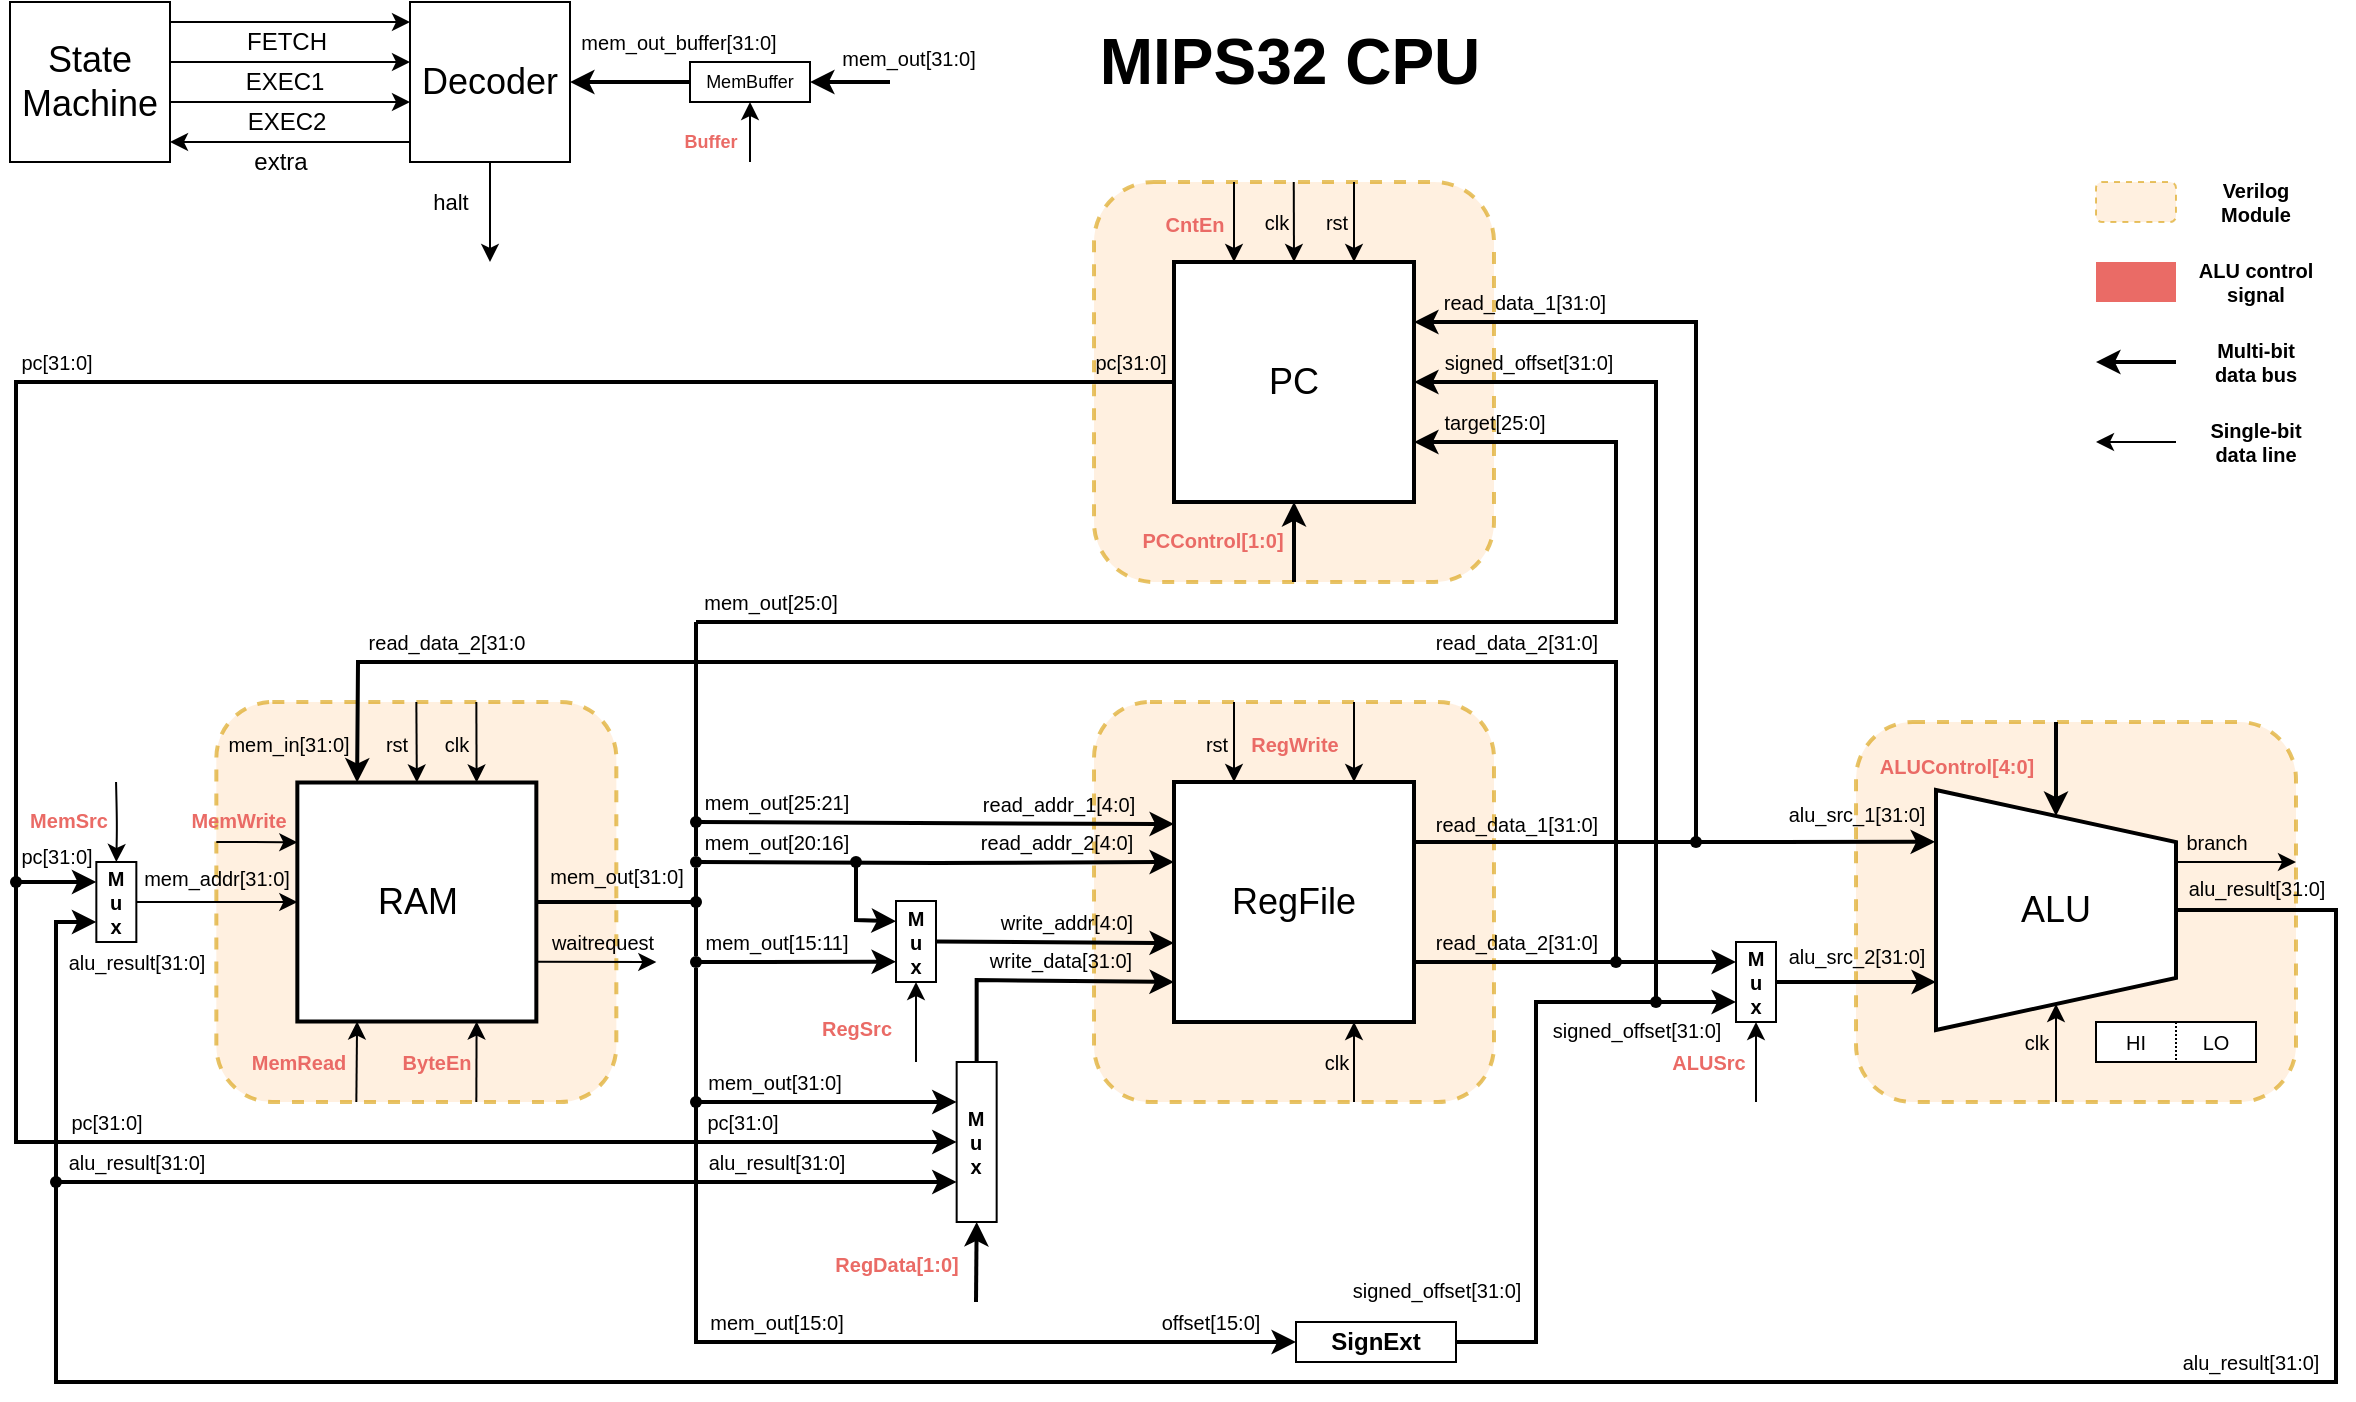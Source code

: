 <mxfile version="13.10.4" type="device" pages="4"><diagram id="m2-YKu_QZGS542ZQiU8r" name="MIPS_CPU_DATA_PATH"><mxGraphModel dx="1763" dy="-474" grid="1" gridSize="10" guides="1" tooltips="1" connect="1" arrows="1" fold="1" page="1" pageScale="1" pageWidth="1169" pageHeight="827" math="0" shadow="0"><root><mxCell id="m3bhPZWxEWCw6abDBrWl-0"/><mxCell id="m3bhPZWxEWCw6abDBrWl-1" parent="m3bhPZWxEWCw6abDBrWl-0"/><mxCell id="2Z2Hk7nF8ap3AbOZqBFD-130" value="" style="group" vertex="1" connectable="0" parent="m3bhPZWxEWCw6abDBrWl-1"><mxGeometry x="-920" y="1000" width="1163" height="600" as="geometry"/></mxCell><mxCell id="2Z2Hk7nF8ap3AbOZqBFD-0" value="" style="rounded=1;whiteSpace=wrap;html=1;shadow=0;glass=0;labelBackgroundColor=none;sketch=0;strokeColor=#d79b00;strokeWidth=2;fillColor=#ffe6cc;fontFamily=Helvetica;fontSize=10;align=center;dashed=1;opacity=60;arcSize=14;" vertex="1" parent="2Z2Hk7nF8ap3AbOZqBFD-130"><mxGeometry x="103.17" y="260" width="200" height="200" as="geometry"/></mxCell><mxCell id="2Z2Hk7nF8ap3AbOZqBFD-1" value="" style="rounded=1;whiteSpace=wrap;html=1;shadow=0;glass=0;labelBackgroundColor=none;sketch=0;strokeColor=#d79b00;strokeWidth=2;fillColor=#ffe6cc;fontFamily=Helvetica;fontSize=10;align=center;dashed=1;opacity=60;arcSize=14;" vertex="1" parent="2Z2Hk7nF8ap3AbOZqBFD-130"><mxGeometry x="542" y="260" width="200" height="200" as="geometry"/></mxCell><mxCell id="2Z2Hk7nF8ap3AbOZqBFD-2" value="" style="rounded=1;whiteSpace=wrap;html=1;shadow=0;glass=0;dashed=1;labelBackgroundColor=none;sketch=0;strokeColor=#d79b00;strokeWidth=2;fillColor=#ffe6cc;fontFamily=Helvetica;fontSize=10;opacity=60;align=center;" vertex="1" parent="2Z2Hk7nF8ap3AbOZqBFD-130"><mxGeometry x="923" y="270" width="220" height="190" as="geometry"/></mxCell><mxCell id="2Z2Hk7nF8ap3AbOZqBFD-11" style="edgeStyle=none;rounded=0;orthogonalLoop=1;jettySize=auto;html=1;labelBackgroundColor=none;strokeColor=#000000;strokeWidth=1;fontFamily=Helvetica;fontSize=10;fontColor=#000000;entryX=1;entryY=0.5;entryDx=0;entryDy=0;" edge="1" parent="2Z2Hk7nF8ap3AbOZqBFD-130" target="2Z2Hk7nF8ap3AbOZqBFD-13"><mxGeometry x="763" y="284" as="geometry"><mxPoint x="873" y="460" as="sourcePoint"/><mxPoint x="883" y="430" as="targetPoint"/></mxGeometry></mxCell><mxCell id="2Z2Hk7nF8ap3AbOZqBFD-12" value="ALUSrc" style="edgeLabel;html=1;align=center;verticalAlign=middle;resizable=0;points=[];fontSize=10;fontFamily=Helvetica;fontStyle=1;fontColor=#EA6B66;" vertex="1" connectable="0" parent="2Z2Hk7nF8ap3AbOZqBFD-11"><mxGeometry x="-0.156" relative="1" as="geometry"><mxPoint x="-24" y="-3.0" as="offset"/></mxGeometry></mxCell><mxCell id="2Z2Hk7nF8ap3AbOZqBFD-13" value="&lt;font style=&quot;font-size: 10px;&quot;&gt;M&lt;br style=&quot;font-size: 10px;&quot;&gt;u&lt;br style=&quot;font-size: 10px;&quot;&gt;x&lt;/font&gt;" style="rounded=0;whiteSpace=wrap;html=1;fontSize=10;direction=south;verticalAlign=middle;fontStyle=1;shadow=0;glass=0;labelBackgroundColor=none;sketch=0;strokeColor=#000000;strokeWidth=1;fillColor=#ffffff;align=center;" vertex="1" parent="2Z2Hk7nF8ap3AbOZqBFD-130"><mxGeometry x="863" y="380" width="20" height="40" as="geometry"/></mxCell><mxCell id="2Z2Hk7nF8ap3AbOZqBFD-17" value="" style="endArrow=classic;html=1;labelBackgroundColor=none;strokeColor=#000000;strokeWidth=2;fontFamily=Helvetica;fontSize=10;fontColor=#000000;entryX=0;entryY=0.5;entryDx=0;entryDy=0;" edge="1" parent="2Z2Hk7nF8ap3AbOZqBFD-130" target="2Z2Hk7nF8ap3AbOZqBFD-23"><mxGeometry x="763" y="284" width="50" height="50" as="geometry"><mxPoint x="1023" y="270" as="sourcePoint"/><mxPoint x="1043" y="314" as="targetPoint"/></mxGeometry></mxCell><mxCell id="2Z2Hk7nF8ap3AbOZqBFD-18" value="ALUControl[4:0]" style="edgeLabel;html=1;align=center;verticalAlign=middle;resizable=0;points=[];fontSize=10;fontFamily=Helvetica;labelBackgroundColor=none;fontStyle=1;fontColor=#EA6B66;" vertex="1" connectable="0" parent="2Z2Hk7nF8ap3AbOZqBFD-17"><mxGeometry x="-0.535" y="-1" relative="1" as="geometry"><mxPoint x="-49" y="11.0" as="offset"/></mxGeometry></mxCell><mxCell id="2Z2Hk7nF8ap3AbOZqBFD-19" value="" style="endArrow=classic;html=1;labelBackgroundColor=none;strokeColor=#000000;strokeWidth=1;fontFamily=Helvetica;fontSize=10;fontColor=#000000;exitX=0.383;exitY=-0.004;exitDx=0;exitDy=0;exitPerimeter=0;" edge="1" parent="2Z2Hk7nF8ap3AbOZqBFD-130"><mxGeometry x="763" y="274" width="50" height="50" as="geometry"><mxPoint x="1083.48" y="339.96" as="sourcePoint"/><mxPoint x="1143" y="340" as="targetPoint"/></mxGeometry></mxCell><mxCell id="2Z2Hk7nF8ap3AbOZqBFD-20" value="branch" style="edgeLabel;html=1;align=center;verticalAlign=middle;resizable=0;points=[];fontSize=10;fontFamily=Helvetica;fontColor=#000000;labelBackgroundColor=none;" vertex="1" connectable="0" parent="2Z2Hk7nF8ap3AbOZqBFD-19"><mxGeometry x="-0.352" y="-2" relative="1" as="geometry"><mxPoint y="-12" as="offset"/></mxGeometry></mxCell><mxCell id="2Z2Hk7nF8ap3AbOZqBFD-21" style="edgeStyle=none;rounded=0;sketch=0;orthogonalLoop=1;jettySize=auto;html=1;exitX=1;exitY=0.5;exitDx=0;exitDy=0;endArrow=classic;endFill=1;strokeColor=#000000;strokeWidth=1;fillColor=#BC6C25;fontSize=9;fontColor=#EA6B66;entryX=1;entryY=0.5;entryDx=0;entryDy=0;" edge="1" parent="2Z2Hk7nF8ap3AbOZqBFD-130" target="2Z2Hk7nF8ap3AbOZqBFD-23"><mxGeometry relative="1" as="geometry"><mxPoint x="1023" y="460" as="sourcePoint"/></mxGeometry></mxCell><mxCell id="2Z2Hk7nF8ap3AbOZqBFD-22" value="clk" style="edgeLabel;html=1;align=center;verticalAlign=middle;resizable=0;points=[];fontSize=10;labelBackgroundColor=none;" vertex="1" connectable="0" parent="2Z2Hk7nF8ap3AbOZqBFD-21"><mxGeometry x="-0.215" y="1" relative="1" as="geometry"><mxPoint x="-9" y="-10.95" as="offset"/></mxGeometry></mxCell><mxCell id="2Z2Hk7nF8ap3AbOZqBFD-23" value="&lt;font style=&quot;font-size: 18px&quot;&gt;ALU&lt;/font&gt;" style="shape=trapezoid;perimeter=trapezoidPerimeter;whiteSpace=wrap;html=1;fixedSize=1;rounded=0;shadow=0;glass=0;labelBackgroundColor=none;sketch=0;strokeWidth=2;fontFamily=Helvetica;fontSize=10;align=center;direction=south;size=26;" vertex="1" parent="2Z2Hk7nF8ap3AbOZqBFD-130"><mxGeometry x="963" y="304" width="120" height="120" as="geometry"/></mxCell><mxCell id="2Z2Hk7nF8ap3AbOZqBFD-24" style="edgeStyle=none;rounded=0;orthogonalLoop=1;jettySize=auto;html=1;strokeColor=#000000;strokeWidth=2;fontFamily=Helvetica;fontSize=10;fontColor=#000000;exitX=0.5;exitY=0;exitDx=0;exitDy=0;" edge="1" parent="2Z2Hk7nF8ap3AbOZqBFD-130" source="2Z2Hk7nF8ap3AbOZqBFD-13"><mxGeometry x="763" y="284" as="geometry"><mxPoint x="963" y="400" as="targetPoint"/><mxPoint x="873" y="389.95" as="sourcePoint"/></mxGeometry></mxCell><mxCell id="2Z2Hk7nF8ap3AbOZqBFD-25" value="alu_src_2[31:0]" style="edgeLabel;html=1;align=center;verticalAlign=middle;resizable=0;points=[];fontSize=10;fontFamily=Helvetica;fontColor=#000000;labelBackgroundColor=none;" vertex="1" connectable="0" parent="2Z2Hk7nF8ap3AbOZqBFD-24"><mxGeometry x="0.347" y="3" relative="1" as="geometry"><mxPoint x="-14" y="-10" as="offset"/></mxGeometry></mxCell><mxCell id="2Z2Hk7nF8ap3AbOZqBFD-26" style="rounded=0;orthogonalLoop=1;jettySize=auto;html=1;fontFamily=Helvetica;fontSize=12;fontColor=#000000;entryX=0;entryY=0.167;entryDx=0;entryDy=0;entryPerimeter=0;strokeWidth=2;fillColor=#dae8fc;" edge="1" parent="2Z2Hk7nF8ap3AbOZqBFD-130"><mxGeometry x="383" y="262" as="geometry"><mxPoint x="582" y="321.04" as="targetPoint"/><mxPoint x="343" y="320" as="sourcePoint"/></mxGeometry></mxCell><mxCell id="2Z2Hk7nF8ap3AbOZqBFD-27" value="mem_out[25:21]" style="edgeLabel;html=1;align=center;verticalAlign=middle;resizable=0;points=[];fontSize=10;fontFamily=Helvetica;fontColor=#000000;labelBackgroundColor=none;" vertex="1" connectable="0" parent="2Z2Hk7nF8ap3AbOZqBFD-26"><mxGeometry x="-0.681" y="-1" relative="1" as="geometry"><mxPoint x="1.67" y="-11" as="offset"/></mxGeometry></mxCell><mxCell id="2Z2Hk7nF8ap3AbOZqBFD-28" value="read_addr_1[4:0]" style="edgeLabel;html=1;align=center;verticalAlign=middle;resizable=0;points=[];fontSize=10;fontFamily=Helvetica;fontColor=#000000;labelBackgroundColor=none;" vertex="1" connectable="0" parent="2Z2Hk7nF8ap3AbOZqBFD-26"><mxGeometry x="0.124" y="1" relative="1" as="geometry"><mxPoint x="45.83" y="-9.02" as="offset"/></mxGeometry></mxCell><mxCell id="2Z2Hk7nF8ap3AbOZqBFD-29" style="edgeStyle=orthogonalEdgeStyle;rounded=0;orthogonalLoop=1;jettySize=auto;html=1;fontFamily=Helvetica;fontSize=12;fontColor=#000000;strokeWidth=2;entryX=0;entryY=0.333;entryDx=0;entryDy=0;entryPerimeter=0;fillColor=#dae8fc;" edge="1" parent="2Z2Hk7nF8ap3AbOZqBFD-130" target="2Z2Hk7nF8ap3AbOZqBFD-40"><mxGeometry x="383" y="260" as="geometry"><mxPoint x="573" y="339" as="targetPoint"/><mxPoint x="343" y="340" as="sourcePoint"/></mxGeometry></mxCell><mxCell id="2Z2Hk7nF8ap3AbOZqBFD-30" value="mem_out[20:16]" style="edgeLabel;html=1;align=center;verticalAlign=middle;resizable=0;points=[];fontSize=10;fontFamily=Helvetica;fontColor=#000000;labelBackgroundColor=none;" vertex="1" connectable="0" parent="2Z2Hk7nF8ap3AbOZqBFD-29"><mxGeometry x="-0.782" relative="1" as="geometry"><mxPoint x="14.0" y="-10" as="offset"/></mxGeometry></mxCell><mxCell id="2Z2Hk7nF8ap3AbOZqBFD-31" value="read_addr_2[4:0]" style="edgeLabel;html=1;align=center;verticalAlign=middle;resizable=0;points=[];fontSize=10;fontFamily=Helvetica;fontColor=#000000;labelBackgroundColor=none;" vertex="1" connectable="0" parent="2Z2Hk7nF8ap3AbOZqBFD-29"><mxGeometry x="0.347" y="-1" relative="1" as="geometry"><mxPoint x="19.17" y="-10.97" as="offset"/></mxGeometry></mxCell><mxCell id="2Z2Hk7nF8ap3AbOZqBFD-32" style="rounded=0;orthogonalLoop=1;jettySize=auto;html=1;fontFamily=Helvetica;fontSize=12;fontColor=#000000;strokeWidth=2;fillColor=#dae8fc;entryX=0.75;entryY=1;entryDx=0;entryDy=0;" edge="1" parent="2Z2Hk7nF8ap3AbOZqBFD-130" target="2Z2Hk7nF8ap3AbOZqBFD-48"><mxGeometry x="383" y="260" as="geometry"><mxPoint x="453" y="389" as="targetPoint"/><mxPoint x="343" y="390" as="sourcePoint"/></mxGeometry></mxCell><mxCell id="2Z2Hk7nF8ap3AbOZqBFD-33" value="mem_out[15:11]" style="edgeLabel;html=1;align=center;verticalAlign=middle;resizable=0;points=[];fontSize=10;fontFamily=Helvetica;fontColor=#000000;labelBackgroundColor=none;" vertex="1" connectable="0" parent="2Z2Hk7nF8ap3AbOZqBFD-32"><mxGeometry x="-0.735" y="1" relative="1" as="geometry"><mxPoint x="26.67" y="-9.23" as="offset"/></mxGeometry></mxCell><mxCell id="2Z2Hk7nF8ap3AbOZqBFD-34" style="edgeStyle=none;rounded=0;orthogonalLoop=1;jettySize=auto;html=1;strokeColor=#000000;fontFamily=Helvetica;fontSize=10;fontColor=#000000;entryX=0.75;entryY=0;entryDx=0;entryDy=0;" edge="1" parent="2Z2Hk7nF8ap3AbOZqBFD-130" target="2Z2Hk7nF8ap3AbOZqBFD-40"><mxGeometry x="383" y="260" as="geometry"><mxPoint x="672" y="290" as="targetPoint"/><mxPoint x="672" y="260" as="sourcePoint"/></mxGeometry></mxCell><mxCell id="2Z2Hk7nF8ap3AbOZqBFD-35" value="RegWrite" style="edgeLabel;html=1;align=center;verticalAlign=middle;resizable=0;points=[];fontSize=10;fontFamily=Helvetica;labelBackgroundColor=none;fontStyle=1;fontColor=#EA6B66;" vertex="1" connectable="0" parent="2Z2Hk7nF8ap3AbOZqBFD-34"><mxGeometry x="-0.537" y="-2" relative="1" as="geometry"><mxPoint x="-28" y="11.03" as="offset"/></mxGeometry></mxCell><mxCell id="2Z2Hk7nF8ap3AbOZqBFD-36" style="edgeStyle=none;rounded=0;orthogonalLoop=1;jettySize=auto;html=1;strokeColor=#000000;strokeWidth=1;fontFamily=Helvetica;fontSize=10;fontColor=#000000;entryX=0.75;entryY=1;entryDx=0;entryDy=0;" edge="1" parent="2Z2Hk7nF8ap3AbOZqBFD-130" target="2Z2Hk7nF8ap3AbOZqBFD-40"><mxGeometry x="383" y="260" as="geometry"><mxPoint x="672" y="460" as="sourcePoint"/><mxPoint x="672" y="430" as="targetPoint"/></mxGeometry></mxCell><mxCell id="2Z2Hk7nF8ap3AbOZqBFD-37" value="clk" style="edgeLabel;html=1;align=center;verticalAlign=middle;resizable=0;points=[];fontSize=10;fontFamily=Helvetica;fontColor=#000000;labelBackgroundColor=none;" vertex="1" connectable="0" parent="2Z2Hk7nF8ap3AbOZqBFD-36"><mxGeometry x="-0.424" y="-2" relative="1" as="geometry"><mxPoint x="-11" y="-8.33" as="offset"/></mxGeometry></mxCell><mxCell id="2Z2Hk7nF8ap3AbOZqBFD-38" style="edgeStyle=none;rounded=0;orthogonalLoop=1;jettySize=auto;html=1;strokeColor=#000000;strokeWidth=1;fontFamily=Helvetica;fontSize=10;fontColor=#000000;entryX=0.25;entryY=0;entryDx=0;entryDy=0;" edge="1" parent="2Z2Hk7nF8ap3AbOZqBFD-130" target="2Z2Hk7nF8ap3AbOZqBFD-40"><mxGeometry x="383" y="260" as="geometry"><mxPoint x="613" y="279" as="targetPoint"/><mxPoint x="612" y="260" as="sourcePoint"/></mxGeometry></mxCell><mxCell id="2Z2Hk7nF8ap3AbOZqBFD-39" value="rst" style="edgeLabel;html=1;align=center;verticalAlign=middle;resizable=0;points=[];fontSize=10;fontFamily=Helvetica;fontColor=#000000;labelBorderColor=none;labelBackgroundColor=none;" vertex="1" connectable="0" parent="2Z2Hk7nF8ap3AbOZqBFD-38"><mxGeometry x="0.244" relative="1" as="geometry"><mxPoint x="-9" y="-4.14" as="offset"/></mxGeometry></mxCell><mxCell id="2Z2Hk7nF8ap3AbOZqBFD-40" value="&lt;font style=&quot;font-size: 18px&quot;&gt;RegFile&lt;/font&gt;" style="whiteSpace=wrap;html=1;aspect=fixed;strokeWidth=2;" vertex="1" parent="2Z2Hk7nF8ap3AbOZqBFD-130"><mxGeometry x="582" y="300" width="120" height="120" as="geometry"/></mxCell><mxCell id="2Z2Hk7nF8ap3AbOZqBFD-6" style="edgeStyle=none;rounded=0;orthogonalLoop=1;jettySize=auto;html=1;strokeColor=#000000;strokeWidth=2;fontFamily=Helvetica;fontSize=10;fontColor=#000000;entryX=0.25;entryY=1;entryDx=0;entryDy=0;exitX=1;exitY=0.75;exitDx=0;exitDy=0;" edge="1" parent="2Z2Hk7nF8ap3AbOZqBFD-130" source="2Z2Hk7nF8ap3AbOZqBFD-40" target="2Z2Hk7nF8ap3AbOZqBFD-13"><mxGeometry x="888" y="284" as="geometry"><mxPoint x="753" y="390" as="sourcePoint"/><mxPoint x="958" y="384" as="targetPoint"/></mxGeometry></mxCell><mxCell id="2Z2Hk7nF8ap3AbOZqBFD-7" value="read_data_2[31:0]" style="edgeLabel;html=1;align=center;verticalAlign=middle;resizable=0;points=[];fontSize=10;fontFamily=Helvetica;fontColor=#000000;labelBackgroundColor=none;" vertex="1" connectable="0" parent="2Z2Hk7nF8ap3AbOZqBFD-6"><mxGeometry x="-0.704" y="1" relative="1" as="geometry"><mxPoint x="27.0" y="-9.25" as="offset"/></mxGeometry></mxCell><mxCell id="2Z2Hk7nF8ap3AbOZqBFD-3" value="" style="endArrow=classic;html=1;strokeColor=#000000;strokeWidth=2;fontFamily=Helvetica;fontSize=10;fontColor=#000000;exitX=1;exitY=0.25;exitDx=0;exitDy=0;entryX=0.216;entryY=1.004;entryDx=0;entryDy=0;entryPerimeter=0;" edge="1" parent="2Z2Hk7nF8ap3AbOZqBFD-130" source="2Z2Hk7nF8ap3AbOZqBFD-40" target="2Z2Hk7nF8ap3AbOZqBFD-23"><mxGeometry x="883" y="284" width="50" height="50" as="geometry"><mxPoint x="883" y="324" as="sourcePoint"/><mxPoint x="913" y="330" as="targetPoint"/></mxGeometry></mxCell><mxCell id="2Z2Hk7nF8ap3AbOZqBFD-4" value="alu_src_1[31:0]" style="edgeLabel;html=1;align=center;verticalAlign=middle;resizable=0;points=[];fontSize=10;fontFamily=Helvetica;fontColor=#000000;labelBackgroundColor=none;" vertex="1" connectable="0" parent="2Z2Hk7nF8ap3AbOZqBFD-3"><mxGeometry x="-0.217" y="-3" relative="1" as="geometry"><mxPoint x="119.23" y="-17" as="offset"/></mxGeometry></mxCell><mxCell id="2Z2Hk7nF8ap3AbOZqBFD-5" value="read_data_1[31:0]" style="edgeLabel;html=1;align=center;verticalAlign=middle;resizable=0;points=[];fontSize=10;fontFamily=Helvetica;fontColor=#000000;labelBackgroundColor=none;" vertex="1" connectable="0" parent="2Z2Hk7nF8ap3AbOZqBFD-3"><mxGeometry x="-0.839" relative="1" as="geometry"><mxPoint x="30.2" y="-8.98" as="offset"/></mxGeometry></mxCell><mxCell id="2Z2Hk7nF8ap3AbOZqBFD-41" style="rounded=0;orthogonalLoop=1;jettySize=auto;html=1;strokeColor=#000000;fontFamily=Helvetica;fontSize=12;fontColor=#000000;entryX=0;entryY=0.833;entryDx=0;entryDy=0;entryPerimeter=0;exitX=0;exitY=0.5;exitDx=0;exitDy=0;strokeWidth=2;" edge="1" parent="2Z2Hk7nF8ap3AbOZqBFD-130" target="2Z2Hk7nF8ap3AbOZqBFD-40"><mxGeometry x="383" y="260" as="geometry"><mxPoint x="493.33" y="399" as="targetPoint"/><mxPoint x="483.33" y="440" as="sourcePoint"/><Array as="points"><mxPoint x="483.33" y="399"/></Array></mxGeometry></mxCell><mxCell id="2Z2Hk7nF8ap3AbOZqBFD-42" value="write_data[31:0]" style="edgeLabel;html=1;align=center;verticalAlign=middle;resizable=0;points=[];fontSize=10;fontFamily=Helvetica;fontColor=#000000;labelBackgroundColor=none;" vertex="1" connectable="0" parent="2Z2Hk7nF8ap3AbOZqBFD-41"><mxGeometry x="-0.735" y="1" relative="1" as="geometry"><mxPoint x="42.67" y="-32.6" as="offset"/></mxGeometry></mxCell><mxCell id="2Z2Hk7nF8ap3AbOZqBFD-43" style="edgeStyle=none;rounded=0;orthogonalLoop=1;jettySize=auto;html=1;strokeColor=#000000;strokeWidth=1;fontFamily=Helvetica;fontSize=10;fontColor=#000000;entryX=1;entryY=0.5;entryDx=0;entryDy=0;" edge="1" parent="2Z2Hk7nF8ap3AbOZqBFD-130" target="2Z2Hk7nF8ap3AbOZqBFD-48"><mxGeometry x="383" y="260" as="geometry"><mxPoint x="453" y="440" as="sourcePoint"/></mxGeometry></mxCell><mxCell id="2Z2Hk7nF8ap3AbOZqBFD-44" value="RegSrc" style="edgeLabel;html=1;align=center;verticalAlign=middle;resizable=0;points=[];fontSize=10;fontFamily=Helvetica;fontStyle=1;fontColor=#EA6B66;labelBackgroundColor=none;" vertex="1" connectable="0" parent="2Z2Hk7nF8ap3AbOZqBFD-43"><mxGeometry x="-0.255" y="1" relative="1" as="geometry"><mxPoint x="-29.07" y="-2.56" as="offset"/></mxGeometry></mxCell><mxCell id="2Z2Hk7nF8ap3AbOZqBFD-45" style="edgeStyle=none;rounded=0;orthogonalLoop=1;jettySize=auto;html=1;strokeColor=#000000;strokeWidth=2;fontFamily=Helvetica;fontSize=10;fontColor=#000000;entryX=0;entryY=0.671;entryDx=0;entryDy=0;entryPerimeter=0;" edge="1" parent="2Z2Hk7nF8ap3AbOZqBFD-130" source="2Z2Hk7nF8ap3AbOZqBFD-48" target="2Z2Hk7nF8ap3AbOZqBFD-40"><mxGeometry x="383" y="260" as="geometry"><mxPoint x="573" y="379.5" as="targetPoint"/></mxGeometry></mxCell><mxCell id="2Z2Hk7nF8ap3AbOZqBFD-46" value="write_addr[4:0]" style="edgeLabel;html=1;align=center;verticalAlign=middle;resizable=0;points=[];fontSize=10;fontFamily=Helvetica;fontColor=#000000;labelBackgroundColor=none;" vertex="1" connectable="0" parent="2Z2Hk7nF8ap3AbOZqBFD-45"><mxGeometry x="-0.154" relative="1" as="geometry"><mxPoint x="14.53" y="-9.98" as="offset"/></mxGeometry></mxCell><mxCell id="2Z2Hk7nF8ap3AbOZqBFD-47" style="edgeStyle=none;rounded=0;orthogonalLoop=1;jettySize=auto;html=1;strokeWidth=2;fontFamily=Helvetica;fontSize=10;fontColor=#000000;fillColor=#dae8fc;entryX=0.25;entryY=1;entryDx=0;entryDy=0;" edge="1" parent="2Z2Hk7nF8ap3AbOZqBFD-130" target="2Z2Hk7nF8ap3AbOZqBFD-48"><mxGeometry x="383" y="260" as="geometry"><mxPoint x="453" y="369" as="targetPoint"/><mxPoint x="423" y="339" as="sourcePoint"/><Array as="points"><mxPoint x="423" y="369"/></Array></mxGeometry></mxCell><mxCell id="2Z2Hk7nF8ap3AbOZqBFD-48" value="&lt;font style=&quot;font-size: 10px;&quot;&gt;M&lt;br style=&quot;font-size: 10px;&quot;&gt;u&lt;br style=&quot;font-size: 10px;&quot;&gt;x&lt;/font&gt;" style="rounded=0;whiteSpace=wrap;html=1;fontSize=10;direction=south;verticalAlign=middle;fontStyle=1;shadow=0;glass=0;labelBackgroundColor=none;sketch=0;strokeColor=#000000;strokeWidth=1;fillColor=#ffffff;align=center;" vertex="1" parent="2Z2Hk7nF8ap3AbOZqBFD-130"><mxGeometry x="443" y="359.5" width="20" height="40.5" as="geometry"/></mxCell><mxCell id="2Z2Hk7nF8ap3AbOZqBFD-49" style="edgeStyle=none;rounded=0;orthogonalLoop=1;jettySize=auto;html=1;fontFamily=Helvetica;fontSize=10;fontColor=#000000;entryX=0.25;entryY=1;entryDx=0;entryDy=0;strokeWidth=2;fillColor=#dae8fc;" edge="1" parent="2Z2Hk7nF8ap3AbOZqBFD-130" target="2Z2Hk7nF8ap3AbOZqBFD-53"><mxGeometry x="383" y="260" as="geometry"><mxPoint x="343" y="460" as="sourcePoint"/><mxPoint x="473.33" y="460" as="targetPoint"/></mxGeometry></mxCell><mxCell id="2Z2Hk7nF8ap3AbOZqBFD-50" value="mem_out[31:0]" style="edgeLabel;html=1;align=center;verticalAlign=middle;resizable=0;points=[];fontSize=10;fontFamily=Helvetica;fontColor=#000000;labelBackgroundColor=none;" vertex="1" connectable="0" parent="2Z2Hk7nF8ap3AbOZqBFD-49"><mxGeometry x="-0.639" y="-1" relative="1" as="geometry"><mxPoint x="15.67" y="-11.12" as="offset"/></mxGeometry></mxCell><mxCell id="2Z2Hk7nF8ap3AbOZqBFD-51" style="edgeStyle=none;rounded=0;orthogonalLoop=1;jettySize=auto;html=1;strokeColor=#000000;fontFamily=Helvetica;fontSize=10;fontColor=#000000;entryX=0.75;entryY=1;entryDx=0;entryDy=0;strokeWidth=2;" edge="1" parent="2Z2Hk7nF8ap3AbOZqBFD-130" target="2Z2Hk7nF8ap3AbOZqBFD-53"><mxGeometry x="383" y="260" as="geometry"><mxPoint x="23" y="500" as="sourcePoint"/><mxPoint x="473.33" y="500" as="targetPoint"/><Array as="points"/></mxGeometry></mxCell><mxCell id="2Z2Hk7nF8ap3AbOZqBFD-52" value="pc[31:0]" style="edgeLabel;html=1;align=center;verticalAlign=middle;resizable=0;points=[];fontSize=10;fontFamily=Helvetica;fontColor=#000000;labelBackgroundColor=none;" vertex="1" connectable="0" parent="2Z2Hk7nF8ap3AbOZqBFD-51"><mxGeometry x="-0.209" y="1" relative="1" as="geometry"><mxPoint x="165.0" y="-29" as="offset"/></mxGeometry></mxCell><mxCell id="2Z2Hk7nF8ap3AbOZqBFD-53" value="&lt;font style=&quot;font-size: 10px;&quot;&gt;M&lt;br style=&quot;font-size: 10px;&quot;&gt;u&lt;br style=&quot;font-size: 10px;&quot;&gt;x&lt;/font&gt;" style="rounded=0;whiteSpace=wrap;html=1;fontSize=10;direction=south;verticalAlign=middle;fontStyle=1;shadow=0;glass=0;labelBackgroundColor=none;sketch=0;strokeColor=#000000;strokeWidth=1;fillColor=#ffffff;align=center;" vertex="1" parent="2Z2Hk7nF8ap3AbOZqBFD-130"><mxGeometry x="473.33" y="440" width="20" height="80" as="geometry"/></mxCell><mxCell id="2Z2Hk7nF8ap3AbOZqBFD-54" style="edgeStyle=none;rounded=0;orthogonalLoop=1;jettySize=auto;html=1;labelBackgroundColor=none;strokeColor=#000000;strokeWidth=1;fontFamily=Helvetica;fontSize=10;fontColor=#000000;entryX=0.75;entryY=0;entryDx=0;entryDy=0;" edge="1" parent="2Z2Hk7nF8ap3AbOZqBFD-130" target="2Z2Hk7nF8ap3AbOZqBFD-72"><mxGeometry x="63.17" y="260" as="geometry"><mxPoint x="233.17" y="260" as="sourcePoint"/><mxPoint x="233.17" y="430" as="targetPoint"/></mxGeometry></mxCell><mxCell id="2Z2Hk7nF8ap3AbOZqBFD-55" value="clk" style="edgeLabel;html=1;align=center;verticalAlign=middle;resizable=0;points=[];fontSize=10;fontFamily=Helvetica;fontColor=#000000;labelBackgroundColor=none;" vertex="1" connectable="0" parent="2Z2Hk7nF8ap3AbOZqBFD-54"><mxGeometry x="0.286" y="-1" relative="1" as="geometry"><mxPoint x="-9.25" y="-5.72" as="offset"/></mxGeometry></mxCell><mxCell id="2Z2Hk7nF8ap3AbOZqBFD-56" style="edgeStyle=none;rounded=0;orthogonalLoop=1;jettySize=auto;html=1;labelBackgroundColor=none;strokeColor=#000000;strokeWidth=1;fontFamily=Helvetica;fontSize=10;fontColor=#000000;entryX=0;entryY=0.25;entryDx=0;entryDy=0;" edge="1" parent="2Z2Hk7nF8ap3AbOZqBFD-130" target="2Z2Hk7nF8ap3AbOZqBFD-72"><mxGeometry x="63.17" y="260" as="geometry"><mxPoint x="103.17" y="330" as="sourcePoint"/></mxGeometry></mxCell><mxCell id="2Z2Hk7nF8ap3AbOZqBFD-57" value="MemWrite" style="edgeLabel;html=1;align=center;verticalAlign=middle;resizable=0;points=[];fontSize=10;fontFamily=Helvetica;labelBackgroundColor=none;fontStyle=1;fontColor=#EA6B66;" vertex="1" connectable="0" parent="2Z2Hk7nF8ap3AbOZqBFD-56"><mxGeometry x="0.235" y="2" relative="1" as="geometry"><mxPoint x="-13.96" y="-9.08" as="offset"/></mxGeometry></mxCell><mxCell id="2Z2Hk7nF8ap3AbOZqBFD-58" style="edgeStyle=none;rounded=0;orthogonalLoop=1;jettySize=auto;html=1;labelBackgroundColor=none;strokeWidth=2;fontFamily=Helvetica;fontSize=10;fontColor=#000000;endArrow=none;endFill=0;fillColor=#dae8fc;exitX=1;exitY=0.5;exitDx=0;exitDy=0;" edge="1" parent="2Z2Hk7nF8ap3AbOZqBFD-130" source="2Z2Hk7nF8ap3AbOZqBFD-72"><mxGeometry x="3.0" y="259.78" as="geometry"><mxPoint x="343" y="360" as="targetPoint"/><mxPoint x="203" y="359.58" as="sourcePoint"/></mxGeometry></mxCell><mxCell id="2Z2Hk7nF8ap3AbOZqBFD-59" value="mem_out[31:0]" style="edgeLabel;html=1;align=center;verticalAlign=middle;resizable=0;points=[];fontSize=10;fontFamily=Helvetica;fontColor=#000000;labelBackgroundColor=none;" vertex="1" connectable="0" parent="2Z2Hk7nF8ap3AbOZqBFD-58"><mxGeometry x="-0.528" y="-1" relative="1" as="geometry"><mxPoint x="21.03" y="-14.0" as="offset"/></mxGeometry></mxCell><mxCell id="2Z2Hk7nF8ap3AbOZqBFD-60" style="edgeStyle=none;rounded=0;orthogonalLoop=1;jettySize=auto;html=1;exitX=1;exitY=0.75;exitDx=0;exitDy=0;labelBackgroundColor=none;strokeColor=#000000;strokeWidth=1;fontFamily=Helvetica;fontSize=10;fontColor=#000000;" edge="1" parent="2Z2Hk7nF8ap3AbOZqBFD-130" source="2Z2Hk7nF8ap3AbOZqBFD-72"><mxGeometry x="63.17" y="260" as="geometry"><mxPoint x="323.17" y="390" as="targetPoint"/></mxGeometry></mxCell><mxCell id="2Z2Hk7nF8ap3AbOZqBFD-61" value="waitrequest" style="edgeLabel;html=1;align=center;verticalAlign=middle;resizable=0;points=[];fontSize=10;fontFamily=Helvetica;fontColor=#000000;labelBackgroundColor=none;" vertex="1" connectable="0" parent="2Z2Hk7nF8ap3AbOZqBFD-60"><mxGeometry x="-0.849" relative="1" as="geometry"><mxPoint x="28.43" y="-10.38" as="offset"/></mxGeometry></mxCell><mxCell id="2Z2Hk7nF8ap3AbOZqBFD-62" style="edgeStyle=orthogonalEdgeStyle;rounded=0;sketch=0;orthogonalLoop=1;jettySize=auto;html=1;endArrow=classic;endFill=1;strokeColor=#000000;strokeWidth=2;fillColor=#FAE5C7;fontColor=#EA6B66;entryX=0.5;entryY=1;entryDx=0;entryDy=0;" edge="1" parent="2Z2Hk7nF8ap3AbOZqBFD-130" target="2Z2Hk7nF8ap3AbOZqBFD-53"><mxGeometry relative="1" as="geometry"><mxPoint x="443" y="480" as="targetPoint"/><mxPoint x="3" y="350" as="sourcePoint"/><Array as="points"><mxPoint x="3" y="480"/></Array></mxGeometry></mxCell><mxCell id="2Z2Hk7nF8ap3AbOZqBFD-63" style="rounded=0;sketch=0;orthogonalLoop=1;jettySize=auto;html=1;strokeColor=#000000;fillColor=#BC6C25;fontSize=10;fontColor=#EA6B66;entryX=0.25;entryY=0;entryDx=0;entryDy=0;strokeWidth=2;" edge="1" parent="2Z2Hk7nF8ap3AbOZqBFD-130" target="2Z2Hk7nF8ap3AbOZqBFD-72"><mxGeometry relative="1" as="geometry"><mxPoint x="803" y="390" as="sourcePoint"/><Array as="points"><mxPoint x="803" y="240"/><mxPoint x="174" y="240"/></Array></mxGeometry></mxCell><mxCell id="2Z2Hk7nF8ap3AbOZqBFD-64" value="mem_in[31:0]" style="edgeLabel;html=1;align=center;verticalAlign=middle;resizable=0;points=[];fontSize=10;labelBackgroundColor=none;" vertex="1" connectable="0" parent="2Z2Hk7nF8ap3AbOZqBFD-63"><mxGeometry x="0.946" y="-2" relative="1" as="geometry"><mxPoint x="-33.16" y="3.72" as="offset"/></mxGeometry></mxCell><mxCell id="2Z2Hk7nF8ap3AbOZqBFD-65" value="read_data_2[31:0" style="edgeLabel;html=1;align=center;verticalAlign=middle;resizable=0;points=[];fontSize=10;fontColor=#000000;labelBackgroundColor=none;" vertex="1" connectable="0" parent="2Z2Hk7nF8ap3AbOZqBFD-63"><mxGeometry x="0.724" y="-2" relative="1" as="geometry"><mxPoint x="-11.67" y="-8" as="offset"/></mxGeometry></mxCell><mxCell id="2Z2Hk7nF8ap3AbOZqBFD-66" style="edgeStyle=none;rounded=0;sketch=0;orthogonalLoop=1;jettySize=auto;html=1;endArrow=classic;endFill=1;strokeColor=#000000;strokeWidth=1;fillColor=#BC6C25;fontSize=9;fontColor=#EA6B66;entryX=0.5;entryY=0;entryDx=0;entryDy=0;" edge="1" parent="2Z2Hk7nF8ap3AbOZqBFD-130" target="2Z2Hk7nF8ap3AbOZqBFD-72"><mxGeometry relative="1" as="geometry"><mxPoint x="203.17" y="260" as="sourcePoint"/></mxGeometry></mxCell><mxCell id="2Z2Hk7nF8ap3AbOZqBFD-67" value="rst" style="edgeLabel;html=1;align=center;verticalAlign=middle;resizable=0;points=[];fontSize=10;labelBackgroundColor=none;" vertex="1" connectable="0" parent="2Z2Hk7nF8ap3AbOZqBFD-66"><mxGeometry x="-0.334" relative="1" as="geometry"><mxPoint x="-10.25" y="6.86" as="offset"/></mxGeometry></mxCell><mxCell id="2Z2Hk7nF8ap3AbOZqBFD-68" style="edgeStyle=none;rounded=0;sketch=0;orthogonalLoop=1;jettySize=auto;html=1;endArrow=classic;endFill=1;strokeColor=#000000;strokeWidth=1;fillColor=#BC6C25;fontSize=9;fontColor=#000000;entryX=0.75;entryY=1;entryDx=0;entryDy=0;" edge="1" parent="2Z2Hk7nF8ap3AbOZqBFD-130" target="2Z2Hk7nF8ap3AbOZqBFD-72"><mxGeometry relative="1" as="geometry"><mxPoint x="233.17" y="460" as="sourcePoint"/></mxGeometry></mxCell><mxCell id="2Z2Hk7nF8ap3AbOZqBFD-69" value="ByteEn" style="edgeLabel;html=1;align=center;verticalAlign=middle;resizable=0;points=[];fontSize=10;fontStyle=1;fontColor=#EA6B66;labelBackgroundColor=none;" vertex="1" connectable="0" parent="2Z2Hk7nF8ap3AbOZqBFD-68"><mxGeometry x="-0.252" relative="1" as="geometry"><mxPoint x="-20.05" y="-5.14" as="offset"/></mxGeometry></mxCell><mxCell id="2Z2Hk7nF8ap3AbOZqBFD-70" style="edgeStyle=none;rounded=0;sketch=0;orthogonalLoop=1;jettySize=auto;html=1;endArrow=classic;endFill=1;strokeColor=#000000;strokeWidth=1;fillColor=#BC6C25;fontSize=9;fontColor=#EA6B66;entryX=0.25;entryY=1;entryDx=0;entryDy=0;" edge="1" parent="2Z2Hk7nF8ap3AbOZqBFD-130" target="2Z2Hk7nF8ap3AbOZqBFD-72"><mxGeometry relative="1" as="geometry"><mxPoint x="192.93" y="452.75" as="targetPoint"/><mxPoint x="173.17" y="460" as="sourcePoint"/></mxGeometry></mxCell><mxCell id="2Z2Hk7nF8ap3AbOZqBFD-71" value="MemRead" style="edgeLabel;html=1;align=center;verticalAlign=middle;resizable=0;points=[];fontSize=10;fontColor=#EA6B66;labelBackgroundColor=none;fontStyle=1" vertex="1" connectable="0" parent="2Z2Hk7nF8ap3AbOZqBFD-70"><mxGeometry x="0.657" relative="1" as="geometry"><mxPoint x="-29.81" y="13.33" as="offset"/></mxGeometry></mxCell><mxCell id="2Z2Hk7nF8ap3AbOZqBFD-72" value="&lt;font style=&quot;font-size: 18px&quot;&gt;RAM&lt;/font&gt;" style="whiteSpace=wrap;html=1;aspect=fixed;strokeWidth=2;" vertex="1" parent="2Z2Hk7nF8ap3AbOZqBFD-130"><mxGeometry x="143.67" y="300.25" width="119.5" height="119.5" as="geometry"/></mxCell><mxCell id="2Z2Hk7nF8ap3AbOZqBFD-73" value="" style="endArrow=none;html=1;fillColor=#dae8fc;fontColor=#143642;strokeWidth=2;" edge="1" parent="2Z2Hk7nF8ap3AbOZqBFD-130" source="2Z2Hk7nF8ap3AbOZqBFD-102"><mxGeometry width="50" height="50" relative="1" as="geometry"><mxPoint x="343" y="460" as="sourcePoint"/><mxPoint x="343" y="220" as="targetPoint"/></mxGeometry></mxCell><mxCell id="2Z2Hk7nF8ap3AbOZqBFD-74" value="" style="rounded=1;whiteSpace=wrap;html=1;shadow=0;glass=0;dashed=1;labelBackgroundColor=none;sketch=0;strokeColor=#d79b00;strokeWidth=2;fillColor=#ffe6cc;fontFamily=Helvetica;fontSize=10;opacity=60;align=center;" vertex="1" parent="2Z2Hk7nF8ap3AbOZqBFD-130"><mxGeometry x="542" width="200" height="200" as="geometry"/></mxCell><mxCell id="2Z2Hk7nF8ap3AbOZqBFD-75" style="edgeStyle=none;rounded=0;orthogonalLoop=1;jettySize=auto;html=1;strokeColor=#000000;strokeWidth=1;fontFamily=Helvetica;fontSize=10;fontColor=#000000;entryX=0.25;entryY=0;entryDx=0;entryDy=0;" edge="1" parent="2Z2Hk7nF8ap3AbOZqBFD-130" target="2Z2Hk7nF8ap3AbOZqBFD-88"><mxGeometry x="432" y="-90" as="geometry"><mxPoint x="612" as="sourcePoint"/><mxPoint x="612" y="30" as="targetPoint"/></mxGeometry></mxCell><mxCell id="2Z2Hk7nF8ap3AbOZqBFD-76" value="CntEn" style="edgeLabel;html=1;align=center;verticalAlign=middle;resizable=0;points=[];fontSize=10;fontFamily=Helvetica;labelBackgroundColor=none;container=0;fontStyle=1;fontColor=#EA6B66;" vertex="1" connectable="0" parent="2Z2Hk7nF8ap3AbOZqBFD-75"><mxGeometry x="-0.585" y="-2" relative="1" as="geometry"><mxPoint x="-18" y="11.9" as="offset"/></mxGeometry></mxCell><mxCell id="2Z2Hk7nF8ap3AbOZqBFD-77" style="edgeStyle=none;rounded=0;orthogonalLoop=1;jettySize=auto;html=1;strokeColor=#000000;strokeWidth=1;fontFamily=Helvetica;fontSize=10;fontColor=#000000;entryX=0.75;entryY=0;entryDx=0;entryDy=0;" edge="1" parent="2Z2Hk7nF8ap3AbOZqBFD-130" target="2Z2Hk7nF8ap3AbOZqBFD-88"><mxGeometry x="432" y="-50" as="geometry"><mxPoint x="672" as="sourcePoint"/><mxPoint x="692" y="-10" as="targetPoint"/></mxGeometry></mxCell><mxCell id="2Z2Hk7nF8ap3AbOZqBFD-78" value="rst" style="edgeLabel;html=1;align=center;verticalAlign=middle;resizable=0;points=[];fontSize=10;fontFamily=Helvetica;fontColor=#000000;labelBackgroundColor=none;container=0;" vertex="1" connectable="0" parent="2Z2Hk7nF8ap3AbOZqBFD-77"><mxGeometry x="0.475" y="1" relative="1" as="geometry"><mxPoint x="-10" y="-9.52" as="offset"/></mxGeometry></mxCell><mxCell id="2Z2Hk7nF8ap3AbOZqBFD-81" style="edgeStyle=none;rounded=0;orthogonalLoop=1;jettySize=auto;html=1;strokeColor=#000000;strokeWidth=2;fontFamily=Helvetica;fontSize=10;fontColor=#000000;entryX=0.5;entryY=1;entryDx=0;entryDy=0;" edge="1" parent="2Z2Hk7nF8ap3AbOZqBFD-130" target="2Z2Hk7nF8ap3AbOZqBFD-88"><mxGeometry x="432" y="-50" as="geometry"><mxPoint x="642" y="200" as="sourcePoint"/><mxPoint x="632" y="151" as="targetPoint"/></mxGeometry></mxCell><mxCell id="2Z2Hk7nF8ap3AbOZqBFD-82" value="&lt;b&gt;&lt;font color=&quot;#ea6b66&quot;&gt;PCControl[1:0]&lt;/font&gt;&lt;/b&gt;" style="edgeLabel;html=1;align=center;verticalAlign=middle;resizable=0;points=[];fontSize=10;fontFamily=Helvetica;fontColor=#000000;labelBackgroundColor=none;container=0;" vertex="1" connectable="0" parent="2Z2Hk7nF8ap3AbOZqBFD-81"><mxGeometry x="0.392" relative="1" as="geometry"><mxPoint x="-41" y="6.59" as="offset"/></mxGeometry></mxCell><mxCell id="2Z2Hk7nF8ap3AbOZqBFD-83" style="edgeStyle=none;rounded=0;orthogonalLoop=1;jettySize=auto;html=1;strokeWidth=2;fontFamily=Helvetica;fontSize=10;fontColor=#000000;fillColor=#dae8fc;entryX=1;entryY=0.75;entryDx=0;entryDy=0;" edge="1" parent="2Z2Hk7nF8ap3AbOZqBFD-130" target="2Z2Hk7nF8ap3AbOZqBFD-88"><mxGeometry x="433" y="-50" as="geometry"><mxPoint x="343" y="220" as="sourcePoint"/><mxPoint x="763" y="170" as="targetPoint"/><Array as="points"><mxPoint x="803" y="220"/><mxPoint x="803" y="130"/></Array></mxGeometry></mxCell><mxCell id="2Z2Hk7nF8ap3AbOZqBFD-84" value="target[25:0]" style="edgeLabel;html=1;align=center;verticalAlign=middle;resizable=0;points=[];fontSize=10;fontColor=#000000;labelBackgroundColor=none;" vertex="1" connectable="0" parent="2Z2Hk7nF8ap3AbOZqBFD-83"><mxGeometry relative="1" as="geometry"><mxPoint x="73.48" y="-100" as="offset"/></mxGeometry></mxCell><mxCell id="2Z2Hk7nF8ap3AbOZqBFD-85" value="mem_out[25:0]" style="edgeLabel;html=1;align=center;verticalAlign=middle;resizable=0;points=[];fontSize=10;fontColor=#000000;labelBackgroundColor=none;" vertex="1" connectable="0" parent="2Z2Hk7nF8ap3AbOZqBFD-83"><mxGeometry relative="1" as="geometry"><mxPoint x="-288.52" y="-10" as="offset"/></mxGeometry></mxCell><mxCell id="2Z2Hk7nF8ap3AbOZqBFD-86" style="edgeStyle=none;rounded=0;orthogonalLoop=1;jettySize=auto;html=1;strokeColor=#000000;strokeWidth=2;fontFamily=Helvetica;fontSize=10;fontColor=#000000;entryX=1;entryY=0.5;entryDx=0;entryDy=0;" edge="1" parent="2Z2Hk7nF8ap3AbOZqBFD-130" target="2Z2Hk7nF8ap3AbOZqBFD-88"><mxGeometry x="413" y="-50" as="geometry"><mxPoint x="823" y="410" as="sourcePoint"/><mxPoint x="493" y="110.75" as="targetPoint"/><Array as="points"><mxPoint x="823" y="100"/></Array></mxGeometry></mxCell><mxCell id="2Z2Hk7nF8ap3AbOZqBFD-87" value="signed_offset[31:0]" style="edgeLabel;html=1;align=center;verticalAlign=middle;resizable=0;points=[];fontSize=10;fontColor=#000000;labelBackgroundColor=none;" vertex="1" connectable="0" parent="2Z2Hk7nF8ap3AbOZqBFD-86"><mxGeometry relative="1" as="geometry"><mxPoint x="-64" y="-104.4" as="offset"/></mxGeometry></mxCell><mxCell id="2Z2Hk7nF8ap3AbOZqBFD-88" value="&lt;font style=&quot;font-size: 18px&quot;&gt;PC&lt;/font&gt;" style="whiteSpace=wrap;html=1;aspect=fixed;strokeWidth=2;container=0;" vertex="1" parent="2Z2Hk7nF8ap3AbOZqBFD-130"><mxGeometry x="582" y="40" width="120" height="120" as="geometry"/></mxCell><mxCell id="2Z2Hk7nF8ap3AbOZqBFD-89" style="edgeStyle=none;rounded=0;orthogonalLoop=1;jettySize=auto;html=1;strokeColor=#000000;strokeWidth=2;fontFamily=Helvetica;fontSize=10;fontColor=#000000;entryX=1;entryY=0.25;entryDx=0;entryDy=0;" edge="1" parent="2Z2Hk7nF8ap3AbOZqBFD-130" target="2Z2Hk7nF8ap3AbOZqBFD-88"><mxGeometry x="413" y="-50" as="geometry"><mxPoint x="843" y="330" as="sourcePoint"/><mxPoint x="683" y="70" as="targetPoint"/><Array as="points"><mxPoint x="843" y="70"/></Array></mxGeometry></mxCell><mxCell id="2Z2Hk7nF8ap3AbOZqBFD-90" value="read_data_1[31:0]" style="edgeLabel;html=1;align=center;verticalAlign=middle;resizable=0;points=[];fontSize=10;fontFamily=Helvetica;fontColor=#000000;labelBackgroundColor=none;container=0;" vertex="1" connectable="0" parent="2Z2Hk7nF8ap3AbOZqBFD-89"><mxGeometry x="-0.575" relative="1" as="geometry"><mxPoint x="-86" y="-185.26" as="offset"/></mxGeometry></mxCell><mxCell id="2Z2Hk7nF8ap3AbOZqBFD-91" style="edgeStyle=none;rounded=0;orthogonalLoop=1;jettySize=auto;html=1;labelBackgroundColor=none;strokeColor=#000000;strokeWidth=2;fontFamily=Helvetica;fontSize=10;fontColor=#000000;entryX=1;entryY=0.5;entryDx=0;entryDy=0;" edge="1" parent="2Z2Hk7nF8ap3AbOZqBFD-130" target="2Z2Hk7nF8ap3AbOZqBFD-53"><mxGeometry relative="1" as="geometry"><mxPoint x="493.33" y="480" as="targetPoint"/><mxPoint x="483" y="560" as="sourcePoint"/></mxGeometry></mxCell><mxCell id="2Z2Hk7nF8ap3AbOZqBFD-92" value="&lt;b&gt;RegData[1:0]&lt;/b&gt;" style="edgeLabel;html=1;align=center;verticalAlign=middle;resizable=0;points=[];fontSize=10;fontFamily=Helvetica;fontColor=#EA6B66;labelBackgroundColor=none;" vertex="1" connectable="0" parent="2Z2Hk7nF8ap3AbOZqBFD-91"><mxGeometry x="0.521" relative="1" as="geometry"><mxPoint x="-40.25" y="10.83" as="offset"/></mxGeometry></mxCell><mxCell id="2Z2Hk7nF8ap3AbOZqBFD-93" value="mem_addr[31:0]" style="edgeLabel;html=1;align=center;verticalAlign=middle;resizable=0;points=[];fontSize=10;fontFamily=Helvetica;fontColor=#000000;labelBackgroundColor=none;container=0;" vertex="1" connectable="0" parent="2Z2Hk7nF8ap3AbOZqBFD-130"><mxGeometry x="103.167" y="348" as="geometry"/></mxCell><mxCell id="2Z2Hk7nF8ap3AbOZqBFD-94" value="alu_result[31:0]" style="edgeLabel;html=1;align=center;verticalAlign=middle;resizable=0;points=[];fontSize=10;fontFamily=Helvetica;fontColor=#000000;labelBackgroundColor=none;" vertex="1" connectable="0" parent="2Z2Hk7nF8ap3AbOZqBFD-130"><mxGeometry x="383.004" y="490" as="geometry"/></mxCell><mxCell id="2Z2Hk7nF8ap3AbOZqBFD-95" style="edgeStyle=none;rounded=0;orthogonalLoop=1;jettySize=auto;html=1;strokeColor=#000000;strokeWidth=1;fontFamily=Helvetica;fontSize=10;fontColor=#000000;entryX=0.5;entryY=0;entryDx=0;entryDy=0;" edge="1" parent="2Z2Hk7nF8ap3AbOZqBFD-130" target="2Z2Hk7nF8ap3AbOZqBFD-88"><mxGeometry x="401.88" y="-50" as="geometry"><mxPoint x="641.88" as="sourcePoint"/><mxPoint x="641.88" y="40" as="targetPoint"/></mxGeometry></mxCell><mxCell id="2Z2Hk7nF8ap3AbOZqBFD-96" value="clk" style="edgeLabel;html=1;align=center;verticalAlign=middle;resizable=0;points=[];fontSize=10;fontFamily=Helvetica;fontColor=#000000;labelBackgroundColor=none;container=0;" vertex="1" connectable="0" parent="2Z2Hk7nF8ap3AbOZqBFD-95"><mxGeometry x="0.475" y="1" relative="1" as="geometry"><mxPoint x="-9.97" y="-9.52" as="offset"/></mxGeometry></mxCell><mxCell id="2Z2Hk7nF8ap3AbOZqBFD-97" value="" style="endArrow=classic;html=1;strokeWidth=2;fillColor=#dae8fc;fontColor=#000000;rounded=0;entryX=0;entryY=0.5;entryDx=0;entryDy=0;" edge="1" parent="2Z2Hk7nF8ap3AbOZqBFD-130" target="2Z2Hk7nF8ap3AbOZqBFD-100"><mxGeometry width="50" height="50" relative="1" as="geometry"><mxPoint x="343" y="500" as="sourcePoint"/><mxPoint x="653" y="580" as="targetPoint"/><Array as="points"><mxPoint x="343" y="580"/></Array></mxGeometry></mxCell><mxCell id="2Z2Hk7nF8ap3AbOZqBFD-98" value="&lt;span style=&quot;font-size: 10px&quot;&gt;mem_out[15:0]&lt;/span&gt;" style="edgeLabel;html=1;align=center;verticalAlign=middle;resizable=0;points=[];fontColor=#000000;labelBackgroundColor=none;" vertex="1" connectable="0" parent="2Z2Hk7nF8ap3AbOZqBFD-97"><mxGeometry x="-0.404" y="2" relative="1" as="geometry"><mxPoint x="6.86" y="-8" as="offset"/></mxGeometry></mxCell><mxCell id="2Z2Hk7nF8ap3AbOZqBFD-99" value="offset[15:0]" style="edgeLabel;html=1;align=center;verticalAlign=middle;resizable=0;points=[];fontSize=10;fontColor=#000000;labelBackgroundColor=none;" vertex="1" connectable="0" parent="2Z2Hk7nF8ap3AbOZqBFD-97"><mxGeometry x="0.772" y="3" relative="1" as="geometry"><mxPoint y="-7" as="offset"/></mxGeometry></mxCell><mxCell id="2Z2Hk7nF8ap3AbOZqBFD-100" value="&lt;b&gt;SignExt&lt;/b&gt;" style="rounded=0;whiteSpace=wrap;html=1;fontSize=12;" vertex="1" parent="2Z2Hk7nF8ap3AbOZqBFD-130"><mxGeometry x="643" y="570" width="80" height="20" as="geometry"/></mxCell><mxCell id="2Z2Hk7nF8ap3AbOZqBFD-8" style="edgeStyle=none;rounded=0;orthogonalLoop=1;jettySize=auto;html=1;strokeColor=#000000;strokeWidth=2;fontFamily=Helvetica;fontSize=10;fontColor=#000000;entryX=0.75;entryY=1;entryDx=0;entryDy=0;exitX=1;exitY=0.5;exitDx=0;exitDy=0;" edge="1" parent="2Z2Hk7nF8ap3AbOZqBFD-130" source="2Z2Hk7nF8ap3AbOZqBFD-100" target="2Z2Hk7nF8ap3AbOZqBFD-13"><mxGeometry x="763" y="284" as="geometry"><mxPoint x="763" y="410" as="sourcePoint"/><mxPoint x="833" y="400" as="targetPoint"/><Array as="points"><mxPoint x="763" y="580"/><mxPoint x="763" y="410"/></Array></mxGeometry></mxCell><mxCell id="2Z2Hk7nF8ap3AbOZqBFD-9" value="signed_offset[31:0]" style="edgeLabel;html=1;align=center;verticalAlign=middle;resizable=0;points=[];fontSize=10;fontFamily=Helvetica;fontColor=#000000;labelBackgroundColor=none;" vertex="1" connectable="0" parent="2Z2Hk7nF8ap3AbOZqBFD-8"><mxGeometry x="-0.715" relative="1" as="geometry"><mxPoint x="50.0" y="-152" as="offset"/></mxGeometry></mxCell><mxCell id="2Z2Hk7nF8ap3AbOZqBFD-10" value="signed_offset[31:0]" style="edgeLabel;html=1;align=center;verticalAlign=middle;resizable=0;points=[];fontSize=10;fontColor=#000000;" vertex="1" connectable="0" parent="2Z2Hk7nF8ap3AbOZqBFD-8"><mxGeometry relative="1" as="geometry"><mxPoint x="-50" y="89" as="offset"/></mxGeometry></mxCell><mxCell id="2Z2Hk7nF8ap3AbOZqBFD-101" value="" style="ellipse;whiteSpace=wrap;html=1;aspect=fixed;rounded=0;labelBackgroundColor=none;sketch=0;fontColor=#000000;fillColor=#000000;strokeColor=none;" vertex="1" parent="2Z2Hk7nF8ap3AbOZqBFD-130"><mxGeometry x="340" y="317" width="6" height="6" as="geometry"/></mxCell><mxCell id="2Z2Hk7nF8ap3AbOZqBFD-102" value="" style="ellipse;whiteSpace=wrap;html=1;aspect=fixed;rounded=0;labelBackgroundColor=none;sketch=0;fontColor=#000000;fillColor=#000000;strokeColor=none;" vertex="1" parent="2Z2Hk7nF8ap3AbOZqBFD-130"><mxGeometry x="340" y="337" width="6" height="6" as="geometry"/></mxCell><mxCell id="2Z2Hk7nF8ap3AbOZqBFD-103" value="" style="endArrow=none;html=1;fillColor=#dae8fc;fontColor=#143642;strokeWidth=2;" edge="1" parent="2Z2Hk7nF8ap3AbOZqBFD-130" source="2Z2Hk7nF8ap3AbOZqBFD-106" target="2Z2Hk7nF8ap3AbOZqBFD-102"><mxGeometry width="50" height="50" relative="1" as="geometry"><mxPoint x="343" y="460" as="sourcePoint"/><mxPoint x="343" y="240" as="targetPoint"/></mxGeometry></mxCell><mxCell id="2Z2Hk7nF8ap3AbOZqBFD-104" value="" style="ellipse;whiteSpace=wrap;html=1;aspect=fixed;rounded=0;labelBackgroundColor=none;sketch=0;fontColor=#000000;fillColor=#000000;strokeColor=none;" vertex="1" parent="2Z2Hk7nF8ap3AbOZqBFD-130"><mxGeometry x="340" y="357" width="6" height="6" as="geometry"/></mxCell><mxCell id="2Z2Hk7nF8ap3AbOZqBFD-105" value="" style="ellipse;whiteSpace=wrap;html=1;aspect=fixed;rounded=0;labelBackgroundColor=none;sketch=0;fontColor=#000000;fillColor=#000000;strokeColor=none;" vertex="1" parent="2Z2Hk7nF8ap3AbOZqBFD-130"><mxGeometry x="420" y="337" width="6" height="6" as="geometry"/></mxCell><mxCell id="2Z2Hk7nF8ap3AbOZqBFD-106" value="" style="ellipse;whiteSpace=wrap;html=1;aspect=fixed;rounded=0;labelBackgroundColor=none;sketch=0;fontColor=#000000;fillColor=#000000;strokeColor=none;" vertex="1" parent="2Z2Hk7nF8ap3AbOZqBFD-130"><mxGeometry x="340" y="387" width="6" height="6" as="geometry"/></mxCell><mxCell id="2Z2Hk7nF8ap3AbOZqBFD-107" value="" style="endArrow=none;html=1;fillColor=#dae8fc;fontColor=#143642;strokeWidth=2;" edge="1" parent="2Z2Hk7nF8ap3AbOZqBFD-130" target="2Z2Hk7nF8ap3AbOZqBFD-106"><mxGeometry width="50" height="50" relative="1" as="geometry"><mxPoint x="343" y="560" as="sourcePoint"/><mxPoint x="343" y="343.0" as="targetPoint"/></mxGeometry></mxCell><mxCell id="2Z2Hk7nF8ap3AbOZqBFD-108" value="" style="ellipse;whiteSpace=wrap;html=1;aspect=fixed;rounded=0;labelBackgroundColor=none;sketch=0;fontColor=#000000;fillColor=#000000;strokeColor=none;" vertex="1" parent="2Z2Hk7nF8ap3AbOZqBFD-130"><mxGeometry x="340" y="457" width="6" height="6" as="geometry"/></mxCell><mxCell id="2Z2Hk7nF8ap3AbOZqBFD-109" value="" style="endArrow=none;html=1;fillColor=#dae8fc;fontColor=#143642;strokeWidth=2;" edge="1" parent="2Z2Hk7nF8ap3AbOZqBFD-130" target="2Z2Hk7nF8ap3AbOZqBFD-108"><mxGeometry width="50" height="50" relative="1" as="geometry"><mxPoint x="343" y="460" as="sourcePoint"/><mxPoint x="343" y="392" as="targetPoint"/></mxGeometry></mxCell><mxCell id="2Z2Hk7nF8ap3AbOZqBFD-110" value="" style="ellipse;whiteSpace=wrap;html=1;aspect=fixed;rounded=0;labelBackgroundColor=none;sketch=0;fontColor=#000000;fillColor=#000000;strokeColor=none;" vertex="1" parent="2Z2Hk7nF8ap3AbOZqBFD-130"><mxGeometry x="20" y="497" width="6" height="6" as="geometry"/></mxCell><mxCell id="2Z2Hk7nF8ap3AbOZqBFD-111" value="" style="ellipse;whiteSpace=wrap;html=1;aspect=fixed;rounded=0;labelBackgroundColor=none;sketch=0;fontColor=#000000;fillColor=#000000;strokeColor=none;" vertex="1" parent="2Z2Hk7nF8ap3AbOZqBFD-130"><mxGeometry y="347" width="6" height="6" as="geometry"/></mxCell><mxCell id="2Z2Hk7nF8ap3AbOZqBFD-112" value="" style="ellipse;whiteSpace=wrap;html=1;aspect=fixed;rounded=0;labelBackgroundColor=none;sketch=0;fontColor=#000000;fillColor=#000000;strokeColor=none;" vertex="1" parent="2Z2Hk7nF8ap3AbOZqBFD-130"><mxGeometry x="820" y="407" width="6" height="6" as="geometry"/></mxCell><mxCell id="2Z2Hk7nF8ap3AbOZqBFD-113" value="" style="ellipse;whiteSpace=wrap;html=1;aspect=fixed;rounded=0;labelBackgroundColor=none;sketch=0;fontColor=#000000;fillColor=#000000;strokeColor=none;" vertex="1" parent="2Z2Hk7nF8ap3AbOZqBFD-130"><mxGeometry x="840" y="327" width="6" height="6" as="geometry"/></mxCell><mxCell id="2Z2Hk7nF8ap3AbOZqBFD-114" style="edgeStyle=orthogonalEdgeStyle;curved=0;rounded=1;sketch=0;orthogonalLoop=1;jettySize=auto;html=1;entryX=0;entryY=0.5;entryDx=0;entryDy=0;fillColor=#BC6C25;fontSize=32;" edge="1" parent="2Z2Hk7nF8ap3AbOZqBFD-130" source="2Z2Hk7nF8ap3AbOZqBFD-117" target="2Z2Hk7nF8ap3AbOZqBFD-72"><mxGeometry relative="1" as="geometry"/></mxCell><mxCell id="2Z2Hk7nF8ap3AbOZqBFD-115" style="edgeStyle=orthogonalEdgeStyle;curved=0;rounded=1;sketch=0;orthogonalLoop=1;jettySize=auto;html=1;exitX=0;exitY=0.5;exitDx=0;exitDy=0;strokeColor=#000000;fillColor=#BC6C25;fontSize=10;fontColor=#000000;entryX=0;entryY=0.5;entryDx=0;entryDy=0;" edge="1" parent="2Z2Hk7nF8ap3AbOZqBFD-130" target="2Z2Hk7nF8ap3AbOZqBFD-117"><mxGeometry relative="1" as="geometry"><mxPoint x="53.027" y="300" as="sourcePoint"/></mxGeometry></mxCell><mxCell id="2Z2Hk7nF8ap3AbOZqBFD-116" value="MemSrc" style="edgeLabel;html=1;align=center;verticalAlign=middle;resizable=0;points=[];fontSize=10;fontStyle=1;fontColor=#EA6B66;labelBackgroundColor=none;" vertex="1" connectable="0" parent="2Z2Hk7nF8ap3AbOZqBFD-115"><mxGeometry x="0.257" relative="1" as="geometry"><mxPoint x="-24.89" y="-6.77" as="offset"/></mxGeometry></mxCell><mxCell id="2Z2Hk7nF8ap3AbOZqBFD-117" value="&lt;font style=&quot;font-size: 10px;&quot;&gt;M&lt;br style=&quot;font-size: 10px;&quot;&gt;u&lt;br style=&quot;font-size: 10px;&quot;&gt;x&lt;/font&gt;" style="rounded=0;whiteSpace=wrap;html=1;fontSize=10;direction=south;verticalAlign=middle;fontStyle=1;shadow=0;glass=0;labelBackgroundColor=none;sketch=0;strokeColor=#000000;strokeWidth=1;fillColor=#ffffff;align=center;" vertex="1" parent="2Z2Hk7nF8ap3AbOZqBFD-130"><mxGeometry x="43.17" y="340" width="20" height="40" as="geometry"/></mxCell><mxCell id="2Z2Hk7nF8ap3AbOZqBFD-14" value="" style="endArrow=classic;html=1;labelBackgroundColor=none;strokeColor=#000000;strokeWidth=2;fontFamily=Helvetica;fontSize=10;fontColor=#000000;exitX=0.5;exitY=0;exitDx=0;exitDy=0;rounded=0;entryX=0.75;entryY=1;entryDx=0;entryDy=0;elbow=vertical;" edge="1" parent="2Z2Hk7nF8ap3AbOZqBFD-130" source="2Z2Hk7nF8ap3AbOZqBFD-23" target="2Z2Hk7nF8ap3AbOZqBFD-117"><mxGeometry x="763" y="304" width="50" height="50" as="geometry"><mxPoint x="1083" y="344" as="sourcePoint"/><mxPoint x="43" y="350" as="targetPoint"/><Array as="points"><mxPoint x="1163" y="364"/><mxPoint x="1163" y="600"/><mxPoint x="23" y="600"/><mxPoint x="23" y="370"/></Array></mxGeometry></mxCell><mxCell id="2Z2Hk7nF8ap3AbOZqBFD-15" value="alu_result[31:0]" style="edgeLabel;html=1;align=center;verticalAlign=middle;resizable=0;points=[];fontSize=10;fontFamily=Helvetica;fontColor=#000000;labelBackgroundColor=none;" vertex="1" connectable="0" parent="2Z2Hk7nF8ap3AbOZqBFD-14"><mxGeometry x="-0.294" y="-1" relative="1" as="geometry"><mxPoint x="243.35" y="-9" as="offset"/></mxGeometry></mxCell><mxCell id="2Z2Hk7nF8ap3AbOZqBFD-16" value="alu_result[31:0]" style="edgeLabel;html=1;align=center;verticalAlign=middle;resizable=0;points=[];fontSize=10;fontColor=#000000;labelBackgroundColor=none;" vertex="1" connectable="0" parent="2Z2Hk7nF8ap3AbOZqBFD-14"><mxGeometry relative="1" as="geometry"><mxPoint x="-562.86" y="-210" as="offset"/></mxGeometry></mxCell><mxCell id="2Z2Hk7nF8ap3AbOZqBFD-118" value="alu_result[31:0]" style="edgeLabel;html=1;align=center;verticalAlign=middle;resizable=0;points=[];fontSize=10;fontColor=#000000;labelBackgroundColor=none;" vertex="1" connectable="0" parent="2Z2Hk7nF8ap3AbOZqBFD-130"><mxGeometry x="63.17" y="490" as="geometry"/></mxCell><mxCell id="2Z2Hk7nF8ap3AbOZqBFD-119" value="pc[31:0]" style="edgeLabel;html=1;align=center;verticalAlign=middle;resizable=0;points=[];fontSize=10;fontFamily=Helvetica;fontColor=#000000;labelBackgroundColor=none;" vertex="1" connectable="0" parent="2Z2Hk7nF8ap3AbOZqBFD-130"><mxGeometry x="43.173" y="470" as="geometry"><mxPoint x="5" as="offset"/></mxGeometry></mxCell><mxCell id="2Z2Hk7nF8ap3AbOZqBFD-120" value="" style="ellipse;whiteSpace=wrap;html=1;aspect=fixed;rounded=0;labelBackgroundColor=none;sketch=0;fontColor=#000000;fillColor=#000000;strokeColor=none;" vertex="1" parent="2Z2Hk7nF8ap3AbOZqBFD-130"><mxGeometry x="800" y="387" width="6" height="6" as="geometry"/></mxCell><mxCell id="2Z2Hk7nF8ap3AbOZqBFD-121" value="read_data_2[31:0]" style="edgeLabel;html=1;align=center;verticalAlign=middle;resizable=0;points=[];fontSize=10;fontFamily=Helvetica;fontColor=#000000;labelBackgroundColor=none;" vertex="1" connectable="0" parent="2Z2Hk7nF8ap3AbOZqBFD-130"><mxGeometry x="753" y="230" as="geometry"/></mxCell><mxCell id="2Z2Hk7nF8ap3AbOZqBFD-122" value="pc[31:0]" style="edgeLabel;html=1;align=center;verticalAlign=middle;resizable=0;points=[];fontSize=10;fontFamily=Helvetica;fontColor=#000000;labelBackgroundColor=none;container=0;" vertex="1" connectable="0" parent="2Z2Hk7nF8ap3AbOZqBFD-130"><mxGeometry x="23.169" y="90" as="geometry"/></mxCell><mxCell id="2Z2Hk7nF8ap3AbOZqBFD-123" value="pc[31:0]" style="edgeLabel;html=1;align=center;verticalAlign=middle;resizable=0;points=[];fontSize=10;fontFamily=Helvetica;fontColor=#000000;labelBackgroundColor=none;container=0;" vertex="1" connectable="0" parent="2Z2Hk7nF8ap3AbOZqBFD-130"><mxGeometry x="22.999" y="337" as="geometry"/></mxCell><mxCell id="2Z2Hk7nF8ap3AbOZqBFD-124" value="" style="rounded=0;whiteSpace=wrap;html=1;labelBackgroundColor=none;sketch=0;strokeWidth=1;fontSize=10;direction=west;" vertex="1" parent="2Z2Hk7nF8ap3AbOZqBFD-130"><mxGeometry x="1043" y="420" width="80" height="20" as="geometry"/></mxCell><mxCell id="2Z2Hk7nF8ap3AbOZqBFD-125" value="" style="endArrow=none;dashed=1;html=1;strokeWidth=1;fillColor=#BC6C25;fontSize=10;fontColor=#000000;entryX=0.5;entryY=0;entryDx=0;entryDy=0;exitX=0.5;exitY=1;exitDx=0;exitDy=0;dashPattern=1 1;" edge="1" parent="2Z2Hk7nF8ap3AbOZqBFD-130" source="2Z2Hk7nF8ap3AbOZqBFD-124" target="2Z2Hk7nF8ap3AbOZqBFD-124"><mxGeometry x="1043" y="420" width="50" height="50" as="geometry"><mxPoint x="963" y="380" as="sourcePoint"/><mxPoint x="1013" y="330" as="targetPoint"/></mxGeometry></mxCell><mxCell id="2Z2Hk7nF8ap3AbOZqBFD-126" value="HI" style="text;html=1;strokeColor=none;fillColor=none;align=center;verticalAlign=middle;whiteSpace=wrap;rounded=0;labelBackgroundColor=none;sketch=0;fontSize=10;fontColor=#000000;" vertex="1" parent="2Z2Hk7nF8ap3AbOZqBFD-130"><mxGeometry x="1053" y="425" width="20" height="10" as="geometry"/></mxCell><mxCell id="2Z2Hk7nF8ap3AbOZqBFD-127" value="LO" style="text;html=1;strokeColor=none;fillColor=none;align=center;verticalAlign=middle;whiteSpace=wrap;rounded=0;labelBackgroundColor=none;sketch=0;fontSize=10;fontColor=#000000;" vertex="1" parent="2Z2Hk7nF8ap3AbOZqBFD-130"><mxGeometry x="1093" y="425" width="20" height="10" as="geometry"/></mxCell><mxCell id="2Z2Hk7nF8ap3AbOZqBFD-128" value="alu_result[31:0]" style="edgeLabel;html=1;align=center;verticalAlign=middle;resizable=0;points=[];fontSize=10;fontFamily=Helvetica;fontColor=#000000;labelBackgroundColor=none;" vertex="1" connectable="0" parent="2Z2Hk7nF8ap3AbOZqBFD-130"><mxGeometry x="1123.0" y="353" as="geometry"/></mxCell><mxCell id="2Z2Hk7nF8ap3AbOZqBFD-79" style="edgeStyle=none;rounded=0;orthogonalLoop=1;jettySize=auto;html=1;strokeColor=#000000;strokeWidth=2;fontFamily=Helvetica;fontSize=10;fontColor=#000000;exitX=0;exitY=0.5;exitDx=0;exitDy=0;entryX=0.25;entryY=1;entryDx=0;entryDy=0;" edge="1" parent="2Z2Hk7nF8ap3AbOZqBFD-130" source="2Z2Hk7nF8ap3AbOZqBFD-88" target="2Z2Hk7nF8ap3AbOZqBFD-117"><mxGeometry x="393" y="-50" as="geometry"><mxPoint x="43" y="330" as="targetPoint"/><mxPoint x="543" y="100" as="sourcePoint"/><Array as="points"><mxPoint x="3" y="100"/><mxPoint x="3" y="350"/></Array></mxGeometry></mxCell><mxCell id="2Z2Hk7nF8ap3AbOZqBFD-80" value="pc[31:0]" style="edgeLabel;html=1;align=center;verticalAlign=middle;resizable=0;points=[];fontSize=10;fontFamily=Helvetica;fontColor=#000000;labelBackgroundColor=none;container=0;" vertex="1" connectable="0" parent="2Z2Hk7nF8ap3AbOZqBFD-79"><mxGeometry x="-0.411" y="-1" relative="1" as="geometry"><mxPoint x="234.19" y="-9" as="offset"/></mxGeometry></mxCell><mxCell id="2Z2Hk7nF8ap3AbOZqBFD-129" style="edgeStyle=none;rounded=0;sketch=0;orthogonalLoop=1;jettySize=auto;html=1;exitX=0.5;exitY=1;exitDx=0;exitDy=0;endArrow=classic;endFill=1;strokeColor=#000000;strokeWidth=1;fillColor=#BC6C25;fontSize=9;fontColor=#EA6B66;" edge="1" parent="2Z2Hk7nF8ap3AbOZqBFD-130" source="2Z2Hk7nF8ap3AbOZqBFD-0" target="2Z2Hk7nF8ap3AbOZqBFD-0"><mxGeometry relative="1" as="geometry"/></mxCell><mxCell id="-mK0SJJSdG9_7d8ji13x-6" value="" style="group" parent="2Z2Hk7nF8ap3AbOZqBFD-130" vertex="1" connectable="0"><mxGeometry x="1043" width="120" height="140" as="geometry"/></mxCell><mxCell id="-mK0SJJSdG9_7d8ji13x-7" value="" style="rounded=0;whiteSpace=wrap;html=1;labelBackgroundColor=none;sketch=0;fontColor=#EA6B66;strokeColor=none;fillColor=#EA6B66;" parent="-mK0SJJSdG9_7d8ji13x-6" vertex="1"><mxGeometry y="40" width="40" height="20" as="geometry"/></mxCell><mxCell id="-mK0SJJSdG9_7d8ji13x-8" value="ALU control signal" style="text;html=1;strokeColor=none;fillColor=none;align=center;verticalAlign=middle;whiteSpace=wrap;rounded=0;labelBackgroundColor=none;sketch=0;fontStyle=1;fontSize=10;" parent="-mK0SJJSdG9_7d8ji13x-6" vertex="1"><mxGeometry x="40" y="40" width="80" height="20" as="geometry"/></mxCell><mxCell id="-mK0SJJSdG9_7d8ji13x-9" value="" style="endArrow=classic;html=1;strokeColor=#000000;strokeWidth=2;fillColor=#FAE5C7;fontColor=#000000;" parent="-mK0SJJSdG9_7d8ji13x-6" edge="1"><mxGeometry width="50" height="50" relative="1" as="geometry"><mxPoint x="40" y="90" as="sourcePoint"/><mxPoint y="90" as="targetPoint"/></mxGeometry></mxCell><mxCell id="-mK0SJJSdG9_7d8ji13x-10" value="Multi-bit&lt;br style=&quot;font-size: 10px;&quot;&gt;data bus" style="text;html=1;strokeColor=none;fillColor=none;align=center;verticalAlign=middle;whiteSpace=wrap;rounded=0;labelBackgroundColor=none;sketch=0;fontStyle=1;fontSize=10;" parent="-mK0SJJSdG9_7d8ji13x-6" vertex="1"><mxGeometry x="40" y="80" width="80" height="20" as="geometry"/></mxCell><mxCell id="-mK0SJJSdG9_7d8ji13x-11" value="" style="endArrow=classic;html=1;strokeColor=#000000;strokeWidth=1;fillColor=#FAE5C7;fontColor=#000000;" parent="-mK0SJJSdG9_7d8ji13x-6" edge="1"><mxGeometry width="50" height="50" relative="1" as="geometry"><mxPoint x="40" y="130" as="sourcePoint"/><mxPoint y="130" as="targetPoint"/></mxGeometry></mxCell><mxCell id="-mK0SJJSdG9_7d8ji13x-12" value="Single-bit&lt;br style=&quot;font-size: 10px;&quot;&gt;data line" style="text;html=1;strokeColor=none;fillColor=none;align=center;verticalAlign=middle;whiteSpace=wrap;rounded=0;labelBackgroundColor=none;sketch=0;fontStyle=1;fontSize=10;" parent="-mK0SJJSdG9_7d8ji13x-6" vertex="1"><mxGeometry x="40" y="120" width="80" height="20" as="geometry"/></mxCell><mxCell id="-mK0SJJSdG9_7d8ji13x-13" value="" style="rounded=1;whiteSpace=wrap;html=1;labelBackgroundColor=none;sketch=0;strokeColor=#d79b00;fillColor=#ffe6cc;dashed=1;opacity=60;" parent="-mK0SJJSdG9_7d8ji13x-6" vertex="1"><mxGeometry width="40" height="20" as="geometry"/></mxCell><mxCell id="-mK0SJJSdG9_7d8ji13x-14" value="Verilog&lt;br&gt;Module" style="text;html=1;strokeColor=none;fillColor=none;align=center;verticalAlign=middle;whiteSpace=wrap;rounded=0;labelBackgroundColor=none;sketch=0;fontStyle=1;fontSize=10;" parent="-mK0SJJSdG9_7d8ji13x-6" vertex="1"><mxGeometry x="40" width="80" height="20" as="geometry"/></mxCell><mxCell id="qthHrumIazdAeCSrsocc-17" value="" style="group" vertex="1" connectable="0" parent="2Z2Hk7nF8ap3AbOZqBFD-130"><mxGeometry y="-90" width="400" height="80" as="geometry"/></mxCell><mxCell id="qthHrumIazdAeCSrsocc-0" value="&lt;font style=&quot;font-size: 18px&quot;&gt;Decoder&lt;/font&gt;" style="whiteSpace=wrap;html=1;aspect=fixed;" vertex="1" parent="qthHrumIazdAeCSrsocc-17"><mxGeometry x="200" width="80" height="80" as="geometry"/></mxCell><mxCell id="qthHrumIazdAeCSrsocc-1" style="edgeStyle=orthogonalEdgeStyle;rounded=0;orthogonalLoop=1;jettySize=auto;html=1;strokeColor=#000000;fontFamily=Helvetica;fontSize=12;fontColor=#000000;entryX=0;entryY=0.125;entryDx=0;entryDy=0;entryPerimeter=0;exitX=1;exitY=0.125;exitDx=0;exitDy=0;exitPerimeter=0;" edge="1" parent="qthHrumIazdAeCSrsocc-17" source="qthHrumIazdAeCSrsocc-3" target="qthHrumIazdAeCSrsocc-0"><mxGeometry relative="1" as="geometry"><mxPoint x="90" y="10" as="sourcePoint"/><mxPoint x="150" y="10" as="targetPoint"/></mxGeometry></mxCell><mxCell id="qthHrumIazdAeCSrsocc-2" value="FETCH" style="edgeLabel;html=1;align=center;verticalAlign=middle;resizable=0;points=[];fontSize=12;fontFamily=Helvetica;fontColor=#000000;" vertex="1" connectable="0" parent="qthHrumIazdAeCSrsocc-1"><mxGeometry x="-0.097" y="-1" relative="1" as="geometry"><mxPoint x="3.89" y="9" as="offset"/></mxGeometry></mxCell><mxCell id="qthHrumIazdAeCSrsocc-3" value="&lt;font style=&quot;font-size: 18px&quot;&gt;State Machine&lt;/font&gt;" style="whiteSpace=wrap;html=1;aspect=fixed;" vertex="1" parent="qthHrumIazdAeCSrsocc-17"><mxGeometry width="80" height="80" as="geometry"/></mxCell><mxCell id="qthHrumIazdAeCSrsocc-4" style="edgeStyle=orthogonalEdgeStyle;rounded=0;orthogonalLoop=1;jettySize=auto;html=1;strokeColor=#000000;fontFamily=Helvetica;fontSize=12;fontColor=#000000;exitX=1;exitY=0.375;exitDx=0;exitDy=0;exitPerimeter=0;entryX=0;entryY=0.375;entryDx=0;entryDy=0;entryPerimeter=0;" edge="1" parent="qthHrumIazdAeCSrsocc-17" source="qthHrumIazdAeCSrsocc-3" target="qthHrumIazdAeCSrsocc-0"><mxGeometry relative="1" as="geometry"><mxPoint x="90" y="30" as="sourcePoint"/><mxPoint x="150" y="30" as="targetPoint"/></mxGeometry></mxCell><mxCell id="qthHrumIazdAeCSrsocc-5" value="EXEC1" style="edgeLabel;html=1;align=center;verticalAlign=middle;resizable=0;points=[];fontSize=12;fontFamily=Helvetica;fontColor=#000000;" vertex="1" connectable="0" parent="qthHrumIazdAeCSrsocc-4"><mxGeometry x="-0.152" relative="1" as="geometry"><mxPoint x="6.11" y="10" as="offset"/></mxGeometry></mxCell><mxCell id="qthHrumIazdAeCSrsocc-6" style="edgeStyle=orthogonalEdgeStyle;rounded=0;orthogonalLoop=1;jettySize=auto;html=1;strokeColor=#000000;fontFamily=Helvetica;fontSize=12;fontColor=#000000;exitX=1;exitY=0.625;exitDx=0;exitDy=0;exitPerimeter=0;entryX=0;entryY=0.625;entryDx=0;entryDy=0;entryPerimeter=0;" edge="1" parent="qthHrumIazdAeCSrsocc-17" source="qthHrumIazdAeCSrsocc-3" target="qthHrumIazdAeCSrsocc-0"><mxGeometry relative="1" as="geometry"><mxPoint x="90" y="50" as="sourcePoint"/><mxPoint x="150" y="50" as="targetPoint"/></mxGeometry></mxCell><mxCell id="qthHrumIazdAeCSrsocc-7" value="EXEC2" style="edgeLabel;html=1;align=center;verticalAlign=middle;resizable=0;points=[];fontSize=12;fontFamily=Helvetica;fontColor=#000000;" vertex="1" connectable="0" parent="qthHrumIazdAeCSrsocc-6"><mxGeometry x="-0.145" relative="1" as="geometry"><mxPoint x="5.83" y="10" as="offset"/></mxGeometry></mxCell><mxCell id="qthHrumIazdAeCSrsocc-8" style="edgeStyle=orthogonalEdgeStyle;rounded=0;orthogonalLoop=1;jettySize=auto;html=1;strokeColor=#000000;fontFamily=Helvetica;fontSize=12;fontColor=#000000;entryX=1;entryY=0.875;entryDx=0;entryDy=0;entryPerimeter=0;exitX=0;exitY=0.875;exitDx=0;exitDy=0;exitPerimeter=0;" edge="1" parent="qthHrumIazdAeCSrsocc-17" source="qthHrumIazdAeCSrsocc-0" target="qthHrumIazdAeCSrsocc-3"><mxGeometry relative="1" as="geometry"><mxPoint x="150" y="70" as="sourcePoint"/><mxPoint x="90" y="70" as="targetPoint"/></mxGeometry></mxCell><mxCell id="qthHrumIazdAeCSrsocc-9" value="extra" style="edgeLabel;html=1;align=center;verticalAlign=middle;resizable=0;points=[];fontSize=12;fontFamily=Helvetica;fontColor=#000000;" vertex="1" connectable="0" parent="qthHrumIazdAeCSrsocc-8"><mxGeometry x="0.27" relative="1" as="geometry"><mxPoint x="10.83" y="10" as="offset"/></mxGeometry></mxCell><mxCell id="qthHrumIazdAeCSrsocc-10" style="edgeStyle=none;rounded=0;sketch=0;orthogonalLoop=1;jettySize=auto;html=1;exitX=0;exitY=0.5;exitDx=0;exitDy=0;endArrow=classic;endFill=1;strokeColor=#000000;strokeWidth=2;fillColor=#BC6C25;fontSize=9;fontColor=#000000;entryX=1;entryY=0.5;entryDx=0;entryDy=0;" edge="1" parent="qthHrumIazdAeCSrsocc-17" source="qthHrumIazdAeCSrsocc-16" target="qthHrumIazdAeCSrsocc-0"><mxGeometry relative="1" as="geometry"><mxPoint x="97" y="179.013" as="targetPoint"/></mxGeometry></mxCell><mxCell id="qthHrumIazdAeCSrsocc-11" value="mem_out_buffer[31:0]" style="edgeLabel;html=1;align=center;verticalAlign=middle;resizable=0;points=[];fontSize=10;fontColor=#000000;labelBackgroundColor=none;" vertex="1" connectable="0" parent="qthHrumIazdAeCSrsocc-10"><mxGeometry x="0.266" relative="1" as="geometry"><mxPoint x="32" y="-20" as="offset"/></mxGeometry></mxCell><mxCell id="qthHrumIazdAeCSrsocc-12" style="edgeStyle=none;rounded=0;sketch=0;orthogonalLoop=1;jettySize=auto;html=1;endArrow=classic;endFill=1;strokeColor=#000000;strokeWidth=1;fillColor=#BC6C25;fontSize=9;fontColor=#000000;entryX=0.5;entryY=1;entryDx=0;entryDy=0;" edge="1" parent="qthHrumIazdAeCSrsocc-17" target="qthHrumIazdAeCSrsocc-16"><mxGeometry relative="1" as="geometry"><mxPoint x="370" y="80" as="sourcePoint"/></mxGeometry></mxCell><mxCell id="qthHrumIazdAeCSrsocc-13" value="Buffer" style="edgeLabel;html=1;align=center;verticalAlign=middle;resizable=0;points=[];fontSize=9;labelBackgroundColor=none;fontStyle=1;fontColor=#EA6B66;" vertex="1" connectable="0" parent="qthHrumIazdAeCSrsocc-12"><mxGeometry x="-0.708" relative="1" as="geometry"><mxPoint x="-20" y="-5.43" as="offset"/></mxGeometry></mxCell><mxCell id="qthHrumIazdAeCSrsocc-14" style="edgeStyle=none;rounded=0;sketch=0;orthogonalLoop=1;jettySize=auto;html=1;exitX=1;exitY=0.5;exitDx=0;exitDy=0;endArrow=classic;endFill=1;strokeColor=#000000;strokeWidth=2;fillColor=#BC6C25;fontSize=10;fontColor=#000000;entryX=1;entryY=0.5;entryDx=0;entryDy=0;" edge="1" parent="qthHrumIazdAeCSrsocc-17" target="qthHrumIazdAeCSrsocc-16"><mxGeometry relative="1" as="geometry"><mxPoint x="440" y="40" as="sourcePoint"/></mxGeometry></mxCell><mxCell id="qthHrumIazdAeCSrsocc-15" value="mem_out[31:0]" style="edgeLabel;html=1;align=center;verticalAlign=middle;resizable=0;points=[];fontSize=10;fontColor=#000000;labelBackgroundColor=none;" vertex="1" connectable="0" parent="qthHrumIazdAeCSrsocc-14"><mxGeometry x="-0.219" y="-1" relative="1" as="geometry"><mxPoint x="24.29" y="-11" as="offset"/></mxGeometry></mxCell><mxCell id="qthHrumIazdAeCSrsocc-16" value="MemBuffer" style="rounded=0;whiteSpace=wrap;html=1;labelBackgroundColor=none;sketch=0;strokeWidth=1;fontSize=9;" vertex="1" parent="qthHrumIazdAeCSrsocc-17"><mxGeometry x="340" y="30" width="60" height="20" as="geometry"/></mxCell><mxCell id="-mK0SJJSdG9_7d8ji13x-5" value="&lt;font color=&quot;#000000&quot; style=&quot;font-size: 32px&quot;&gt;MIPS32 CPU&lt;/font&gt;" style="text;html=1;strokeColor=none;fillColor=none;align=center;verticalAlign=middle;whiteSpace=wrap;rounded=0;dashed=1;sketch=0;fontColor=#FEFAE0;opacity=60;fontSize=32;fontStyle=1" parent="m3bhPZWxEWCw6abDBrWl-1" vertex="1"><mxGeometry x="-390" y="920" width="220" height="40" as="geometry"/></mxCell><mxCell id="gqba-mCtZqlZ_hZVPfSf-0" style="edgeStyle=orthogonalEdgeStyle;rounded=0;orthogonalLoop=1;jettySize=auto;html=1;strokeWidth=1;" edge="1" parent="m3bhPZWxEWCw6abDBrWl-1" source="qthHrumIazdAeCSrsocc-0"><mxGeometry relative="1" as="geometry"><mxPoint x="-680" y="1040" as="targetPoint"/><Array as="points"><mxPoint x="-680" y="1020"/><mxPoint x="-680" y="1020"/></Array></mxGeometry></mxCell><mxCell id="gqba-mCtZqlZ_hZVPfSf-1" value="halt" style="edgeLabel;html=1;align=center;verticalAlign=middle;resizable=0;points=[];labelBackgroundColor=none;" vertex="1" connectable="0" parent="gqba-mCtZqlZ_hZVPfSf-0"><mxGeometry x="-0.23" relative="1" as="geometry"><mxPoint x="-20" as="offset"/></mxGeometry></mxCell></root></mxGraphModel></diagram><diagram id="RL5DsaTH63bvm6pjC7Qm" name="MIPS_CPU"><mxGraphModel dx="2294" dy="873" grid="1" gridSize="10" guides="1" tooltips="1" connect="1" arrows="1" fold="1" page="1" pageScale="1" pageWidth="827" pageHeight="1169" math="0" shadow="0"><root><mxCell id="0"/><mxCell id="1" parent="0"/><mxCell id="apR0DN4lPtRHBxIOZXAI-2" value="" style="rounded=1;whiteSpace=wrap;html=1;shadow=0;glass=0;dashed=1;labelBackgroundColor=none;sketch=0;strokeColor=#d79b00;strokeWidth=2;fillColor=#ffe6cc;fontFamily=Helvetica;fontSize=10;opacity=60;align=center;" vertex="1" parent="1"><mxGeometry x="140" y="1020" width="120" height="120" as="geometry"/></mxCell><mxCell id="apR0DN4lPtRHBxIOZXAI-1" value="" style="rounded=1;whiteSpace=wrap;html=1;shadow=0;glass=0;dashed=1;labelBackgroundColor=none;sketch=0;strokeColor=#d79b00;strokeWidth=2;fillColor=#ffe6cc;fontFamily=Helvetica;fontSize=10;opacity=60;align=center;" vertex="1" parent="1"><mxGeometry x="340" y="1020" width="120" height="120" as="geometry"/></mxCell><mxCell id="apR0DN4lPtRHBxIOZXAI-3" value="" style="rounded=1;whiteSpace=wrap;html=1;shadow=0;glass=0;dashed=1;labelBackgroundColor=none;sketch=0;strokeColor=#d79b00;strokeWidth=2;fillColor=#ffe6cc;fontFamily=Helvetica;fontSize=10;opacity=60;align=center;" vertex="1" parent="1"><mxGeometry x="540" y="1050" width="100" height="60" as="geometry"/></mxCell><mxCell id="oHqa9I-0R0yh-gmMKOcU-325" value="" style="rounded=1;whiteSpace=wrap;html=1;shadow=0;glass=0;labelBackgroundColor=none;sketch=0;strokeColor=#d79b00;strokeWidth=2;fillColor=#ffe6cc;fontFamily=Helvetica;fontSize=10;align=center;dashed=1;opacity=60;arcSize=14;" parent="1" vertex="1"><mxGeometry x="-619.83" y="1640" width="200" height="200" as="geometry"/></mxCell><mxCell id="oHqa9I-0R0yh-gmMKOcU-268" value="" style="rounded=1;whiteSpace=wrap;html=1;shadow=0;glass=0;labelBackgroundColor=none;sketch=0;strokeColor=#d79b00;strokeWidth=2;fillColor=#ffe6cc;fontFamily=Helvetica;fontSize=10;align=center;dashed=1;opacity=60;arcSize=14;" parent="1" vertex="1"><mxGeometry x="-181" y="1640" width="200" height="200" as="geometry"/></mxCell><mxCell id="vPcxb5k0uCHsH1zdG96U-77" style="edgeStyle=orthogonalEdgeStyle;rounded=0;orthogonalLoop=1;jettySize=auto;html=1;exitX=1;exitY=0.5;exitDx=0;exitDy=0;entryX=0;entryY=0.5;entryDx=0;entryDy=0;fontSize=10;" parent="1" source="vPcxb5k0uCHsH1zdG96U-1" target="vPcxb5k0uCHsH1zdG96U-76" edge="1"><mxGeometry relative="1" as="geometry"/></mxCell><mxCell id="vPcxb5k0uCHsH1zdG96U-1" value="&lt;font style=&quot;font-size: 18px&quot; color=&quot;#b3b3b3&quot;&gt;RAM&lt;/font&gt;" style="whiteSpace=wrap;html=1;aspect=fixed;dashed=1;fillColor=#f5f5f5;strokeColor=#666666;fontColor=#333333;" parent="1" vertex="1"><mxGeometry x="-670" y="260" width="80" height="80" as="geometry"/></mxCell><mxCell id="vPcxb5k0uCHsH1zdG96U-168" style="edgeStyle=orthogonalEdgeStyle;rounded=0;orthogonalLoop=1;jettySize=auto;html=1;exitX=1;exitY=0.75;exitDx=0;exitDy=0;entryX=0.25;entryY=1;entryDx=0;entryDy=0;strokeColor=#000000;fontSize=12;fontColor=#FF3333;" parent="1" source="vPcxb5k0uCHsH1zdG96U-3" target="vPcxb5k0uCHsH1zdG96U-35" edge="1"><mxGeometry relative="1" as="geometry"/></mxCell><mxCell id="vPcxb5k0uCHsH1zdG96U-169" value="rt[31:0]" style="edgeLabel;html=1;align=center;verticalAlign=middle;resizable=0;points=[];fontSize=12;" parent="vPcxb5k0uCHsH1zdG96U-168" vertex="1" connectable="0"><mxGeometry x="-0.267" y="1" relative="1" as="geometry"><mxPoint x="0.83" as="offset"/></mxGeometry></mxCell><mxCell id="vPcxb5k0uCHsH1zdG96U-3" value="&lt;font style=&quot;font-size: 18px&quot;&gt;RegFile&lt;/font&gt;" style="whiteSpace=wrap;html=1;aspect=fixed;" parent="1" vertex="1"><mxGeometry x="-340" y="260" width="80" height="80" as="geometry"/></mxCell><mxCell id="vPcxb5k0uCHsH1zdG96U-113" style="edgeStyle=orthogonalEdgeStyle;rounded=0;orthogonalLoop=1;jettySize=auto;html=1;exitX=0.25;exitY=0;exitDx=0;exitDy=0;fontSize=12;entryX=0.75;entryY=1;entryDx=0;entryDy=0;" parent="1" source="vPcxb5k0uCHsH1zdG96U-35" target="oHqa9I-0R0yh-gmMKOcU-141" edge="1"><mxGeometry relative="1" as="geometry"><mxPoint x="-150" y="320" as="targetPoint"/></mxGeometry></mxCell><mxCell id="vPcxb5k0uCHsH1zdG96U-35" value="&lt;font style=&quot;font-size: 10px;&quot;&gt;M&lt;br style=&quot;font-size: 10px;&quot;&gt;u&lt;br style=&quot;font-size: 10px;&quot;&gt;x&lt;/font&gt;" style="rounded=0;whiteSpace=wrap;html=1;fontSize=10;direction=south;verticalAlign=middle;fontStyle=1" parent="1" vertex="1"><mxGeometry x="-180" y="310" width="20" height="40" as="geometry"/></mxCell><mxCell id="vPcxb5k0uCHsH1zdG96U-145" style="edgeStyle=orthogonalEdgeStyle;rounded=0;orthogonalLoop=1;jettySize=auto;html=1;exitX=0;exitY=0.5;exitDx=0;exitDy=0;strokeColor=#000000;fontSize=12;fontColor=#000000;entryX=0.5;entryY=1;entryDx=0;entryDy=0;" parent="1" source="vPcxb5k0uCHsH1zdG96U-179" target="vPcxb5k0uCHsH1zdG96U-84" edge="1"><mxGeometry relative="1" as="geometry"><mxPoint x="-810" y="300" as="targetPoint"/><mxPoint x="-700" y="110" as="sourcePoint"/><Array as="points"><mxPoint x="-800" y="180"/><mxPoint x="-800" y="300"/></Array></mxGeometry></mxCell><mxCell id="vPcxb5k0uCHsH1zdG96U-146" value="pc_next[31:0]" style="edgeLabel;html=1;align=center;verticalAlign=middle;resizable=0;points=[];fontSize=12;fontColor=#000000;" parent="vPcxb5k0uCHsH1zdG96U-145" vertex="1" connectable="0"><mxGeometry x="0.201" relative="1" as="geometry"><mxPoint as="offset"/></mxGeometry></mxCell><mxCell id="vPcxb5k0uCHsH1zdG96U-78" style="edgeStyle=orthogonalEdgeStyle;rounded=0;orthogonalLoop=1;jettySize=auto;html=1;exitX=1;exitY=0.25;exitDx=0;exitDy=0;entryX=0;entryY=0.25;entryDx=0;entryDy=0;fontSize=10;" parent="1" source="vPcxb5k0uCHsH1zdG96U-76" target="vPcxb5k0uCHsH1zdG96U-3" edge="1"><mxGeometry relative="1" as="geometry"/></mxCell><mxCell id="vPcxb5k0uCHsH1zdG96U-81" value="rs[4:0]" style="edgeLabel;html=1;align=center;verticalAlign=middle;resizable=0;points=[];fontSize=12;" parent="vPcxb5k0uCHsH1zdG96U-78" vertex="1" connectable="0"><mxGeometry x="-0.275" y="3" relative="1" as="geometry"><mxPoint x="4.48" y="3" as="offset"/></mxGeometry></mxCell><mxCell id="vPcxb5k0uCHsH1zdG96U-79" style="edgeStyle=orthogonalEdgeStyle;rounded=0;orthogonalLoop=1;jettySize=auto;html=1;exitX=1;exitY=0.5;exitDx=0;exitDy=0;entryX=0;entryY=0.5;entryDx=0;entryDy=0;fontSize=10;" parent="1" source="vPcxb5k0uCHsH1zdG96U-76" target="vPcxb5k0uCHsH1zdG96U-3" edge="1"><mxGeometry relative="1" as="geometry"/></mxCell><mxCell id="vPcxb5k0uCHsH1zdG96U-82" value="rt[4:0]" style="edgeLabel;html=1;align=center;verticalAlign=middle;resizable=0;points=[];fontSize=12;" parent="vPcxb5k0uCHsH1zdG96U-79" vertex="1" connectable="0"><mxGeometry x="-0.175" relative="1" as="geometry"><mxPoint x="1.03" as="offset"/></mxGeometry></mxCell><mxCell id="vPcxb5k0uCHsH1zdG96U-80" style="edgeStyle=orthogonalEdgeStyle;rounded=0;orthogonalLoop=1;jettySize=auto;html=1;exitX=1;exitY=0.75;exitDx=0;exitDy=0;entryX=0;entryY=0.75;entryDx=0;entryDy=0;fontSize=10;" parent="1" source="vPcxb5k0uCHsH1zdG96U-76" target="vPcxb5k0uCHsH1zdG96U-3" edge="1"><mxGeometry relative="1" as="geometry"/></mxCell><mxCell id="vPcxb5k0uCHsH1zdG96U-83" value="rd[4:0]" style="edgeLabel;html=1;align=center;verticalAlign=middle;resizable=0;points=[];fontSize=12;" parent="vPcxb5k0uCHsH1zdG96U-80" vertex="1" connectable="0"><mxGeometry x="-0.318" relative="1" as="geometry"><mxPoint x="5.86" as="offset"/></mxGeometry></mxCell><mxCell id="vPcxb5k0uCHsH1zdG96U-178" style="edgeStyle=orthogonalEdgeStyle;rounded=0;orthogonalLoop=1;jettySize=auto;html=1;strokeColor=#6c8ebf;fontSize=12;fontColor=#000000;entryX=0.5;entryY=1;entryDx=0;entryDy=0;fillColor=#dae8fc;" parent="1" target="vPcxb5k0uCHsH1zdG96U-76" edge="1"><mxGeometry relative="1" as="geometry"><mxPoint x="-690" y="300" as="sourcePoint"/><Array as="points"><mxPoint x="-450" y="390"/></Array></mxGeometry></mxCell><mxCell id="vPcxb5k0uCHsH1zdG96U-76" value="&lt;font style=&quot;font-size: 18px&quot;&gt;Decoder&lt;/font&gt;" style="whiteSpace=wrap;html=1;aspect=fixed;" parent="1" vertex="1"><mxGeometry x="-490" y="260" width="80" height="80" as="geometry"/></mxCell><mxCell id="vPcxb5k0uCHsH1zdG96U-171" style="edgeStyle=orthogonalEdgeStyle;rounded=0;orthogonalLoop=1;jettySize=auto;html=1;exitX=0.5;exitY=0;exitDx=0;exitDy=0;entryX=0;entryY=0.5;entryDx=0;entryDy=0;strokeColor=#6c8ebf;fontSize=12;fontColor=#000000;fillColor=#dae8fc;" parent="1" source="vPcxb5k0uCHsH1zdG96U-84" target="vPcxb5k0uCHsH1zdG96U-1" edge="1"><mxGeometry relative="1" as="geometry"/></mxCell><mxCell id="vPcxb5k0uCHsH1zdG96U-172" value="&lt;font color=&quot;#7ea6e0&quot;&gt;addr[31:0]&lt;/font&gt;" style="edgeLabel;html=1;align=center;verticalAlign=middle;resizable=0;points=[];fontSize=12;fontColor=#000000;" parent="vPcxb5k0uCHsH1zdG96U-171" vertex="1" connectable="0"><mxGeometry x="-0.289" y="-1" relative="1" as="geometry"><mxPoint x="1.67" y="-1" as="offset"/></mxGeometry></mxCell><mxCell id="vPcxb5k0uCHsH1zdG96U-84" value="&lt;font style=&quot;font-size: 12px&quot;&gt;&lt;font style=&quot;font-size: 12px&quot;&gt;P&lt;/font&gt;&lt;br&gt;C&lt;br&gt;&lt;/font&gt;" style="rounded=0;whiteSpace=wrap;html=1;fontSize=10;direction=south;verticalAlign=middle;fontStyle=1" parent="1" vertex="1"><mxGeometry x="-780" y="260" width="20" height="80" as="geometry"/></mxCell><mxCell id="vPcxb5k0uCHsH1zdG96U-95" value="" style="endArrow=classic;html=1;fontSize=12;rounded=0;fillColor=#dae8fc;strokeColor=#6c8ebf;entryX=0.125;entryY=1;entryDx=0;entryDy=0;entryPerimeter=0;" parent="1" target="vPcxb5k0uCHsH1zdG96U-179" edge="1"><mxGeometry width="50" height="50" relative="1" as="geometry"><mxPoint x="-690" y="300" as="sourcePoint"/><mxPoint x="-250" y="200" as="targetPoint"/><Array as="points"><mxPoint x="-690" y="220"/><mxPoint x="-260" y="220"/></Array></mxGeometry></mxCell><mxCell id="vPcxb5k0uCHsH1zdG96U-115" value="&lt;b&gt;SignExt&lt;/b&gt;" style="rounded=0;whiteSpace=wrap;html=1;fontSize=12;" parent="1" vertex="1"><mxGeometry x="-500" y="410" width="80" height="20" as="geometry"/></mxCell><mxCell id="vPcxb5k0uCHsH1zdG96U-116" value="" style="endArrow=classic;html=1;fontSize=12;entryX=0;entryY=0.5;entryDx=0;entryDy=0;rounded=0;" parent="1" target="vPcxb5k0uCHsH1zdG96U-115" edge="1"><mxGeometry width="50" height="50" relative="1" as="geometry"><mxPoint x="-520" y="300" as="sourcePoint"/><mxPoint x="-470" y="340" as="targetPoint"/><Array as="points"><mxPoint x="-520" y="370"/><mxPoint x="-520" y="420"/></Array></mxGeometry></mxCell><mxCell id="vPcxb5k0uCHsH1zdG96U-159" value="imm[15:0]" style="edgeLabel;html=1;align=center;verticalAlign=middle;resizable=0;points=[];fontSize=12;fontColor=#000000;" parent="vPcxb5k0uCHsH1zdG96U-116" vertex="1" connectable="0"><mxGeometry x="-0.02" y="2" relative="1" as="geometry"><mxPoint as="offset"/></mxGeometry></mxCell><mxCell id="vPcxb5k0uCHsH1zdG96U-123" value="" style="endArrow=classic;html=1;fontSize=12;entryX=0.75;entryY=1;entryDx=0;entryDy=0;strokeColor=#b85450;fillColor=#f8cecc;" parent="1" target="vPcxb5k0uCHsH1zdG96U-35" edge="1"><mxGeometry width="50" height="50" relative="1" as="geometry"><mxPoint x="-200" y="340" as="sourcePoint"/><mxPoint x="-150" y="300" as="targetPoint"/></mxGeometry></mxCell><mxCell id="vPcxb5k0uCHsH1zdG96U-124" value="" style="endArrow=classic;html=1;fontSize=12;fontColor=#FF9933;rounded=0;entryX=0.5;entryY=1;entryDx=0;entryDy=0;exitX=0.5;exitY=0;exitDx=0;exitDy=0;" parent="1" source="oHqa9I-0R0yh-gmMKOcU-141" target="vPcxb5k0uCHsH1zdG96U-1" edge="1"><mxGeometry width="50" height="50" relative="1" as="geometry"><mxPoint x="-50" y="300" as="sourcePoint"/><mxPoint x="-590" y="430" as="targetPoint"/><Array as="points"><mxPoint x="-40" y="300"/><mxPoint x="-40" y="380"/><mxPoint x="-40" y="460"/><mxPoint x="-310" y="460"/><mxPoint x="-630" y="460"/></Array></mxGeometry></mxCell><mxCell id="vPcxb5k0uCHsH1zdG96U-162" value="&lt;font color=&quot;#000000&quot;&gt;ALU_out[31:0]&lt;/font&gt;" style="edgeLabel;html=1;align=center;verticalAlign=middle;resizable=0;points=[];fontSize=12;fontColor=#FF3333;" parent="vPcxb5k0uCHsH1zdG96U-124" vertex="1" connectable="0"><mxGeometry x="-0.339" y="-2" relative="1" as="geometry"><mxPoint as="offset"/></mxGeometry></mxCell><mxCell id="vPcxb5k0uCHsH1zdG96U-163" value="&lt;font color=&quot;#000000&quot;&gt;ram_in[31:0]&lt;/font&gt;" style="edgeLabel;html=1;align=center;verticalAlign=middle;resizable=0;points=[];fontSize=12;fontColor=#FF3333;" parent="vPcxb5k0uCHsH1zdG96U-124" vertex="1" connectable="0"><mxGeometry x="0.555" relative="1" as="geometry"><mxPoint as="offset"/></mxGeometry></mxCell><mxCell id="vPcxb5k0uCHsH1zdG96U-139" style="edgeStyle=orthogonalEdgeStyle;rounded=0;orthogonalLoop=1;jettySize=auto;html=1;entryX=0.5;entryY=1;entryDx=0;entryDy=0;strokeColor=#000000;fontSize=12;fontColor=#000000;" parent="1" target="vPcxb5k0uCHsH1zdG96U-3" edge="1"><mxGeometry relative="1" as="geometry"><mxPoint x="-260" y="460" as="sourcePoint"/><Array as="points"><mxPoint x="-300" y="460"/></Array></mxGeometry></mxCell><mxCell id="vPcxb5k0uCHsH1zdG96U-140" value="w_data[31:0]" style="edgeLabel;html=1;align=center;verticalAlign=middle;resizable=0;points=[];fontSize=12;fontColor=#000000;" parent="vPcxb5k0uCHsH1zdG96U-139" vertex="1" connectable="0"><mxGeometry x="-0.206" relative="1" as="geometry"><mxPoint x="0.03" y="-56.59" as="offset"/></mxGeometry></mxCell><mxCell id="vPcxb5k0uCHsH1zdG96U-179" value="&lt;b&gt;PCGenerator&lt;/b&gt;" style="rounded=0;whiteSpace=wrap;html=1;fontSize=12;" parent="1" vertex="1"><mxGeometry x="-270" y="170" width="80" height="20" as="geometry"/></mxCell><mxCell id="vPcxb5k0uCHsH1zdG96U-184" value="" style="endArrow=classic;html=1;strokeColor=#000000;fontSize=12;fontColor=#000000;entryX=0.625;entryY=1;entryDx=0;entryDy=0;entryPerimeter=0;" parent="1" target="vPcxb5k0uCHsH1zdG96U-179" edge="1"><mxGeometry width="50" height="50" relative="1" as="geometry"><mxPoint x="-220" y="280" as="sourcePoint"/><mxPoint x="-210" y="200" as="targetPoint"/></mxGeometry></mxCell><mxCell id="vPcxb5k0uCHsH1zdG96U-185" value="" style="endArrow=classic;html=1;strokeColor=#000000;fontSize=12;fontColor=#000000;rounded=0;entryX=0.364;entryY=1;entryDx=0;entryDy=0;entryPerimeter=0;" parent="1" target="vPcxb5k0uCHsH1zdG96U-179" edge="1"><mxGeometry width="50" height="50" relative="1" as="geometry"><mxPoint x="-520" y="300" as="sourcePoint"/><mxPoint x="-260" y="150" as="targetPoint"/><Array as="points"><mxPoint x="-520" y="240"/><mxPoint x="-241" y="240"/></Array></mxGeometry></mxCell><mxCell id="vPcxb5k0uCHsH1zdG96U-186" value="ram_out[31:0]" style="edgeLabel;html=1;align=center;verticalAlign=middle;resizable=0;points=[];fontSize=12;fontColor=#000000;" parent="vPcxb5k0uCHsH1zdG96U-185" vertex="1" connectable="0"><mxGeometry x="-0.918" relative="1" as="geometry"><mxPoint x="-25" y="15.83" as="offset"/></mxGeometry></mxCell><mxCell id="vPcxb5k0uCHsH1zdG96U-187" value="target[25:0]" style="edgeLabel;html=1;align=center;verticalAlign=middle;resizable=0;points=[];fontSize=12;fontColor=#000000;" parent="vPcxb5k0uCHsH1zdG96U-185" vertex="1" connectable="0"><mxGeometry x="-0.325" relative="1" as="geometry"><mxPoint as="offset"/></mxGeometry></mxCell><mxCell id="vPcxb5k0uCHsH1zdG96U-101" style="edgeStyle=orthogonalEdgeStyle;rounded=0;orthogonalLoop=1;jettySize=auto;html=1;exitX=1;exitY=0.25;exitDx=0;exitDy=0;fontSize=12;entryX=0.25;entryY=1;entryDx=0;entryDy=0;" parent="1" source="vPcxb5k0uCHsH1zdG96U-3" target="oHqa9I-0R0yh-gmMKOcU-141" edge="1"><mxGeometry relative="1" as="geometry"><mxPoint x="-150" y="280" as="targetPoint"/><Array as="points"/></mxGeometry></mxCell><mxCell id="vPcxb5k0uCHsH1zdG96U-160" value="rs[31:0]" style="edgeLabel;html=1;align=center;verticalAlign=middle;resizable=0;points=[];fontSize=12;fontColor=#000000;labelBackgroundColor=#ffffff;" parent="vPcxb5k0uCHsH1zdG96U-101" vertex="1" connectable="0"><mxGeometry x="-0.168" y="1" relative="1" as="geometry"><mxPoint x="-20" y="1" as="offset"/></mxGeometry></mxCell><mxCell id="vPcxb5k0uCHsH1zdG96U-122" value="" style="endArrow=classic;html=1;fontSize=12;exitX=1;exitY=0.5;exitDx=0;exitDy=0;rounded=0;strokeColor=#b85450;fillColor=#f8cecc;entryX=0.875;entryY=1;entryDx=0;entryDy=0;entryPerimeter=0;" parent="1" source="vPcxb5k0uCHsH1zdG96U-115" target="vPcxb5k0uCHsH1zdG96U-179" edge="1"><mxGeometry width="50" height="50" relative="1" as="geometry"><mxPoint x="-220" y="390" as="sourcePoint"/><mxPoint x="-190" y="200" as="targetPoint"/><Array as="points"><mxPoint x="-200" y="420"/></Array></mxGeometry></mxCell><mxCell id="vPcxb5k0uCHsH1zdG96U-161" value="&lt;font color=&quot;#ea6b66&quot;&gt;imm[31:0]&lt;/font&gt;" style="edgeLabel;html=1;align=center;verticalAlign=middle;resizable=0;points=[];fontSize=12;fontColor=#000000;" parent="vPcxb5k0uCHsH1zdG96U-122" vertex="1" connectable="0"><mxGeometry x="-0.774" y="-1" relative="1" as="geometry"><mxPoint x="115.83" y="-1" as="offset"/></mxGeometry></mxCell><mxCell id="fQIsJw_KoaNc3psJeQJr-1" value="&lt;font style=&quot;font-size: 28px;&quot;&gt;MIPS32 CPU&lt;/font&gt;" style="text;html=1;align=center;verticalAlign=middle;resizable=0;points=[];autosize=1;fontSize=28;fontColor=#000000;fontStyle=1" parent="1" vertex="1"><mxGeometry x="-530" y="110" width="180" height="40" as="geometry"/></mxCell><mxCell id="IdiFA66mGCzjEeGQImxs-53" style="edgeStyle=orthogonalEdgeStyle;rounded=0;orthogonalLoop=1;jettySize=auto;html=1;exitX=1;exitY=0.5;exitDx=0;exitDy=0;entryX=0;entryY=0.5;entryDx=0;entryDy=0;strokeColor=#000000;fontFamily=Helvetica;fontSize=16;fontColor=#000000;" parent="1" source="IdiFA66mGCzjEeGQImxs-2" target="IdiFA66mGCzjEeGQImxs-5" edge="1"><mxGeometry relative="1" as="geometry"/></mxCell><mxCell id="IdiFA66mGCzjEeGQImxs-55" style="edgeStyle=orthogonalEdgeStyle;rounded=0;orthogonalLoop=1;jettySize=auto;html=1;entryX=0;entryY=0.25;entryDx=0;entryDy=0;strokeColor=#000000;fontFamily=Helvetica;fontSize=10;fontColor=#000000;" parent="1" target="IdiFA66mGCzjEeGQImxs-5" edge="1"><mxGeometry relative="1" as="geometry"><mxPoint x="300" y="780" as="sourcePoint"/><Array as="points"><mxPoint x="320" y="780"/></Array></mxGeometry></mxCell><mxCell id="IdiFA66mGCzjEeGQImxs-57" value="&lt;font style=&quot;font-size: 10px;&quot;&gt;rs[4:0]&lt;/font&gt;" style="edgeLabel;html=1;align=center;verticalAlign=middle;resizable=0;points=[];fontSize=10;fontFamily=Helvetica;fontColor=#000000;labelBackgroundColor=none;" parent="IdiFA66mGCzjEeGQImxs-55" vertex="1" connectable="0"><mxGeometry x="-0.28" relative="1" as="geometry"><mxPoint x="-6.0" y="-10.02" as="offset"/></mxGeometry></mxCell><mxCell id="IdiFA66mGCzjEeGQImxs-58" value="" style="edgeStyle=orthogonalEdgeStyle;rounded=0;orthogonalLoop=1;jettySize=auto;html=1;strokeColor=#000000;fontFamily=Helvetica;fontSize=10;fontColor=#000000;" parent="1" source="IdiFA66mGCzjEeGQImxs-2" target="IdiFA66mGCzjEeGQImxs-5" edge="1"><mxGeometry relative="1" as="geometry"/></mxCell><mxCell id="IdiFA66mGCzjEeGQImxs-59" value="rt[4:0]" style="edgeLabel;html=1;align=center;verticalAlign=middle;resizable=0;points=[];fontSize=10;fontFamily=Helvetica;fontColor=#000000;labelBackgroundColor=none;" parent="IdiFA66mGCzjEeGQImxs-58" vertex="1" connectable="0"><mxGeometry x="-0.259" y="-1" relative="1" as="geometry"><mxPoint x="5.43" y="-11" as="offset"/></mxGeometry></mxCell><mxCell id="IdiFA66mGCzjEeGQImxs-65" style="edgeStyle=orthogonalEdgeStyle;rounded=0;orthogonalLoop=1;jettySize=auto;html=1;entryX=0;entryY=0.5;entryDx=0;entryDy=0;strokeColor=#000000;fontFamily=Helvetica;fontSize=10;fontColor=#000000;" parent="1" target="IdiFA66mGCzjEeGQImxs-31" edge="1"><mxGeometry relative="1" as="geometry"><mxPoint x="300" y="800" as="sourcePoint"/><Array as="points"><mxPoint x="300" y="900"/></Array></mxGeometry></mxCell><mxCell id="IdiFA66mGCzjEeGQImxs-66" value="imm[15:0]" style="edgeLabel;html=1;align=center;verticalAlign=middle;resizable=0;points=[];fontSize=10;fontFamily=Helvetica;fontColor=#000000;labelBorderColor=none;labelBackgroundColor=none;" parent="IdiFA66mGCzjEeGQImxs-65" vertex="1" connectable="0"><mxGeometry x="-0.108" y="-1" relative="1" as="geometry"><mxPoint x="30.98" y="-3.71" as="offset"/></mxGeometry></mxCell><mxCell id="oHqa9I-0R0yh-gmMKOcU-1" style="edgeStyle=orthogonalEdgeStyle;rounded=0;orthogonalLoop=1;jettySize=auto;html=1;strokeColor=#000000;fontFamily=Helvetica;fontSize=12;fontColor=#000000;entryX=0.167;entryY=1;entryDx=0;entryDy=0;entryPerimeter=0;" parent="1" target="IdiFA66mGCzjEeGQImxs-40" edge="1"><mxGeometry relative="1" as="geometry"><mxPoint x="520" y="730" as="targetPoint"/><mxPoint x="300" y="800" as="sourcePoint"/><Array as="points"><mxPoint x="300" y="800"/><mxPoint x="300" y="740"/><mxPoint x="520" y="740"/></Array></mxGeometry></mxCell><mxCell id="oHqa9I-0R0yh-gmMKOcU-2" value="target[25:0]" style="edgeLabel;html=1;align=center;verticalAlign=middle;resizable=0;points=[];fontSize=10;fontFamily=Helvetica;fontColor=#000000;labelBorderColor=none;labelBackgroundColor=none;" parent="oHqa9I-0R0yh-gmMKOcU-1" vertex="1" connectable="0"><mxGeometry x="-0.308" y="1" relative="1" as="geometry"><mxPoint x="-14.06" y="-9.03" as="offset"/></mxGeometry></mxCell><mxCell id="IdiFA66mGCzjEeGQImxs-2" value="&lt;font style=&quot;font-size: 18px&quot; color=&quot;#b3b3b3&quot;&gt;RAM&lt;/font&gt;" style="whiteSpace=wrap;html=1;aspect=fixed;dashed=1;fillColor=#f5f5f5;strokeColor=#666666;fontColor=#333333;" parent="1" vertex="1"><mxGeometry x="200" y="760" width="80" height="80" as="geometry"/></mxCell><mxCell id="IdiFA66mGCzjEeGQImxs-3" style="edgeStyle=orthogonalEdgeStyle;rounded=0;orthogonalLoop=1;jettySize=auto;html=1;exitX=1;exitY=0.75;exitDx=0;exitDy=0;entryX=0.25;entryY=1;entryDx=0;entryDy=0;strokeColor=#000000;fontSize=10;fontColor=#FF3333;" parent="1" source="IdiFA66mGCzjEeGQImxs-5" target="IdiFA66mGCzjEeGQImxs-16" edge="1"><mxGeometry relative="1" as="geometry"/></mxCell><mxCell id="IdiFA66mGCzjEeGQImxs-4" value="rt[31:0]" style="edgeLabel;html=1;align=center;verticalAlign=middle;resizable=0;points=[];fontSize=10;labelBackgroundColor=none;" parent="IdiFA66mGCzjEeGQImxs-3" vertex="1" connectable="0"><mxGeometry x="-0.267" y="1" relative="1" as="geometry"><mxPoint x="3.43" y="-9" as="offset"/></mxGeometry></mxCell><mxCell id="IdiFA66mGCzjEeGQImxs-5" value="&lt;font style=&quot;font-size: 18px&quot;&gt;RegFile&lt;/font&gt;" style="whiteSpace=wrap;html=1;aspect=fixed;" parent="1" vertex="1"><mxGeometry x="400" y="760" width="80" height="80" as="geometry"/></mxCell><mxCell id="IdiFA66mGCzjEeGQImxs-15" style="edgeStyle=orthogonalEdgeStyle;rounded=0;orthogonalLoop=1;jettySize=auto;html=1;exitX=0.25;exitY=0;exitDx=0;exitDy=0;fontSize=12;entryX=0.75;entryY=1;entryDx=0;entryDy=0;" parent="1" source="IdiFA66mGCzjEeGQImxs-16" target="oHqa9I-0R0yh-gmMKOcU-140" edge="1"><mxGeometry relative="1" as="geometry"><mxPoint x="610" y="820" as="targetPoint"/></mxGeometry></mxCell><mxCell id="IdiFA66mGCzjEeGQImxs-16" value="&lt;font style=&quot;font-size: 10px;&quot;&gt;M&lt;br style=&quot;font-size: 10px;&quot;&gt;u&lt;br style=&quot;font-size: 10px;&quot;&gt;x&lt;/font&gt;" style="rounded=0;whiteSpace=wrap;html=1;fontSize=10;direction=south;verticalAlign=middle;fontStyle=1" parent="1" vertex="1"><mxGeometry x="580" y="810" width="20" height="40" as="geometry"/></mxCell><mxCell id="IdiFA66mGCzjEeGQImxs-27" style="edgeStyle=orthogonalEdgeStyle;rounded=0;orthogonalLoop=1;jettySize=auto;html=1;exitX=0;exitY=0.5;exitDx=0;exitDy=0;entryX=0;entryY=0.5;entryDx=0;entryDy=0;fontSize=10;fontColor=#000000;fillColor=#dae8fc;" parent="1" source="IdiFA66mGCzjEeGQImxs-40" target="IdiFA66mGCzjEeGQImxs-2" edge="1"><mxGeometry relative="1" as="geometry"><mxPoint x="180" y="800" as="sourcePoint"/></mxGeometry></mxCell><mxCell id="IdiFA66mGCzjEeGQImxs-28" value="&lt;font style=&quot;font-size: 10px&quot;&gt;mem_addr[31:0]&lt;/font&gt;" style="edgeLabel;html=1;align=center;verticalAlign=middle;resizable=0;points=[];fontSize=10;labelBackgroundColor=none;" parent="IdiFA66mGCzjEeGQImxs-27" vertex="1" connectable="0"><mxGeometry x="-0.289" y="-1" relative="1" as="geometry"><mxPoint x="-113.43" y="-9.01" as="offset"/></mxGeometry></mxCell><mxCell id="IdiFA66mGCzjEeGQImxs-31" value="&lt;b&gt;SignExt&lt;/b&gt;" style="rounded=0;whiteSpace=wrap;html=1;fontSize=12;" parent="1" vertex="1"><mxGeometry x="350" y="890" width="80" height="20" as="geometry"/></mxCell><mxCell id="IdiFA66mGCzjEeGQImxs-34" value="" style="endArrow=classic;html=1;fontSize=12;entryX=0.75;entryY=1;entryDx=0;entryDy=0;strokeColor=#b85450;fillColor=#f8cecc;" parent="1" target="IdiFA66mGCzjEeGQImxs-16" edge="1"><mxGeometry width="50" height="50" relative="1" as="geometry"><mxPoint x="560" y="840" as="sourcePoint"/><mxPoint x="610" y="800" as="targetPoint"/></mxGeometry></mxCell><mxCell id="IdiFA66mGCzjEeGQImxs-38" style="edgeStyle=orthogonalEdgeStyle;rounded=0;orthogonalLoop=1;jettySize=auto;html=1;entryX=0.5;entryY=1;entryDx=0;entryDy=0;strokeColor=#000000;fontSize=10;fontColor=#000000;" parent="1" target="IdiFA66mGCzjEeGQImxs-5" edge="1"><mxGeometry relative="1" as="geometry"><mxPoint x="440" y="940" as="sourcePoint"/></mxGeometry></mxCell><mxCell id="IdiFA66mGCzjEeGQImxs-39" value="w_data[31:0]" style="edgeLabel;html=1;align=center;verticalAlign=middle;resizable=0;points=[];fontSize=10;fontColor=#000000;labelBackgroundColor=none;" parent="IdiFA66mGCzjEeGQImxs-38" vertex="1" connectable="0"><mxGeometry x="-0.206" relative="1" as="geometry"><mxPoint x="40" y="-40.57" as="offset"/></mxGeometry></mxCell><mxCell id="IdiFA66mGCzjEeGQImxs-40" value="&lt;b&gt;PC&lt;/b&gt;" style="rounded=0;whiteSpace=wrap;html=1;fontSize=12;" parent="1" vertex="1"><mxGeometry x="510" y="700" width="60" height="20" as="geometry"/></mxCell><mxCell id="IdiFA66mGCzjEeGQImxs-41" value="" style="endArrow=classic;html=1;strokeColor=#000000;fontSize=12;fontColor=#000000;entryX=0.5;entryY=1;entryDx=0;entryDy=0;" parent="1" target="IdiFA66mGCzjEeGQImxs-40" edge="1"><mxGeometry width="50" height="50" relative="1" as="geometry"><mxPoint x="540" y="780" as="sourcePoint"/><mxPoint x="550" y="700" as="targetPoint"/></mxGeometry></mxCell><mxCell id="IdiFA66mGCzjEeGQImxs-45" style="edgeStyle=orthogonalEdgeStyle;rounded=0;orthogonalLoop=1;jettySize=auto;html=1;exitX=1;exitY=0.25;exitDx=0;exitDy=0;fontSize=10;entryX=0.25;entryY=1;entryDx=0;entryDy=0;" parent="1" source="IdiFA66mGCzjEeGQImxs-5" target="oHqa9I-0R0yh-gmMKOcU-140" edge="1"><mxGeometry relative="1" as="geometry"><mxPoint x="610" y="780" as="targetPoint"/><Array as="points"/></mxGeometry></mxCell><mxCell id="IdiFA66mGCzjEeGQImxs-46" value="rs_data[31:0]" style="edgeLabel;html=1;align=center;verticalAlign=middle;resizable=0;points=[];fontSize=10;fontColor=#000000;labelBackgroundColor=none;" parent="IdiFA66mGCzjEeGQImxs-45" vertex="1" connectable="0"><mxGeometry x="-0.168" y="1" relative="1" as="geometry"><mxPoint x="-18.29" y="11" as="offset"/></mxGeometry></mxCell><mxCell id="IdiFA66mGCzjEeGQImxs-47" value="" style="endArrow=classic;html=1;fontSize=10;exitX=1;exitY=0.5;exitDx=0;exitDy=0;rounded=0;strokeColor=#b85450;fillColor=#f8cecc;entryX=0.833;entryY=1;entryDx=0;entryDy=0;entryPerimeter=0;" parent="1" source="IdiFA66mGCzjEeGQImxs-31" target="IdiFA66mGCzjEeGQImxs-40" edge="1"><mxGeometry width="50" height="50" relative="1" as="geometry"><mxPoint x="540" y="890" as="sourcePoint"/><mxPoint x="560" y="730" as="targetPoint"/><Array as="points"><mxPoint x="560" y="900"/></Array></mxGeometry></mxCell><mxCell id="IdiFA66mGCzjEeGQImxs-48" value="&lt;font color=&quot;#ea6b66&quot; style=&quot;font-size: 10px&quot;&gt;signed_imm[31:0]&lt;/font&gt;" style="edgeLabel;html=1;align=center;verticalAlign=middle;resizable=0;points=[];fontSize=10;fontColor=#000000;labelBackgroundColor=none;" parent="IdiFA66mGCzjEeGQImxs-47" vertex="1" connectable="0"><mxGeometry x="-0.774" y="-1" relative="1" as="geometry"><mxPoint x="44.71" y="-11" as="offset"/></mxGeometry></mxCell><mxCell id="IdiFA66mGCzjEeGQImxs-49" value="&lt;font style=&quot;font-size: 28px;&quot;&gt;MIPS32 CPU&lt;/font&gt;" style="text;html=1;align=center;verticalAlign=middle;resizable=0;points=[];autosize=1;fontSize=28;fontColor=#000000;fontStyle=1" parent="1" vertex="1"><mxGeometry x="330" y="640" width="180" height="40" as="geometry"/></mxCell><mxCell id="IdiFA66mGCzjEeGQImxs-50" style="edgeStyle=orthogonalEdgeStyle;rounded=0;orthogonalLoop=1;jettySize=auto;html=1;strokeColor=#000000;fontFamily=Helvetica;fontSize=16;fontColor=#000000;entryX=0.5;entryY=1;entryDx=0;entryDy=0;exitX=0.5;exitY=0;exitDx=0;exitDy=0;" parent="1" source="oHqa9I-0R0yh-gmMKOcU-140" target="IdiFA66mGCzjEeGQImxs-2" edge="1"><mxGeometry relative="1" as="geometry"><mxPoint x="100" y="940" as="targetPoint"/><mxPoint x="710" y="800" as="sourcePoint"/><Array as="points"><mxPoint x="720" y="800"/><mxPoint x="720" y="940"/><mxPoint x="240" y="940"/></Array></mxGeometry></mxCell><mxCell id="IdiFA66mGCzjEeGQImxs-67" value="mem_in[31:0]" style="edgeLabel;html=1;align=center;verticalAlign=middle;resizable=0;points=[];fontSize=10;fontFamily=Helvetica;fontColor=#000000;labelBackgroundColor=none;" parent="IdiFA66mGCzjEeGQImxs-50" vertex="1" connectable="0"><mxGeometry x="0.877" y="1" relative="1" as="geometry"><mxPoint x="-39" y="-25.17" as="offset"/></mxGeometry></mxCell><mxCell id="IdiFA66mGCzjEeGQImxs-68" value="ALU_result[31:0]" style="edgeLabel;html=1;align=center;verticalAlign=middle;resizable=0;points=[];fontSize=10;fontFamily=Helvetica;fontColor=#000000;labelBackgroundColor=none;" parent="IdiFA66mGCzjEeGQImxs-50" vertex="1" connectable="0"><mxGeometry x="-0.851" y="-1" relative="1" as="geometry"><mxPoint x="-39" y="95.14" as="offset"/></mxGeometry></mxCell><mxCell id="apR0DN4lPtRHBxIOZXAI-5" style="edgeStyle=orthogonalEdgeStyle;rounded=0;orthogonalLoop=1;jettySize=auto;html=1;exitX=0.5;exitY=0;exitDx=0;exitDy=0;entryX=0.5;entryY=0;entryDx=0;entryDy=0;strokeWidth=2;" edge="1" parent="1" target="IdiFA66mGCzjEeGQImxs-52"><mxGeometry relative="1" as="geometry"><mxPoint x="399.952" y="1000" as="sourcePoint"/></mxGeometry></mxCell><mxCell id="IdiFA66mGCzjEeGQImxs-52" value="&lt;font style=&quot;font-size: 18px&quot;&gt;Decoder&lt;/font&gt;" style="whiteSpace=wrap;html=1;aspect=fixed;" parent="1" vertex="1"><mxGeometry x="360" y="1040" width="80" height="80" as="geometry"/></mxCell><mxCell id="IdiFA66mGCzjEeGQImxs-70" style="edgeStyle=orthogonalEdgeStyle;rounded=0;orthogonalLoop=1;jettySize=auto;html=1;strokeColor=#000000;fontFamily=Helvetica;fontSize=12;fontColor=#000000;entryX=0;entryY=0.125;entryDx=0;entryDy=0;entryPerimeter=0;exitX=1;exitY=0.125;exitDx=0;exitDy=0;exitPerimeter=0;" parent="1" source="IdiFA66mGCzjEeGQImxs-61" target="IdiFA66mGCzjEeGQImxs-52" edge="1"><mxGeometry relative="1" as="geometry"><mxPoint x="250" y="1050" as="sourcePoint"/><mxPoint x="310" y="1050" as="targetPoint"/></mxGeometry></mxCell><mxCell id="IdiFA66mGCzjEeGQImxs-77" value="FETCH" style="edgeLabel;html=1;align=center;verticalAlign=middle;resizable=0;points=[];fontSize=12;fontFamily=Helvetica;fontColor=#000000;" parent="IdiFA66mGCzjEeGQImxs-70" vertex="1" connectable="0"><mxGeometry x="-0.097" y="-1" relative="1" as="geometry"><mxPoint x="3.89" y="9" as="offset"/></mxGeometry></mxCell><mxCell id="IdiFA66mGCzjEeGQImxs-61" value="&lt;font style=&quot;font-size: 18px&quot;&gt;State Machine&lt;/font&gt;" style="whiteSpace=wrap;html=1;aspect=fixed;" parent="1" vertex="1"><mxGeometry x="160" y="1040" width="80" height="80" as="geometry"/></mxCell><mxCell id="IdiFA66mGCzjEeGQImxs-71" style="edgeStyle=orthogonalEdgeStyle;rounded=0;orthogonalLoop=1;jettySize=auto;html=1;strokeColor=#000000;fontFamily=Helvetica;fontSize=12;fontColor=#000000;exitX=1;exitY=0.375;exitDx=0;exitDy=0;exitPerimeter=0;entryX=0;entryY=0.375;entryDx=0;entryDy=0;entryPerimeter=0;" parent="1" source="IdiFA66mGCzjEeGQImxs-61" target="IdiFA66mGCzjEeGQImxs-52" edge="1"><mxGeometry relative="1" as="geometry"><mxPoint x="250" y="1070" as="sourcePoint"/><mxPoint x="310" y="1070" as="targetPoint"/></mxGeometry></mxCell><mxCell id="IdiFA66mGCzjEeGQImxs-76" value="EXEC1" style="edgeLabel;html=1;align=center;verticalAlign=middle;resizable=0;points=[];fontSize=12;fontFamily=Helvetica;fontColor=#000000;" parent="IdiFA66mGCzjEeGQImxs-71" vertex="1" connectable="0"><mxGeometry x="-0.152" relative="1" as="geometry"><mxPoint x="6.11" y="10" as="offset"/></mxGeometry></mxCell><mxCell id="IdiFA66mGCzjEeGQImxs-72" style="edgeStyle=orthogonalEdgeStyle;rounded=0;orthogonalLoop=1;jettySize=auto;html=1;strokeColor=#000000;fontFamily=Helvetica;fontSize=12;fontColor=#000000;exitX=1;exitY=0.625;exitDx=0;exitDy=0;exitPerimeter=0;entryX=0;entryY=0.625;entryDx=0;entryDy=0;entryPerimeter=0;" parent="1" source="IdiFA66mGCzjEeGQImxs-61" target="IdiFA66mGCzjEeGQImxs-52" edge="1"><mxGeometry relative="1" as="geometry"><mxPoint x="250" y="1090" as="sourcePoint"/><mxPoint x="310" y="1090" as="targetPoint"/></mxGeometry></mxCell><mxCell id="IdiFA66mGCzjEeGQImxs-75" value="EXEC2" style="edgeLabel;html=1;align=center;verticalAlign=middle;resizable=0;points=[];fontSize=12;fontFamily=Helvetica;fontColor=#000000;" parent="IdiFA66mGCzjEeGQImxs-72" vertex="1" connectable="0"><mxGeometry x="-0.145" relative="1" as="geometry"><mxPoint x="5.83" y="10" as="offset"/></mxGeometry></mxCell><mxCell id="IdiFA66mGCzjEeGQImxs-73" style="edgeStyle=orthogonalEdgeStyle;rounded=0;orthogonalLoop=1;jettySize=auto;html=1;strokeColor=#000000;fontFamily=Helvetica;fontSize=12;fontColor=#000000;entryX=1;entryY=0.875;entryDx=0;entryDy=0;entryPerimeter=0;exitX=0;exitY=0.875;exitDx=0;exitDy=0;exitPerimeter=0;" parent="1" source="IdiFA66mGCzjEeGQImxs-52" target="IdiFA66mGCzjEeGQImxs-61" edge="1"><mxGeometry relative="1" as="geometry"><mxPoint x="310" y="1110" as="sourcePoint"/><mxPoint x="250" y="1110" as="targetPoint"/></mxGeometry></mxCell><mxCell id="IdiFA66mGCzjEeGQImxs-74" value="extra" style="edgeLabel;html=1;align=center;verticalAlign=middle;resizable=0;points=[];fontSize=12;fontFamily=Helvetica;fontColor=#000000;" parent="IdiFA66mGCzjEeGQImxs-73" vertex="1" connectable="0"><mxGeometry x="0.27" relative="1" as="geometry"><mxPoint x="10.83" y="10" as="offset"/></mxGeometry></mxCell><mxCell id="oHqa9I-0R0yh-gmMKOcU-3" value="module PC (&lt;br&gt;&amp;nbsp; &amp;nbsp; input CLK,&lt;br&gt;&amp;nbsp; &amp;nbsp; input RST,&lt;br&gt;&amp;nbsp; &amp;nbsp; input CNTEN,&lt;br&gt;&amp;nbsp; &amp;nbsp; input [1:0] PCControl,&lt;br&gt;&amp;nbsp; &amp;nbsp; input [31:0] rs,&lt;br&gt;&amp;nbsp; &amp;nbsp; input [25:0] target,&lt;br&gt;&amp;nbsp; &amp;nbsp; input [15:0] offset,&lt;br&gt;&amp;nbsp; &amp;nbsp; output [31:0] mem_addr&lt;br&gt;);&amp;nbsp;&lt;br&gt;&lt;br&gt;logic [31:0] pc;&lt;br&gt;assign mem_addr = pc;&lt;br&gt;&lt;br&gt;initial begin&lt;br&gt;&amp;nbsp; &amp;nbsp; pc &amp;lt;= 32'bBCF00000;&lt;br&gt;end&lt;br&gt;&lt;br&gt;always_ff @(posedge clk) begin&lt;br&gt;&amp;nbsp; &amp;nbsp; if(rst) begin&lt;br&gt;&amp;nbsp; &amp;nbsp; &amp;nbsp; &amp;nbsp; pc &amp;lt;= 32'bBCF00000;&lt;br&gt;&amp;nbsp; &amp;nbsp; end&lt;br&gt;&amp;nbsp; &amp;nbsp; else begin&lt;br&gt;&amp;nbsp; &amp;nbsp; &amp;nbsp; &amp;nbsp; case(PCControl) begin&lt;br&gt;&amp;nbsp; &amp;nbsp; &amp;nbsp; &amp;nbsp; &amp;nbsp; &amp;nbsp; 2'b00: pc &amp;lt;= pc + offset*4;&lt;br&gt;&amp;nbsp; &amp;nbsp; &amp;nbsp; &amp;nbsp; &amp;nbsp; &amp;nbsp; 2'b01: pc &amp;lt;= pc[31:28] | target&amp;lt;&amp;lt;2;&lt;br&gt;&amp;nbsp; &amp;nbsp; &amp;nbsp; &amp;nbsp; &amp;nbsp; &amp;nbsp; 2'b10: pc &amp;lt;= rs;&lt;br&gt;&amp;nbsp; &amp;nbsp; &amp;nbsp; &amp;nbsp; &amp;nbsp; &amp;nbsp; 2'b11: pc &amp;lt;= pc + 4;&amp;nbsp;&lt;br&gt;&amp;nbsp; &amp;nbsp; &amp;nbsp; &amp;nbsp; end&lt;br&gt;&amp;nbsp; &amp;nbsp; end&lt;br&gt;end&lt;br&gt;&lt;br&gt;endmodule" style="text;html=1;strokeColor=none;fillColor=none;align=left;verticalAlign=top;whiteSpace=wrap;rounded=0;shadow=0;glass=0;labelBackgroundColor=none;sketch=0;fontFamily=Helvetica;fontSize=12;fontColor=#000000;" parent="1" vertex="1"><mxGeometry x="1080" y="560" width="280" height="430" as="geometry"/></mxCell><mxCell id="oHqa9I-0R0yh-gmMKOcU-14" value="&lt;span&gt;opcode = RAM_out[31:26];&lt;br&gt;function = RAM_out[5:0];&lt;br&gt;read_reg_1 = RAM_out[25:21];&lt;br&gt;read_reg_2 =&amp;nbsp;&lt;/span&gt;RAM_out[20:16];&lt;br&gt;&lt;span&gt;write_reg =&amp;nbsp;&lt;/span&gt;RAM_out[15:11];&lt;br&gt;&lt;span&gt;shift_amt =&amp;nbsp;&lt;/span&gt;RAM_out[10:6];&lt;br&gt;&lt;span&gt;immediate =&amp;nbsp;&lt;/span&gt;RAM_out[15:0];&lt;span&gt;&lt;br&gt;&lt;br&gt;&lt;/span&gt;" style="text;html=1;strokeColor=none;fillColor=none;align=left;verticalAlign=top;whiteSpace=wrap;rounded=0;shadow=0;glass=0;labelBackgroundColor=none;sketch=0;fontFamily=Helvetica;fontSize=12;fontColor=#000000;" parent="1" vertex="1"><mxGeometry x="550" y="40" width="220" height="110" as="geometry"/></mxCell><mxCell id="oHqa9I-0R0yh-gmMKOcU-17" style="edgeStyle=orthogonalEdgeStyle;rounded=0;orthogonalLoop=1;jettySize=auto;html=1;strokeColor=#000000;fontFamily=Helvetica;fontSize=12;fontColor=#000000;" parent="1" target="oHqa9I-0R0yh-gmMKOcU-15" edge="1"><mxGeometry relative="1" as="geometry"><mxPoint x="360" y="820" as="targetPoint"/><mxPoint x="340" y="800" as="sourcePoint"/><Array as="points"><mxPoint x="340" y="800"/><mxPoint x="340" y="820"/></Array></mxGeometry></mxCell><mxCell id="oHqa9I-0R0yh-gmMKOcU-23" style="edgeStyle=orthogonalEdgeStyle;rounded=0;orthogonalLoop=1;jettySize=auto;html=1;exitX=0.374;exitY=0;exitDx=0;exitDy=0;entryX=0;entryY=0.812;entryDx=0;entryDy=0;entryPerimeter=0;strokeColor=#000000;fontFamily=Helvetica;fontSize=8;fontColor=#000000;exitPerimeter=0;" parent="1" source="oHqa9I-0R0yh-gmMKOcU-15" target="IdiFA66mGCzjEeGQImxs-5" edge="1"><mxGeometry relative="1" as="geometry"/></mxCell><mxCell id="oHqa9I-0R0yh-gmMKOcU-199" style="edgeStyle=none;rounded=0;orthogonalLoop=1;jettySize=auto;html=1;exitX=0.75;exitY=1;exitDx=0;exitDy=0;labelBackgroundColor=none;strokeColor=#000000;strokeWidth=1;fontFamily=Helvetica;fontSize=10;fontColor=#000000;entryX=0.75;entryY=1;entryDx=0;entryDy=0;" parent="1" target="oHqa9I-0R0yh-gmMKOcU-15" edge="1"><mxGeometry relative="1" as="geometry"><mxPoint x="300" y="840" as="sourcePoint"/></mxGeometry></mxCell><mxCell id="oHqa9I-0R0yh-gmMKOcU-201" value="rd[4:0]" style="edgeLabel;html=1;align=center;verticalAlign=middle;resizable=0;points=[];fontSize=10;fontFamily=Helvetica;fontColor=#000000;labelBackgroundColor=none;" parent="oHqa9I-0R0yh-gmMKOcU-199" vertex="1" connectable="0"><mxGeometry x="-0.54" relative="1" as="geometry"><mxPoint x="16.28" y="-10" as="offset"/></mxGeometry></mxCell><mxCell id="oHqa9I-0R0yh-gmMKOcU-15" value="&lt;font style=&quot;font-size: 8px;&quot;&gt;M&lt;br style=&quot;font-size: 8px;&quot;&gt;u&lt;br style=&quot;font-size: 8px;&quot;&gt;x&lt;/font&gt;" style="rounded=0;whiteSpace=wrap;html=1;fontSize=8;direction=south;verticalAlign=middle;fontStyle=1" parent="1" vertex="1"><mxGeometry x="360" y="810" width="20" height="40" as="geometry"/></mxCell><mxCell id="oHqa9I-0R0yh-gmMKOcU-46" value="module RegFile (&lt;br&gt;&amp;nbsp; &amp;nbsp; input CLK,&lt;br&gt;&amp;nbsp; &amp;nbsp; input RST,&lt;br&gt;&amp;nbsp; &amp;nbsp; input RegWrite,&lt;br&gt;&amp;nbsp; &amp;nbsp; input [4:0] read_addr_1,&lt;br&gt;&amp;nbsp; &amp;nbsp; input [4:0] read_addr_2,&lt;br&gt;&amp;nbsp; &amp;nbsp; input [4:0] write_addr,&lt;br&gt;&amp;nbsp; &amp;nbsp; input [31:0] write_data,&lt;br&gt;&amp;nbsp; &amp;nbsp; output [31:0] read_data_1,&lt;br&gt;&amp;nbsp; &amp;nbsp; output [31:0] read_data_2&lt;br&gt;);&amp;nbsp;&lt;br&gt;&lt;br&gt;logic [31:0] registers [31:0];&lt;br&gt;&lt;br&gt;genvar i&lt;br&gt;// initialise all registers to zero&lt;br&gt;generate&lt;br&gt;&amp;nbsp; &amp;nbsp; for(i=0; i&amp;lt;32; i=i+1;) begin&amp;nbsp;&lt;br&gt;&amp;nbsp; &amp;nbsp; &amp;nbsp; &amp;nbsp; initial begin&lt;br&gt;&amp;nbsp; &amp;nbsp; &amp;nbsp; &amp;nbsp; &amp;nbsp; &amp;nbsp; registers[i] &amp;lt;= 0;&lt;br&gt;&amp;nbsp; &amp;nbsp; &amp;nbsp; &amp;nbsp; end&lt;br&gt;&amp;nbsp; &amp;nbsp; end&lt;br&gt;endgenerate&lt;br&gt;&lt;br&gt;generate&lt;br&gt;// reset all registers to zero&lt;br&gt;&amp;nbsp; &amp;nbsp; for(i=0; i&amp;lt;32; i=i+1;) begin&amp;nbsp;&lt;br&gt;&amp;nbsp; &amp;nbsp; &amp;nbsp; &amp;nbsp; always_ff @(posedge clk) begin&lt;br&gt;&amp;nbsp; &amp;nbsp; &amp;nbsp; &amp;nbsp; &amp;nbsp; &amp;nbsp; if(rst) begin&lt;br&gt;&amp;nbsp; &amp;nbsp; &amp;nbsp; &amp;nbsp; &amp;nbsp; &amp;nbsp; &amp;nbsp; &amp;nbsp; registers[i] &amp;lt;= 0;&lt;br&gt;&amp;nbsp; &amp;nbsp; &amp;nbsp; &amp;nbsp; &amp;nbsp; &amp;nbsp; end&lt;br&gt;&amp;nbsp; &amp;nbsp; &amp;nbsp; &amp;nbsp; end&lt;br&gt;&amp;nbsp; &amp;nbsp; end&lt;br&gt;endgenerate&lt;br&gt;&lt;br&gt;always_ff @(posedge clk) begin&lt;br&gt;&amp;nbsp; &amp;nbsp; if(RegWrite) begin&lt;br&gt;&amp;nbsp; &amp;nbsp; &amp;nbsp; &amp;nbsp; registers[write_addr] &amp;lt;= write_data;&lt;br&gt;&amp;nbsp; &amp;nbsp; end&lt;br&gt;end&lt;br&gt;&lt;br&gt;assign read_data_1 &amp;lt;= registers[read_reg_1];&lt;br&gt;assign read_data_2 &amp;lt;= registers[read_reg_2];&lt;br&gt;&lt;br&gt;endmodule" style="text;html=1;strokeColor=none;fillColor=none;align=left;verticalAlign=top;whiteSpace=wrap;rounded=0;shadow=0;glass=0;labelBackgroundColor=none;sketch=0;fontFamily=Helvetica;fontSize=12;fontColor=#000000;" parent="1" vertex="1"><mxGeometry x="1101" y="1600" width="280" height="660" as="geometry"/></mxCell><mxCell id="oHqa9I-0R0yh-gmMKOcU-101" value="" style="group" parent="1" vertex="1" connectable="0"><mxGeometry x="1021" y="280" width="440" height="241" as="geometry"/></mxCell><mxCell id="oHqa9I-0R0yh-gmMKOcU-98" value="" style="rounded=1;whiteSpace=wrap;html=1;shadow=0;glass=0;labelBackgroundColor=none;sketch=0;strokeColor=#d79b00;strokeWidth=2;fillColor=#ffe6cc;fontFamily=Helvetica;fontSize=10;align=center;dashed=1;opacity=60;arcSize=14;" parent="oHqa9I-0R0yh-gmMKOcU-101" vertex="1"><mxGeometry x="40" width="320" height="241" as="geometry"/></mxCell><mxCell id="oHqa9I-0R0yh-gmMKOcU-71" style="edgeStyle=none;rounded=0;orthogonalLoop=1;jettySize=auto;html=1;strokeColor=#000000;strokeWidth=1;fontFamily=Helvetica;fontSize=10;fontColor=#000000;entryX=0.25;entryY=0;entryDx=0;entryDy=0;" parent="oHqa9I-0R0yh-gmMKOcU-101" target="XAMjCGGyNv68GBjMx2lH-21" edge="1"><mxGeometry relative="1" as="geometry"><mxPoint x="140" y="1" as="sourcePoint"/></mxGeometry></mxCell><mxCell id="oHqa9I-0R0yh-gmMKOcU-74" value="CNTEN" style="edgeLabel;html=1;align=center;verticalAlign=middle;resizable=0;points=[];fontSize=10;fontFamily=Helvetica;labelBackgroundColor=none;fontStyle=1;fontColor=#EA6B66;" parent="oHqa9I-0R0yh-gmMKOcU-71" vertex="1" connectable="0"><mxGeometry x="-0.585" y="-2" relative="1" as="geometry"><mxPoint x="-28" y="11.67" as="offset"/></mxGeometry></mxCell><mxCell id="oHqa9I-0R0yh-gmMKOcU-72" value="CLK" style="edgeStyle=none;rounded=0;orthogonalLoop=1;jettySize=auto;html=1;strokeColor=#000000;strokeWidth=1;fontFamily=Helvetica;fontSize=10;fontColor=#000000;entryX=0.5;entryY=0;entryDx=0;entryDy=0;labelBackgroundColor=none;" parent="oHqa9I-0R0yh-gmMKOcU-101" target="XAMjCGGyNv68GBjMx2lH-21" edge="1"><mxGeometry y="-20" relative="1" as="geometry"><mxPoint x="200" y="1" as="sourcePoint"/><mxPoint as="offset"/></mxGeometry></mxCell><mxCell id="oHqa9I-0R0yh-gmMKOcU-73" style="edgeStyle=none;rounded=0;orthogonalLoop=1;jettySize=auto;html=1;strokeColor=#000000;strokeWidth=1;fontFamily=Helvetica;fontSize=10;fontColor=#000000;entryX=0.75;entryY=0;entryDx=0;entryDy=0;" parent="oHqa9I-0R0yh-gmMKOcU-101" target="XAMjCGGyNv68GBjMx2lH-21" edge="1"><mxGeometry relative="1" as="geometry"><mxPoint x="260" y="1" as="sourcePoint"/></mxGeometry></mxCell><mxCell id="oHqa9I-0R0yh-gmMKOcU-76" value="RST" style="edgeLabel;html=1;align=center;verticalAlign=middle;resizable=0;points=[];fontSize=10;fontFamily=Helvetica;fontColor=#000000;labelBackgroundColor=none;" parent="oHqa9I-0R0yh-gmMKOcU-73" vertex="1" connectable="0"><mxGeometry x="0.475" y="1" relative="1" as="geometry"><mxPoint x="-21" y="-9.33" as="offset"/></mxGeometry></mxCell><mxCell id="oHqa9I-0R0yh-gmMKOcU-85" style="edgeStyle=none;rounded=0;orthogonalLoop=1;jettySize=auto;html=1;strokeColor=#000000;strokeWidth=2;fontFamily=Helvetica;fontSize=10;fontColor=#000000;exitX=1;exitY=0.5;exitDx=0;exitDy=0;" parent="oHqa9I-0R0yh-gmMKOcU-101" source="XAMjCGGyNv68GBjMx2lH-21" edge="1"><mxGeometry relative="1" as="geometry"><mxPoint x="379" y="120" as="targetPoint"/><mxPoint x="379" y="140" as="sourcePoint"/></mxGeometry></mxCell><mxCell id="oHqa9I-0R0yh-gmMKOcU-86" value="pc[31:0]" style="edgeLabel;html=1;align=center;verticalAlign=middle;resizable=0;points=[];fontSize=10;fontFamily=Helvetica;fontColor=#000000;labelBackgroundColor=none;" parent="oHqa9I-0R0yh-gmMKOcU-85" vertex="1" connectable="0"><mxGeometry x="-0.411" y="-1" relative="1" as="geometry"><mxPoint x="1.56" y="-11.82" as="offset"/></mxGeometry></mxCell><mxCell id="oHqa9I-0R0yh-gmMKOcU-88" style="edgeStyle=none;rounded=0;orthogonalLoop=1;jettySize=auto;html=1;strokeColor=#000000;strokeWidth=2;fontFamily=Helvetica;fontSize=10;fontColor=#000000;entryX=0.5;entryY=1;entryDx=0;entryDy=0;" parent="oHqa9I-0R0yh-gmMKOcU-101" target="XAMjCGGyNv68GBjMx2lH-21" edge="1"><mxGeometry relative="1" as="geometry"><mxPoint x="200" y="241" as="sourcePoint"/></mxGeometry></mxCell><mxCell id="oHqa9I-0R0yh-gmMKOcU-89" value="PCControl[1:0]" style="edgeLabel;html=1;align=center;verticalAlign=middle;resizable=0;points=[];fontSize=10;fontFamily=Helvetica;labelBackgroundColor=none;fontStyle=1;fontColor=#EA6B66;" parent="oHqa9I-0R0yh-gmMKOcU-88" vertex="1" connectable="0"><mxGeometry x="0.392" relative="1" as="geometry"><mxPoint x="-41" y="6.59" as="offset"/></mxGeometry></mxCell><mxCell id="oHqa9I-0R0yh-gmMKOcU-90" style="edgeStyle=none;rounded=0;orthogonalLoop=1;jettySize=auto;html=1;exitX=0;exitY=0.25;exitDx=0;exitDy=0;strokeColor=#000000;strokeWidth=2;fontFamily=Helvetica;fontSize=10;fontColor=#000000;entryX=0;entryY=0.25;entryDx=0;entryDy=0;" parent="oHqa9I-0R0yh-gmMKOcU-101" target="XAMjCGGyNv68GBjMx2lH-21" edge="1"><mxGeometry relative="1" as="geometry"><mxPoint y="80.483" as="sourcePoint"/></mxGeometry></mxCell><mxCell id="oHqa9I-0R0yh-gmMKOcU-93" value="rs[31:0]" style="edgeLabel;html=1;align=center;verticalAlign=middle;resizable=0;points=[];fontSize=10;fontFamily=Helvetica;fontColor=#000000;labelBackgroundColor=none;" parent="oHqa9I-0R0yh-gmMKOcU-90" vertex="1" connectable="0"><mxGeometry x="-0.575" relative="1" as="geometry"><mxPoint x="22.76" y="-9.43" as="offset"/></mxGeometry></mxCell><mxCell id="oHqa9I-0R0yh-gmMKOcU-91" style="edgeStyle=none;rounded=0;orthogonalLoop=1;jettySize=auto;html=1;exitX=0;exitY=0.5;exitDx=0;exitDy=0;strokeColor=#000000;strokeWidth=2;fontFamily=Helvetica;fontSize=10;fontColor=#000000;entryX=0;entryY=0.5;entryDx=0;entryDy=0;" parent="oHqa9I-0R0yh-gmMKOcU-101" target="XAMjCGGyNv68GBjMx2lH-21" edge="1"><mxGeometry relative="1" as="geometry"><mxPoint y="120.483" as="sourcePoint"/></mxGeometry></mxCell><mxCell id="oHqa9I-0R0yh-gmMKOcU-95" value="target[25:0]" style="edgeLabel;html=1;align=center;verticalAlign=middle;resizable=0;points=[];fontSize=10;fontFamily=Helvetica;fontColor=#000000;labelBackgroundColor=none;" parent="oHqa9I-0R0yh-gmMKOcU-91" vertex="1" connectable="0"><mxGeometry x="-0.609" y="-3" relative="1" as="geometry"><mxPoint x="24.14" y="-12.49" as="offset"/></mxGeometry></mxCell><mxCell id="oHqa9I-0R0yh-gmMKOcU-92" style="edgeStyle=none;rounded=0;orthogonalLoop=1;jettySize=auto;html=1;exitX=0;exitY=0.75;exitDx=0;exitDy=0;strokeColor=#000000;strokeWidth=2;fontFamily=Helvetica;fontSize=10;fontColor=#000000;entryX=0;entryY=0.75;entryDx=0;entryDy=0;" parent="oHqa9I-0R0yh-gmMKOcU-101" target="XAMjCGGyNv68GBjMx2lH-21" edge="1"><mxGeometry relative="1" as="geometry"><mxPoint y="160" as="sourcePoint"/></mxGeometry></mxCell><mxCell id="oHqa9I-0R0yh-gmMKOcU-96" value="offset[15:0]" style="edgeLabel;html=1;align=center;verticalAlign=middle;resizable=0;points=[];fontSize=10;fontFamily=Helvetica;fontColor=#000000;labelBackgroundColor=none;" parent="oHqa9I-0R0yh-gmMKOcU-92" vertex="1" connectable="0"><mxGeometry x="-0.678" relative="1" as="geometry"><mxPoint x="26.9" y="-9.12" as="offset"/></mxGeometry></mxCell><mxCell id="XAMjCGGyNv68GBjMx2lH-21" value="&lt;pre style=&quot;font-size: 16px&quot;&gt;&lt;b&gt;Program Counter&lt;/b&gt;&lt;/pre&gt;&lt;pre style=&quot;font-size: 16px&quot;&gt;pc = pc + offset&amp;lt;&amp;lt;2&lt;br&gt;pc = pc[31:28] | target&amp;lt;&amp;lt;2&lt;br&gt;pc = rs&lt;br&gt;pc = pc +4&lt;/pre&gt;" style="rounded=0;whiteSpace=wrap;html=1;labelBackgroundColor=none;strokeColor=#000000;strokeWidth=2;fillColor=#ffffff;fontSize=16;fontColor=#000000;align=left;verticalAlign=top;spacingLeft=5;fontFamily=Helvetica;" parent="oHqa9I-0R0yh-gmMKOcU-101" vertex="1"><mxGeometry x="80" y="40" width="240" height="160" as="geometry"/></mxCell><mxCell id="oHqa9I-0R0yh-gmMKOcU-102" value="" style="group" parent="1" vertex="1" connectable="0"><mxGeometry x="1031" y="1300" width="420" height="259" as="geometry"/></mxCell><mxCell id="oHqa9I-0R0yh-gmMKOcU-69" value="" style="rounded=1;whiteSpace=wrap;html=1;shadow=0;glass=0;labelBackgroundColor=none;sketch=0;strokeColor=#d79b00;strokeWidth=2;fillColor=#ffe6cc;fontFamily=Helvetica;fontSize=10;align=center;dashed=1;opacity=60;arcSize=14;" parent="oHqa9I-0R0yh-gmMKOcU-102" vertex="1"><mxGeometry x="159" width="200" height="200" as="geometry"/></mxCell><mxCell id="oHqa9I-0R0yh-gmMKOcU-6" style="rounded=0;orthogonalLoop=1;jettySize=auto;html=1;strokeColor=#000000;fontFamily=Helvetica;fontSize=12;fontColor=#000000;entryX=0;entryY=0.167;entryDx=0;entryDy=0;entryPerimeter=0;strokeWidth=2;" parent="oHqa9I-0R0yh-gmMKOcU-102" target="oHqa9I-0R0yh-gmMKOcU-5" edge="1"><mxGeometry relative="1" as="geometry"><mxPoint x="110.33" y="59" as="targetPoint"/><mxPoint x="20.33" y="59" as="sourcePoint"/></mxGeometry></mxCell><mxCell id="oHqa9I-0R0yh-gmMKOcU-9" value="mem_out[25:21]" style="edgeLabel;html=1;align=center;verticalAlign=middle;resizable=0;points=[];fontSize=10;fontFamily=Helvetica;fontColor=#000000;labelBackgroundColor=none;" parent="oHqa9I-0R0yh-gmMKOcU-6" vertex="1" connectable="0"><mxGeometry x="-0.681" y="-1" relative="1" as="geometry"><mxPoint x="-39.66" y="-11" as="offset"/></mxGeometry></mxCell><mxCell id="oHqa9I-0R0yh-gmMKOcU-63" value="read_addr_1[4:0]" style="edgeLabel;html=1;align=center;verticalAlign=middle;resizable=0;points=[];fontSize=10;fontFamily=Helvetica;fontColor=#000000;labelBackgroundColor=none;" parent="oHqa9I-0R0yh-gmMKOcU-6" vertex="1" connectable="0"><mxGeometry x="0.124" y="1" relative="1" as="geometry"><mxPoint x="18.67" y="-9.02" as="offset"/></mxGeometry></mxCell><mxCell id="oHqa9I-0R0yh-gmMKOcU-7" style="edgeStyle=orthogonalEdgeStyle;rounded=0;orthogonalLoop=1;jettySize=auto;html=1;strokeColor=#000000;fontFamily=Helvetica;fontSize=12;fontColor=#000000;strokeWidth=2;entryX=0;entryY=0.333;entryDx=0;entryDy=0;entryPerimeter=0;" parent="oHqa9I-0R0yh-gmMKOcU-102" target="oHqa9I-0R0yh-gmMKOcU-5" edge="1"><mxGeometry relative="1" as="geometry"><mxPoint x="190" y="79" as="targetPoint"/><mxPoint x="20" y="79" as="sourcePoint"/></mxGeometry></mxCell><mxCell id="oHqa9I-0R0yh-gmMKOcU-10" value="mem_out[20:16]" style="edgeLabel;html=1;align=center;verticalAlign=middle;resizable=0;points=[];fontSize=10;fontFamily=Helvetica;fontColor=#000000;labelBackgroundColor=none;" parent="oHqa9I-0R0yh-gmMKOcU-7" vertex="1" connectable="0"><mxGeometry x="-0.782" relative="1" as="geometry"><mxPoint x="-30.44" y="-10" as="offset"/></mxGeometry></mxCell><mxCell id="oHqa9I-0R0yh-gmMKOcU-64" value="read_addr_2[4:0]" style="edgeLabel;html=1;align=center;verticalAlign=middle;resizable=0;points=[];fontSize=10;fontFamily=Helvetica;fontColor=#000000;labelBackgroundColor=none;" parent="oHqa9I-0R0yh-gmMKOcU-7" vertex="1" connectable="0"><mxGeometry x="0.347" y="-1" relative="1" as="geometry"><mxPoint x="-1.33" y="-10.97" as="offset"/></mxGeometry></mxCell><mxCell id="oHqa9I-0R0yh-gmMKOcU-8" style="rounded=0;orthogonalLoop=1;jettySize=auto;html=1;strokeColor=#000000;fontFamily=Helvetica;fontSize=12;fontColor=#000000;strokeWidth=2;" parent="oHqa9I-0R0yh-gmMKOcU-102" edge="1"><mxGeometry relative="1" as="geometry"><mxPoint x="70" y="129" as="targetPoint"/><mxPoint x="20" y="129" as="sourcePoint"/></mxGeometry></mxCell><mxCell id="oHqa9I-0R0yh-gmMKOcU-12" value="mem_out[15:11]" style="edgeLabel;html=1;align=center;verticalAlign=middle;resizable=0;points=[];fontSize=10;fontFamily=Helvetica;fontColor=#000000;labelBackgroundColor=none;" parent="oHqa9I-0R0yh-gmMKOcU-8" vertex="1" connectable="0"><mxGeometry x="-0.735" y="1" relative="1" as="geometry"><mxPoint x="-17.67" y="-8.5" as="offset"/></mxGeometry></mxCell><mxCell id="oHqa9I-0R0yh-gmMKOcU-38" style="edgeStyle=none;rounded=0;orthogonalLoop=1;jettySize=auto;html=1;strokeColor=#000000;fontFamily=Helvetica;fontSize=10;fontColor=#000000;entryX=0.75;entryY=0;entryDx=0;entryDy=0;" parent="oHqa9I-0R0yh-gmMKOcU-102" target="oHqa9I-0R0yh-gmMKOcU-5" edge="1"><mxGeometry relative="1" as="geometry"><mxPoint x="289" y="30" as="targetPoint"/><mxPoint x="289" as="sourcePoint"/></mxGeometry></mxCell><mxCell id="oHqa9I-0R0yh-gmMKOcU-39" value="RegWrite" style="edgeLabel;html=1;align=center;verticalAlign=middle;resizable=0;points=[];fontSize=10;fontFamily=Helvetica;labelBackgroundColor=none;fontColor=#EA6B66;fontStyle=1" parent="oHqa9I-0R0yh-gmMKOcU-38" vertex="1" connectable="0"><mxGeometry x="-0.537" y="-2" relative="1" as="geometry"><mxPoint x="-28" y="11.03" as="offset"/></mxGeometry></mxCell><mxCell id="oHqa9I-0R0yh-gmMKOcU-40" style="edgeStyle=none;rounded=0;orthogonalLoop=1;jettySize=auto;html=1;strokeColor=#000000;fontFamily=Helvetica;fontSize=10;fontColor=#000000;exitX=0.997;exitY=0.333;exitDx=0;exitDy=0;exitPerimeter=0;strokeWidth=2;" parent="oHqa9I-0R0yh-gmMKOcU-102" source="oHqa9I-0R0yh-gmMKOcU-5" edge="1"><mxGeometry relative="1" as="geometry"><mxPoint x="420" y="79" as="targetPoint"/><mxPoint x="290" y="79" as="sourcePoint"/></mxGeometry></mxCell><mxCell id="oHqa9I-0R0yh-gmMKOcU-41" value="read_data_1[31:0]" style="edgeLabel;html=1;align=center;verticalAlign=middle;resizable=0;points=[];fontSize=10;fontFamily=Helvetica;fontColor=#000000;labelBackgroundColor=none;" parent="oHqa9I-0R0yh-gmMKOcU-40" vertex="1" connectable="0"><mxGeometry x="-0.492" y="-1" relative="1" as="geometry"><mxPoint x="19.67" y="-11.04" as="offset"/></mxGeometry></mxCell><mxCell id="oHqa9I-0R0yh-gmMKOcU-77" style="edgeStyle=none;rounded=0;orthogonalLoop=1;jettySize=auto;html=1;strokeColor=#000000;strokeWidth=1;fontFamily=Helvetica;fontSize=10;fontColor=#000000;entryX=0.75;entryY=1;entryDx=0;entryDy=0;" parent="oHqa9I-0R0yh-gmMKOcU-102" target="oHqa9I-0R0yh-gmMKOcU-5" edge="1"><mxGeometry relative="1" as="geometry"><mxPoint x="289" y="200" as="sourcePoint"/><mxPoint x="289" y="170" as="targetPoint"/></mxGeometry></mxCell><mxCell id="oHqa9I-0R0yh-gmMKOcU-80" value="CLK" style="edgeLabel;html=1;align=center;verticalAlign=middle;resizable=0;points=[];fontSize=10;fontFamily=Helvetica;fontColor=#000000;labelBackgroundColor=none;" parent="oHqa9I-0R0yh-gmMKOcU-77" vertex="1" connectable="0"><mxGeometry x="-0.424" y="-2" relative="1" as="geometry"><mxPoint x="-22" y="-9.33" as="offset"/></mxGeometry></mxCell><mxCell id="oHqa9I-0R0yh-gmMKOcU-78" style="edgeStyle=none;rounded=0;orthogonalLoop=1;jettySize=auto;html=1;strokeColor=#000000;strokeWidth=1;fontFamily=Helvetica;fontSize=10;fontColor=#000000;entryX=0.25;entryY=0;entryDx=0;entryDy=0;" parent="oHqa9I-0R0yh-gmMKOcU-102" target="oHqa9I-0R0yh-gmMKOcU-5" edge="1"><mxGeometry relative="1" as="geometry"><mxPoint x="230" y="19" as="targetPoint"/><mxPoint x="229" as="sourcePoint"/></mxGeometry></mxCell><mxCell id="oHqa9I-0R0yh-gmMKOcU-79" value="RST" style="edgeLabel;html=1;align=center;verticalAlign=middle;resizable=0;points=[];fontSize=10;fontFamily=Helvetica;fontColor=#000000;labelBorderColor=none;labelBackgroundColor=none;" parent="oHqa9I-0R0yh-gmMKOcU-78" vertex="1" connectable="0"><mxGeometry x="0.244" relative="1" as="geometry"><mxPoint x="-20" y="-4.14" as="offset"/></mxGeometry></mxCell><mxCell id="oHqa9I-0R0yh-gmMKOcU-5" value="&lt;font style=&quot;font-size: 18px&quot;&gt;RegFile&lt;/font&gt;" style="whiteSpace=wrap;html=1;aspect=fixed;strokeWidth=2;" parent="oHqa9I-0R0yh-gmMKOcU-102" vertex="1"><mxGeometry x="199" y="39" width="120" height="120" as="geometry"/></mxCell><mxCell id="oHqa9I-0R0yh-gmMKOcU-25" style="rounded=0;orthogonalLoop=1;jettySize=auto;html=1;strokeColor=#000000;fontFamily=Helvetica;fontSize=12;fontColor=#000000;entryX=0;entryY=0.833;entryDx=0;entryDy=0;entryPerimeter=0;exitX=0;exitY=0.5;exitDx=0;exitDy=0;strokeWidth=2;" parent="oHqa9I-0R0yh-gmMKOcU-102" source="oHqa9I-0R0yh-gmMKOcU-31" target="oHqa9I-0R0yh-gmMKOcU-5" edge="1"><mxGeometry relative="1" as="geometry"><mxPoint x="110.33" y="139" as="targetPoint"/><mxPoint x="100.33" y="209" as="sourcePoint"/><Array as="points"><mxPoint x="100.33" y="139"/></Array></mxGeometry></mxCell><mxCell id="oHqa9I-0R0yh-gmMKOcU-26" value="write_data[31:0]" style="edgeLabel;html=1;align=center;verticalAlign=middle;resizable=0;points=[];fontSize=10;fontFamily=Helvetica;fontColor=#000000;labelBackgroundColor=none;" parent="oHqa9I-0R0yh-gmMKOcU-25" vertex="1" connectable="0"><mxGeometry x="-0.735" y="1" relative="1" as="geometry"><mxPoint x="40.67" y="-31.6" as="offset"/></mxGeometry></mxCell><mxCell id="oHqa9I-0R0yh-gmMKOcU-44" style="edgeStyle=none;rounded=0;orthogonalLoop=1;jettySize=auto;html=1;strokeColor=#000000;strokeWidth=1;fontFamily=Helvetica;fontSize=10;fontColor=#000000;" parent="oHqa9I-0R0yh-gmMKOcU-102" target="oHqa9I-0R0yh-gmMKOcU-28" edge="1"><mxGeometry relative="1" as="geometry"><mxPoint x="80" y="179" as="sourcePoint"/></mxGeometry></mxCell><mxCell id="oHqa9I-0R0yh-gmMKOcU-45" value="RegSrc" style="edgeLabel;html=1;align=center;verticalAlign=middle;resizable=0;points=[];fontSize=10;fontFamily=Helvetica;fontColor=#EA6B66;fontStyle=1" parent="oHqa9I-0R0yh-gmMKOcU-44" vertex="1" connectable="0"><mxGeometry x="-0.255" y="1" relative="1" as="geometry"><mxPoint x="-19.33" y="-5.27" as="offset"/></mxGeometry></mxCell><mxCell id="oHqa9I-0R0yh-gmMKOcU-66" style="edgeStyle=none;rounded=0;orthogonalLoop=1;jettySize=auto;html=1;strokeColor=#000000;strokeWidth=2;fontFamily=Helvetica;fontSize=10;fontColor=#000000;entryX=0;entryY=0.671;entryDx=0;entryDy=0;entryPerimeter=0;" parent="oHqa9I-0R0yh-gmMKOcU-102" source="oHqa9I-0R0yh-gmMKOcU-28" target="oHqa9I-0R0yh-gmMKOcU-5" edge="1"><mxGeometry relative="1" as="geometry"><mxPoint x="190" y="119.5" as="targetPoint"/></mxGeometry></mxCell><mxCell id="oHqa9I-0R0yh-gmMKOcU-68" value="write_addr[4:0]" style="edgeLabel;html=1;align=center;verticalAlign=middle;resizable=0;points=[];fontSize=10;fontFamily=Helvetica;fontColor=#000000;labelBackgroundColor=none;" parent="oHqa9I-0R0yh-gmMKOcU-66" vertex="1" connectable="0"><mxGeometry x="-0.154" relative="1" as="geometry"><mxPoint x="3.34" y="-10.51" as="offset"/></mxGeometry></mxCell><mxCell id="oHqa9I-0R0yh-gmMKOcU-67" style="edgeStyle=none;rounded=0;orthogonalLoop=1;jettySize=auto;html=1;strokeColor=#000000;strokeWidth=2;fontFamily=Helvetica;fontSize=10;fontColor=#000000;" parent="oHqa9I-0R0yh-gmMKOcU-102" edge="1"><mxGeometry relative="1" as="geometry"><mxPoint x="70" y="109" as="targetPoint"/><mxPoint x="50" y="79" as="sourcePoint"/><Array as="points"><mxPoint x="50" y="109"/></Array></mxGeometry></mxCell><mxCell id="oHqa9I-0R0yh-gmMKOcU-28" value="&lt;font style=&quot;font-size: 10px;&quot;&gt;M&lt;br style=&quot;font-size: 10px;&quot;&gt;u&lt;br style=&quot;font-size: 10px;&quot;&gt;x&lt;/font&gt;" style="rounded=0;whiteSpace=wrap;html=1;fontSize=10;direction=south;verticalAlign=middle;fontStyle=1;shadow=0;glass=0;labelBackgroundColor=none;sketch=0;strokeColor=#000000;strokeWidth=1;fillColor=#ffffff;align=center;" parent="oHqa9I-0R0yh-gmMKOcU-102" vertex="1"><mxGeometry x="70.33" y="99.5" width="20" height="40" as="geometry"/></mxCell><mxCell id="oHqa9I-0R0yh-gmMKOcU-32" style="edgeStyle=none;rounded=0;orthogonalLoop=1;jettySize=auto;html=1;strokeColor=#000000;fontFamily=Helvetica;fontSize=10;fontColor=#000000;entryX=0.5;entryY=1;entryDx=0;entryDy=0;strokeWidth=2;" parent="oHqa9I-0R0yh-gmMKOcU-102" target="oHqa9I-0R0yh-gmMKOcU-31" edge="1"><mxGeometry relative="1" as="geometry"><mxPoint y="219" as="sourcePoint"/></mxGeometry></mxCell><mxCell id="oHqa9I-0R0yh-gmMKOcU-33" value="mem_addr[31:0]" style="edgeLabel;html=1;align=center;verticalAlign=middle;resizable=0;points=[];fontSize=10;fontFamily=Helvetica;fontColor=#000000;labelBorderColor=none;labelBackgroundColor=none;" parent="oHqa9I-0R0yh-gmMKOcU-32" vertex="1" connectable="0"><mxGeometry x="-0.639" y="-1" relative="1" as="geometry"><mxPoint x="13.67" y="-11.12" as="offset"/></mxGeometry></mxCell><mxCell id="oHqa9I-0R0yh-gmMKOcU-34" style="edgeStyle=none;rounded=0;orthogonalLoop=1;jettySize=auto;html=1;strokeColor=#000000;fontFamily=Helvetica;fontSize=10;fontColor=#000000;entryX=0.75;entryY=1;entryDx=0;entryDy=0;strokeWidth=2;" parent="oHqa9I-0R0yh-gmMKOcU-102" target="oHqa9I-0R0yh-gmMKOcU-31" edge="1"><mxGeometry relative="1" as="geometry"><mxPoint x="-1" y="239" as="sourcePoint"/></mxGeometry></mxCell><mxCell id="oHqa9I-0R0yh-gmMKOcU-36" value="alu_result[31:0]" style="edgeLabel;html=1;align=center;verticalAlign=middle;resizable=0;points=[];fontSize=10;fontFamily=Helvetica;fontColor=#000000;labelBackgroundColor=none;" parent="oHqa9I-0R0yh-gmMKOcU-34" vertex="1" connectable="0"><mxGeometry x="-0.171" y="-1" relative="1" as="geometry"><mxPoint x="-7" y="-11" as="offset"/></mxGeometry></mxCell><mxCell id="oHqa9I-0R0yh-gmMKOcU-35" style="edgeStyle=none;rounded=0;orthogonalLoop=1;jettySize=auto;html=1;strokeColor=#000000;fontFamily=Helvetica;fontSize=10;fontColor=#000000;strokeWidth=2;entryX=0.25;entryY=1;entryDx=0;entryDy=0;" parent="oHqa9I-0R0yh-gmMKOcU-102" target="oHqa9I-0R0yh-gmMKOcU-31" edge="1"><mxGeometry relative="1" as="geometry"><mxPoint x="29" y="170" as="targetPoint"/><mxPoint x="-1" y="199" as="sourcePoint"/></mxGeometry></mxCell><mxCell id="oHqa9I-0R0yh-gmMKOcU-37" value="mem_out[31:0]" style="edgeLabel;html=1;align=center;verticalAlign=middle;resizable=0;points=[];fontSize=10;fontFamily=Helvetica;fontColor=#000000;labelBackgroundColor=none;" parent="oHqa9I-0R0yh-gmMKOcU-35" vertex="1" connectable="0"><mxGeometry x="-0.209" y="1" relative="1" as="geometry"><mxPoint x="-5" y="-8.91" as="offset"/></mxGeometry></mxCell><mxCell id="oHqa9I-0R0yh-gmMKOcU-31" value="&lt;font style=&quot;font-size: 10px;&quot;&gt;M&lt;br style=&quot;font-size: 10px;&quot;&gt;u&lt;br style=&quot;font-size: 10px;&quot;&gt;x&lt;/font&gt;" style="rounded=0;whiteSpace=wrap;html=1;fontSize=10;direction=south;verticalAlign=middle;fontStyle=1;shadow=0;glass=0;labelBackgroundColor=none;sketch=0;strokeColor=#000000;strokeWidth=1;fillColor=#ffffff;align=center;" parent="oHqa9I-0R0yh-gmMKOcU-102" vertex="1"><mxGeometry x="90.33" y="179" width="20" height="80" as="geometry"/></mxCell><mxCell id="oHqa9I-0R0yh-gmMKOcU-42" style="edgeStyle=none;rounded=0;orthogonalLoop=1;jettySize=auto;html=1;strokeColor=#000000;fontFamily=Helvetica;fontSize=10;fontColor=#000000;exitX=0.997;exitY=0.664;exitDx=0;exitDy=0;exitPerimeter=0;strokeWidth=2;" parent="oHqa9I-0R0yh-gmMKOcU-102" source="oHqa9I-0R0yh-gmMKOcU-5" edge="1"><mxGeometry relative="1" as="geometry"><mxPoint x="420" y="119" as="targetPoint"/><mxPoint x="300" y="119" as="sourcePoint"/></mxGeometry></mxCell><mxCell id="oHqa9I-0R0yh-gmMKOcU-43" value="read_data_2[31:0]" style="edgeLabel;html=1;align=center;verticalAlign=middle;resizable=0;points=[];fontSize=10;fontFamily=Helvetica;fontColor=#000000;labelBackgroundColor=none;" parent="oHqa9I-0R0yh-gmMKOcU-42" vertex="1" connectable="0"><mxGeometry x="-0.492" y="-1" relative="1" as="geometry"><mxPoint x="19.67" y="-11.04" as="offset"/></mxGeometry></mxCell><mxCell id="oHqa9I-0R0yh-gmMKOcU-140" value="&lt;font style=&quot;font-size: 18px&quot;&gt;ALU&lt;/font&gt;" style="shape=trapezoid;perimeter=trapezoidPerimeter;whiteSpace=wrap;html=1;fixedSize=1;rounded=0;shadow=0;glass=0;labelBackgroundColor=none;sketch=0;strokeWidth=1;fontFamily=Helvetica;fontSize=10;align=center;direction=south;size=20;" parent="1" vertex="1"><mxGeometry x="620" y="760" width="80" height="80" as="geometry"/></mxCell><mxCell id="oHqa9I-0R0yh-gmMKOcU-141" value="&lt;font style=&quot;font-size: 18px&quot;&gt;ALU&lt;/font&gt;" style="shape=trapezoid;perimeter=trapezoidPerimeter;whiteSpace=wrap;html=1;fixedSize=1;rounded=0;shadow=0;glass=0;labelBackgroundColor=none;sketch=0;strokeWidth=1;fontFamily=Helvetica;fontSize=10;align=center;direction=south;size=20;" parent="1" vertex="1"><mxGeometry x="-140" y="260" width="80" height="80" as="geometry"/></mxCell><mxCell id="oHqa9I-0R0yh-gmMKOcU-194" style="edgeStyle=none;rounded=0;orthogonalLoop=1;jettySize=auto;html=1;labelBackgroundColor=none;strokeColor=#000000;strokeWidth=1;fontFamily=Helvetica;fontSize=10;fontColor=#000000;" parent="1" target="oHqa9I-0R0yh-gmMKOcU-31" edge="1"><mxGeometry relative="1" as="geometry"><mxPoint x="1200" y="1519" as="sourcePoint"/></mxGeometry></mxCell><mxCell id="oHqa9I-0R0yh-gmMKOcU-195" value="RegData[1:0]" style="edgeLabel;html=1;align=center;verticalAlign=middle;resizable=0;points=[];fontSize=10;fontFamily=Helvetica;fontColor=#EA6B66;fontStyle=1" parent="oHqa9I-0R0yh-gmMKOcU-194" vertex="1" connectable="0"><mxGeometry x="0.521" relative="1" as="geometry"><mxPoint x="24.83" y="-9" as="offset"/></mxGeometry></mxCell><mxCell id="oHqa9I-0R0yh-gmMKOcU-202" value="" style="group" parent="1" vertex="1" connectable="0"><mxGeometry x="280.0" y="320" width="300.0" height="220" as="geometry"/></mxCell><mxCell id="oHqa9I-0R0yh-gmMKOcU-193" value="" style="rounded=1;whiteSpace=wrap;html=1;shadow=0;glass=0;labelBackgroundColor=none;sketch=0;strokeColor=#d79b00;strokeWidth=2;fillColor=#ffe6cc;fontFamily=Helvetica;fontSize=10;align=center;dashed=1;opacity=60;arcSize=14;" parent="oHqa9I-0R0yh-gmMKOcU-202" vertex="1"><mxGeometry x="40.0" width="200" height="200" as="geometry"/></mxCell><mxCell id="oHqa9I-0R0yh-gmMKOcU-149" style="edgeStyle=none;rounded=0;orthogonalLoop=1;jettySize=auto;html=1;labelBackgroundColor=none;strokeColor=#000000;strokeWidth=1;fontFamily=Helvetica;fontSize=10;fontColor=#000000;entryX=0.75;entryY=0;entryDx=0;entryDy=0;" parent="oHqa9I-0R0yh-gmMKOcU-202" target="oHqa9I-0R0yh-gmMKOcU-143" edge="1"><mxGeometry relative="1" as="geometry"><mxPoint x="170.0" as="sourcePoint"/></mxGeometry></mxCell><mxCell id="oHqa9I-0R0yh-gmMKOcU-150" value="CLK" style="edgeLabel;html=1;align=center;verticalAlign=middle;resizable=0;points=[];fontSize=10;fontFamily=Helvetica;fontColor=#000000;labelBackgroundColor=none;" parent="oHqa9I-0R0yh-gmMKOcU-149" vertex="1" connectable="0"><mxGeometry x="0.286" y="-1" relative="1" as="geometry"><mxPoint x="-19.08" y="-5.82" as="offset"/></mxGeometry></mxCell><mxCell id="oHqa9I-0R0yh-gmMKOcU-151" style="edgeStyle=none;rounded=0;orthogonalLoop=1;jettySize=auto;html=1;exitX=0.25;exitY=0;exitDx=0;exitDy=0;labelBackgroundColor=none;strokeColor=#000000;strokeWidth=1;fontFamily=Helvetica;fontSize=10;fontColor=#000000;entryX=0.25;entryY=0;entryDx=0;entryDy=0;" parent="oHqa9I-0R0yh-gmMKOcU-202" target="oHqa9I-0R0yh-gmMKOcU-143" edge="1"><mxGeometry relative="1" as="geometry"><mxPoint x="110.483" as="sourcePoint"/></mxGeometry></mxCell><mxCell id="oHqa9I-0R0yh-gmMKOcU-152" value="mem_write" style="edgeLabel;html=1;align=center;verticalAlign=middle;resizable=0;points=[];fontSize=10;fontFamily=Helvetica;labelBackgroundColor=none;fontStyle=1;fontColor=#EA6B66;" parent="oHqa9I-0R0yh-gmMKOcU-151" vertex="1" connectable="0"><mxGeometry x="0.235" y="2" relative="1" as="geometry"><mxPoint x="-32.42" y="-4.89" as="offset"/></mxGeometry></mxCell><mxCell id="oHqa9I-0R0yh-gmMKOcU-153" style="edgeStyle=none;rounded=0;orthogonalLoop=1;jettySize=auto;html=1;labelBackgroundColor=none;strokeColor=#000000;strokeWidth=2;fontFamily=Helvetica;fontSize=10;fontColor=#000000;" parent="oHqa9I-0R0yh-gmMKOcU-202" edge="1"><mxGeometry relative="1" as="geometry"><mxPoint x="300.0" y="100" as="targetPoint"/><mxPoint x="200.0" y="99.8" as="sourcePoint"/></mxGeometry></mxCell><mxCell id="oHqa9I-0R0yh-gmMKOcU-154" value="mem_out[31:0]" style="edgeLabel;html=1;align=center;verticalAlign=middle;resizable=0;points=[];fontSize=10;fontFamily=Helvetica;fontColor=#000000;labelBackgroundColor=none;" parent="oHqa9I-0R0yh-gmMKOcU-153" vertex="1" connectable="0"><mxGeometry x="-0.528" y="-1" relative="1" as="geometry"><mxPoint x="21.2" y="-11" as="offset"/></mxGeometry></mxCell><mxCell id="oHqa9I-0R0yh-gmMKOcU-155" style="edgeStyle=none;rounded=0;orthogonalLoop=1;jettySize=auto;html=1;exitX=1;exitY=0.75;exitDx=0;exitDy=0;labelBackgroundColor=none;strokeColor=#000000;strokeWidth=1;fontFamily=Helvetica;fontSize=10;fontColor=#000000;" parent="oHqa9I-0R0yh-gmMKOcU-202" source="oHqa9I-0R0yh-gmMKOcU-143" edge="1"><mxGeometry relative="1" as="geometry"><mxPoint x="300.0" y="130" as="targetPoint"/></mxGeometry></mxCell><mxCell id="oHqa9I-0R0yh-gmMKOcU-156" value="waitrequest" style="edgeLabel;html=1;align=center;verticalAlign=middle;resizable=0;points=[];fontSize=10;fontFamily=Helvetica;fontColor=#000000;labelBackgroundColor=none;" parent="oHqa9I-0R0yh-gmMKOcU-155" vertex="1" connectable="0"><mxGeometry x="-0.849" relative="1" as="geometry"><mxPoint x="34" y="-9.87" as="offset"/></mxGeometry></mxCell><mxCell id="oHqa9I-0R0yh-gmMKOcU-196" style="edgeStyle=none;rounded=0;orthogonalLoop=1;jettySize=auto;html=1;exitX=0.5;exitY=1;exitDx=0;exitDy=0;labelBackgroundColor=none;strokeColor=#000000;strokeWidth=2;fontFamily=Helvetica;fontSize=10;fontColor=#000000;entryX=0.5;entryY=1;entryDx=0;entryDy=0;" parent="oHqa9I-0R0yh-gmMKOcU-202" target="oHqa9I-0R0yh-gmMKOcU-143" edge="1"><mxGeometry relative="1" as="geometry"><mxPoint x="140.138" y="220" as="sourcePoint"/></mxGeometry></mxCell><mxCell id="oHqa9I-0R0yh-gmMKOcU-197" value="mem_in[31:0]" style="edgeLabel;html=1;align=center;verticalAlign=middle;resizable=0;points=[];fontSize=10;fontFamily=Helvetica;fontColor=#000000;labelBackgroundColor=none;" parent="oHqa9I-0R0yh-gmMKOcU-196" vertex="1" connectable="0"><mxGeometry x="0.347" y="2" relative="1" as="geometry"><mxPoint x="-38.21" as="offset"/></mxGeometry></mxCell><mxCell id="oHqa9I-0R0yh-gmMKOcU-143" value="&lt;font style=&quot;font-size: 18px&quot;&gt;RAM&lt;/font&gt;" style="whiteSpace=wrap;html=1;aspect=fixed;strokeWidth=2;" parent="oHqa9I-0R0yh-gmMKOcU-202" vertex="1"><mxGeometry x="80.5" y="40.25" width="119.5" height="119.5" as="geometry"/></mxCell><mxCell id="oHqa9I-0R0yh-gmMKOcU-244" value="" style="rounded=1;whiteSpace=wrap;html=1;shadow=0;glass=0;dashed=1;labelBackgroundColor=none;sketch=0;strokeColor=#d79b00;strokeWidth=2;fillColor=#ffe6cc;fontFamily=Helvetica;fontSize=10;opacity=60;align=center;" parent="1" vertex="1"><mxGeometry x="200" y="1650" width="220" height="190" as="geometry"/></mxCell><mxCell id="oHqa9I-0R0yh-gmMKOcU-245" value="" style="endArrow=classic;html=1;strokeColor=#000000;strokeWidth=2;fontFamily=Helvetica;fontSize=10;fontColor=#000000;exitX=1;exitY=0.25;exitDx=0;exitDy=0;entryX=0.216;entryY=1.004;entryDx=0;entryDy=0;entryPerimeter=0;" parent="1" source="oHqa9I-0R0yh-gmMKOcU-285" target="oHqa9I-0R0yh-gmMKOcU-264" edge="1"><mxGeometry x="160" y="1664" width="50" height="50" as="geometry"><mxPoint x="160" y="1704" as="sourcePoint"/><mxPoint x="190" y="1710" as="targetPoint"/></mxGeometry></mxCell><mxCell id="oHqa9I-0R0yh-gmMKOcU-246" value="alu_src_1[31:0]" style="edgeLabel;html=1;align=center;verticalAlign=middle;resizable=0;points=[];fontSize=10;fontFamily=Helvetica;fontColor=#000000;labelBackgroundColor=none;" parent="oHqa9I-0R0yh-gmMKOcU-245" vertex="1" connectable="0"><mxGeometry x="-0.217" y="-3" relative="1" as="geometry"><mxPoint x="119.23" y="-17" as="offset"/></mxGeometry></mxCell><mxCell id="oHqa9I-0R0yh-gmMKOcU-247" value="read_data_1[31:0]" style="edgeLabel;html=1;align=center;verticalAlign=middle;resizable=0;points=[];fontSize=10;fontFamily=Helvetica;fontColor=#000000;labelBackgroundColor=none;" parent="oHqa9I-0R0yh-gmMKOcU-245" vertex="1" connectable="0"><mxGeometry x="-0.839" relative="1" as="geometry"><mxPoint x="30.2" y="-8.98" as="offset"/></mxGeometry></mxCell><mxCell id="oHqa9I-0R0yh-gmMKOcU-248" style="edgeStyle=none;rounded=0;orthogonalLoop=1;jettySize=auto;html=1;strokeColor=#000000;strokeWidth=2;fontFamily=Helvetica;fontSize=10;fontColor=#000000;entryX=0.25;entryY=1;entryDx=0;entryDy=0;exitX=1;exitY=0.75;exitDx=0;exitDy=0;" parent="1" source="oHqa9I-0R0yh-gmMKOcU-285" target="oHqa9I-0R0yh-gmMKOcU-254" edge="1"><mxGeometry x="165" y="1664" as="geometry"><mxPoint x="30" y="1770" as="sourcePoint"/><mxPoint x="235" y="1764" as="targetPoint"/></mxGeometry></mxCell><mxCell id="oHqa9I-0R0yh-gmMKOcU-249" value="read_data_2[31:0]" style="edgeLabel;html=1;align=center;verticalAlign=middle;resizable=0;points=[];fontSize=10;fontFamily=Helvetica;fontColor=#000000;labelBackgroundColor=none;" parent="oHqa9I-0R0yh-gmMKOcU-248" vertex="1" connectable="0"><mxGeometry x="-0.704" y="1" relative="1" as="geometry"><mxPoint x="27.0" y="-9.25" as="offset"/></mxGeometry></mxCell><mxCell id="oHqa9I-0R0yh-gmMKOcU-250" style="edgeStyle=none;rounded=0;orthogonalLoop=1;jettySize=auto;html=1;strokeColor=#000000;strokeWidth=2;fontFamily=Helvetica;fontSize=10;fontColor=#000000;entryX=0.75;entryY=1;entryDx=0;entryDy=0;exitX=1;exitY=0.5;exitDx=0;exitDy=0;" parent="1" source="oHqa9I-0R0yh-gmMKOcU-356" target="oHqa9I-0R0yh-gmMKOcU-254" edge="1"><mxGeometry x="40" y="1664" as="geometry"><mxPoint x="40" y="1790" as="sourcePoint"/><mxPoint x="110" y="1780" as="targetPoint"/><Array as="points"><mxPoint x="40" y="1960"/><mxPoint x="40" y="1790"/></Array></mxGeometry></mxCell><mxCell id="oHqa9I-0R0yh-gmMKOcU-251" value="signed_offset[31:0]" style="edgeLabel;html=1;align=center;verticalAlign=middle;resizable=0;points=[];fontSize=10;fontFamily=Helvetica;fontColor=#000000;labelBackgroundColor=none;" parent="oHqa9I-0R0yh-gmMKOcU-250" vertex="1" connectable="0"><mxGeometry x="-0.715" relative="1" as="geometry"><mxPoint x="50.0" y="-152" as="offset"/></mxGeometry></mxCell><mxCell id="yto2RZOdr7MMD3hA49JB-2" value="signed_offset[31:0]" style="edgeLabel;html=1;align=center;verticalAlign=middle;resizable=0;points=[];fontSize=10;fontColor=#000000;" parent="oHqa9I-0R0yh-gmMKOcU-250" vertex="1" connectable="0"><mxGeometry relative="1" as="geometry"><mxPoint x="-50" y="89" as="offset"/></mxGeometry></mxCell><mxCell id="oHqa9I-0R0yh-gmMKOcU-252" style="edgeStyle=none;rounded=0;orthogonalLoop=1;jettySize=auto;html=1;labelBackgroundColor=none;strokeColor=#000000;strokeWidth=1;fontFamily=Helvetica;fontSize=10;fontColor=#000000;entryX=1;entryY=0.5;entryDx=0;entryDy=0;" parent="1" target="oHqa9I-0R0yh-gmMKOcU-254" edge="1"><mxGeometry x="40" y="1664" as="geometry"><mxPoint x="150" y="1840" as="sourcePoint"/><mxPoint x="160" y="1810" as="targetPoint"/></mxGeometry></mxCell><mxCell id="oHqa9I-0R0yh-gmMKOcU-253" value="ALUSrc" style="edgeLabel;html=1;align=center;verticalAlign=middle;resizable=0;points=[];fontSize=10;fontFamily=Helvetica;fontStyle=1;fontColor=#EA6B66;" parent="oHqa9I-0R0yh-gmMKOcU-252" vertex="1" connectable="0"><mxGeometry x="-0.156" relative="1" as="geometry"><mxPoint x="-24" y="-3.0" as="offset"/></mxGeometry></mxCell><mxCell id="oHqa9I-0R0yh-gmMKOcU-254" value="&lt;font style=&quot;font-size: 10px;&quot;&gt;M&lt;br style=&quot;font-size: 10px;&quot;&gt;u&lt;br style=&quot;font-size: 10px;&quot;&gt;x&lt;/font&gt;" style="rounded=0;whiteSpace=wrap;html=1;fontSize=10;direction=south;verticalAlign=middle;fontStyle=1;shadow=0;glass=0;labelBackgroundColor=none;sketch=0;strokeColor=#000000;strokeWidth=1;fillColor=#ffffff;align=center;" parent="1" vertex="1"><mxGeometry x="140" y="1760" width="20" height="40" as="geometry"/></mxCell><mxCell id="oHqa9I-0R0yh-gmMKOcU-255" value="" style="endArrow=classic;html=1;labelBackgroundColor=none;strokeColor=#000000;strokeWidth=2;fontFamily=Helvetica;fontSize=10;fontColor=#000000;exitX=0.5;exitY=0;exitDx=0;exitDy=0;rounded=0;entryX=0.75;entryY=1;entryDx=0;entryDy=0;elbow=vertical;" parent="1" source="oHqa9I-0R0yh-gmMKOcU-264" target="C8LvyJhlT5WIUcaEzX4p-1" edge="1"><mxGeometry x="40" y="1684" width="50" height="50" as="geometry"><mxPoint x="360" y="1724" as="sourcePoint"/><mxPoint x="-680" y="1730" as="targetPoint"/><Array as="points"><mxPoint x="440" y="1744"/><mxPoint x="440" y="1980"/><mxPoint x="-700" y="1980"/><mxPoint x="-700" y="1750"/></Array></mxGeometry></mxCell><mxCell id="oHqa9I-0R0yh-gmMKOcU-256" value="alu_result[31:0]" style="edgeLabel;html=1;align=center;verticalAlign=middle;resizable=0;points=[];fontSize=10;fontFamily=Helvetica;fontColor=#000000;labelBackgroundColor=none;" parent="oHqa9I-0R0yh-gmMKOcU-255" vertex="1" connectable="0"><mxGeometry x="-0.294" y="-1" relative="1" as="geometry"><mxPoint x="246" y="-9" as="offset"/></mxGeometry></mxCell><mxCell id="4a6KATuWj3EL7b_zsfip-2" value="alu_result[31:0]" style="edgeLabel;html=1;align=center;verticalAlign=middle;resizable=0;points=[];fontSize=10;fontColor=#000000;labelBackgroundColor=none;" parent="oHqa9I-0R0yh-gmMKOcU-255" vertex="1" connectable="0"><mxGeometry relative="1" as="geometry"><mxPoint x="-562.86" y="-210" as="offset"/></mxGeometry></mxCell><mxCell id="oHqa9I-0R0yh-gmMKOcU-257" value="" style="endArrow=classic;html=1;labelBackgroundColor=none;strokeColor=#000000;strokeWidth=2;fontFamily=Helvetica;fontSize=10;fontColor=#000000;entryX=0;entryY=0.5;entryDx=0;entryDy=0;" parent="1" target="oHqa9I-0R0yh-gmMKOcU-264" edge="1"><mxGeometry x="40" y="1664" width="50" height="50" as="geometry"><mxPoint x="300" y="1650" as="sourcePoint"/><mxPoint x="320" y="1694" as="targetPoint"/></mxGeometry></mxCell><mxCell id="oHqa9I-0R0yh-gmMKOcU-258" value="ALUControl[4:0]" style="edgeLabel;html=1;align=center;verticalAlign=middle;resizable=0;points=[];fontSize=10;fontFamily=Helvetica;labelBackgroundColor=none;fontStyle=1;fontColor=#EA6B66;" parent="oHqa9I-0R0yh-gmMKOcU-257" vertex="1" connectable="0"><mxGeometry x="-0.535" y="-1" relative="1" as="geometry"><mxPoint x="-49" y="11.0" as="offset"/></mxGeometry></mxCell><mxCell id="oHqa9I-0R0yh-gmMKOcU-259" value="" style="endArrow=classic;html=1;labelBackgroundColor=none;strokeColor=#000000;strokeWidth=1;fontFamily=Helvetica;fontSize=10;fontColor=#000000;exitX=0.383;exitY=-0.004;exitDx=0;exitDy=0;exitPerimeter=0;" parent="1" edge="1"><mxGeometry x="40" y="1654" width="50" height="50" as="geometry"><mxPoint x="360.48" y="1719.96" as="sourcePoint"/><mxPoint x="420" y="1720" as="targetPoint"/></mxGeometry></mxCell><mxCell id="oHqa9I-0R0yh-gmMKOcU-260" value="branch" style="edgeLabel;html=1;align=center;verticalAlign=middle;resizable=0;points=[];fontSize=10;fontFamily=Helvetica;fontColor=#000000;labelBackgroundColor=none;" parent="oHqa9I-0R0yh-gmMKOcU-259" vertex="1" connectable="0"><mxGeometry x="-0.352" y="-2" relative="1" as="geometry"><mxPoint y="-12" as="offset"/></mxGeometry></mxCell><mxCell id="FIE6H4tG14w74IxsKVZJ-6" style="edgeStyle=none;rounded=0;sketch=0;orthogonalLoop=1;jettySize=auto;html=1;exitX=1;exitY=0.5;exitDx=0;exitDy=0;endArrow=classic;endFill=1;strokeColor=#000000;strokeWidth=1;fillColor=#BC6C25;fontSize=9;fontColor=#EA6B66;entryX=1;entryY=0.5;entryDx=0;entryDy=0;" parent="1" target="oHqa9I-0R0yh-gmMKOcU-264" edge="1"><mxGeometry relative="1" as="geometry"><mxPoint x="300" y="1840" as="sourcePoint"/></mxGeometry></mxCell><mxCell id="FIE6H4tG14w74IxsKVZJ-7" value="clk" style="edgeLabel;html=1;align=center;verticalAlign=middle;resizable=0;points=[];fontSize=10;labelBackgroundColor=none;" parent="FIE6H4tG14w74IxsKVZJ-6" vertex="1" connectable="0"><mxGeometry x="-0.215" y="1" relative="1" as="geometry"><mxPoint x="-9" y="-10.95" as="offset"/></mxGeometry></mxCell><mxCell id="oHqa9I-0R0yh-gmMKOcU-264" value="&lt;font style=&quot;font-size: 18px&quot;&gt;ALU&lt;/font&gt;" style="shape=trapezoid;perimeter=trapezoidPerimeter;whiteSpace=wrap;html=1;fixedSize=1;rounded=0;shadow=0;glass=0;labelBackgroundColor=none;sketch=0;strokeWidth=2;fontFamily=Helvetica;fontSize=10;align=center;direction=south;size=26;" parent="1" vertex="1"><mxGeometry x="240" y="1684" width="120" height="120" as="geometry"/></mxCell><mxCell id="oHqa9I-0R0yh-gmMKOcU-265" style="edgeStyle=none;rounded=0;orthogonalLoop=1;jettySize=auto;html=1;strokeColor=#000000;strokeWidth=2;fontFamily=Helvetica;fontSize=10;fontColor=#000000;exitX=0.5;exitY=0;exitDx=0;exitDy=0;" parent="1" source="oHqa9I-0R0yh-gmMKOcU-254" edge="1"><mxGeometry x="40" y="1664" as="geometry"><mxPoint x="240" y="1780" as="targetPoint"/><mxPoint x="150" y="1769.95" as="sourcePoint"/></mxGeometry></mxCell><mxCell id="oHqa9I-0R0yh-gmMKOcU-266" value="alu_src_2[31:0]" style="edgeLabel;html=1;align=center;verticalAlign=middle;resizable=0;points=[];fontSize=10;fontFamily=Helvetica;fontColor=#000000;labelBackgroundColor=none;" parent="oHqa9I-0R0yh-gmMKOcU-265" vertex="1" connectable="0"><mxGeometry x="0.347" y="3" relative="1" as="geometry"><mxPoint x="-14" y="-10" as="offset"/></mxGeometry></mxCell><mxCell id="oHqa9I-0R0yh-gmMKOcU-269" style="rounded=0;orthogonalLoop=1;jettySize=auto;html=1;fontFamily=Helvetica;fontSize=12;fontColor=#000000;entryX=0;entryY=0.167;entryDx=0;entryDy=0;entryPerimeter=0;strokeWidth=2;fillColor=#dae8fc;" parent="1" edge="1"><mxGeometry x="-340" y="1642" as="geometry"><mxPoint x="-141" y="1701.04" as="targetPoint"/><mxPoint x="-380" y="1700" as="sourcePoint"/></mxGeometry></mxCell><mxCell id="oHqa9I-0R0yh-gmMKOcU-270" value="mem_out[25:21]" style="edgeLabel;html=1;align=center;verticalAlign=middle;resizable=0;points=[];fontSize=10;fontFamily=Helvetica;fontColor=#000000;labelBackgroundColor=none;" parent="oHqa9I-0R0yh-gmMKOcU-269" vertex="1" connectable="0"><mxGeometry x="-0.681" y="-1" relative="1" as="geometry"><mxPoint x="1.67" y="-11" as="offset"/></mxGeometry></mxCell><mxCell id="oHqa9I-0R0yh-gmMKOcU-271" value="read_addr_1[4:0]" style="edgeLabel;html=1;align=center;verticalAlign=middle;resizable=0;points=[];fontSize=10;fontFamily=Helvetica;fontColor=#000000;labelBackgroundColor=none;" parent="oHqa9I-0R0yh-gmMKOcU-269" vertex="1" connectable="0"><mxGeometry x="0.124" y="1" relative="1" as="geometry"><mxPoint x="45.83" y="-9.02" as="offset"/></mxGeometry></mxCell><mxCell id="oHqa9I-0R0yh-gmMKOcU-272" style="edgeStyle=orthogonalEdgeStyle;rounded=0;orthogonalLoop=1;jettySize=auto;html=1;fontFamily=Helvetica;fontSize=12;fontColor=#000000;strokeWidth=2;entryX=0;entryY=0.333;entryDx=0;entryDy=0;entryPerimeter=0;fillColor=#dae8fc;" parent="1" target="oHqa9I-0R0yh-gmMKOcU-285" edge="1"><mxGeometry x="-340" y="1640" as="geometry"><mxPoint x="-150" y="1719" as="targetPoint"/><mxPoint x="-380" y="1720" as="sourcePoint"/></mxGeometry></mxCell><mxCell id="oHqa9I-0R0yh-gmMKOcU-273" value="mem_out[20:16]" style="edgeLabel;html=1;align=center;verticalAlign=middle;resizable=0;points=[];fontSize=10;fontFamily=Helvetica;fontColor=#000000;labelBackgroundColor=none;" parent="oHqa9I-0R0yh-gmMKOcU-272" vertex="1" connectable="0"><mxGeometry x="-0.782" relative="1" as="geometry"><mxPoint x="14.0" y="-10" as="offset"/></mxGeometry></mxCell><mxCell id="oHqa9I-0R0yh-gmMKOcU-274" value="read_addr_2[4:0]" style="edgeLabel;html=1;align=center;verticalAlign=middle;resizable=0;points=[];fontSize=10;fontFamily=Helvetica;fontColor=#000000;labelBackgroundColor=none;" parent="oHqa9I-0R0yh-gmMKOcU-272" vertex="1" connectable="0"><mxGeometry x="0.347" y="-1" relative="1" as="geometry"><mxPoint x="19.17" y="-10.97" as="offset"/></mxGeometry></mxCell><mxCell id="oHqa9I-0R0yh-gmMKOcU-275" style="rounded=0;orthogonalLoop=1;jettySize=auto;html=1;fontFamily=Helvetica;fontSize=12;fontColor=#000000;strokeWidth=2;fillColor=#dae8fc;entryX=0.75;entryY=1;entryDx=0;entryDy=0;" parent="1" target="oHqa9I-0R0yh-gmMKOcU-293" edge="1"><mxGeometry x="-340" y="1640" as="geometry"><mxPoint x="-270" y="1769" as="targetPoint"/><mxPoint x="-380" y="1770" as="sourcePoint"/></mxGeometry></mxCell><mxCell id="oHqa9I-0R0yh-gmMKOcU-276" value="mem_out[15:11]" style="edgeLabel;html=1;align=center;verticalAlign=middle;resizable=0;points=[];fontSize=10;fontFamily=Helvetica;fontColor=#000000;labelBackgroundColor=none;" parent="oHqa9I-0R0yh-gmMKOcU-275" vertex="1" connectable="0"><mxGeometry x="-0.735" y="1" relative="1" as="geometry"><mxPoint x="26.67" y="-9.23" as="offset"/></mxGeometry></mxCell><mxCell id="oHqa9I-0R0yh-gmMKOcU-277" style="edgeStyle=none;rounded=0;orthogonalLoop=1;jettySize=auto;html=1;strokeColor=#000000;fontFamily=Helvetica;fontSize=10;fontColor=#000000;entryX=0.75;entryY=0;entryDx=0;entryDy=0;" parent="1" target="oHqa9I-0R0yh-gmMKOcU-285" edge="1"><mxGeometry x="-340" y="1640" as="geometry"><mxPoint x="-51" y="1670" as="targetPoint"/><mxPoint x="-51" y="1640" as="sourcePoint"/></mxGeometry></mxCell><mxCell id="oHqa9I-0R0yh-gmMKOcU-278" value="RegWrite" style="edgeLabel;html=1;align=center;verticalAlign=middle;resizable=0;points=[];fontSize=10;fontFamily=Helvetica;labelBackgroundColor=none;fontStyle=1;fontColor=#EA6B66;" parent="oHqa9I-0R0yh-gmMKOcU-277" vertex="1" connectable="0"><mxGeometry x="-0.537" y="-2" relative="1" as="geometry"><mxPoint x="-28" y="11.03" as="offset"/></mxGeometry></mxCell><mxCell id="oHqa9I-0R0yh-gmMKOcU-281" style="edgeStyle=none;rounded=0;orthogonalLoop=1;jettySize=auto;html=1;strokeColor=#000000;strokeWidth=1;fontFamily=Helvetica;fontSize=10;fontColor=#000000;entryX=0.75;entryY=1;entryDx=0;entryDy=0;" parent="1" target="oHqa9I-0R0yh-gmMKOcU-285" edge="1"><mxGeometry x="-340" y="1640" as="geometry"><mxPoint x="-51" y="1840" as="sourcePoint"/><mxPoint x="-51" y="1810" as="targetPoint"/></mxGeometry></mxCell><mxCell id="oHqa9I-0R0yh-gmMKOcU-282" value="clk" style="edgeLabel;html=1;align=center;verticalAlign=middle;resizable=0;points=[];fontSize=10;fontFamily=Helvetica;fontColor=#000000;labelBackgroundColor=none;" parent="oHqa9I-0R0yh-gmMKOcU-281" vertex="1" connectable="0"><mxGeometry x="-0.424" y="-2" relative="1" as="geometry"><mxPoint x="-11" y="-8.33" as="offset"/></mxGeometry></mxCell><mxCell id="oHqa9I-0R0yh-gmMKOcU-283" style="edgeStyle=none;rounded=0;orthogonalLoop=1;jettySize=auto;html=1;strokeColor=#000000;strokeWidth=1;fontFamily=Helvetica;fontSize=10;fontColor=#000000;entryX=0.25;entryY=0;entryDx=0;entryDy=0;" parent="1" target="oHqa9I-0R0yh-gmMKOcU-285" edge="1"><mxGeometry x="-340" y="1640" as="geometry"><mxPoint x="-110" y="1659" as="targetPoint"/><mxPoint x="-111" y="1640" as="sourcePoint"/></mxGeometry></mxCell><mxCell id="oHqa9I-0R0yh-gmMKOcU-284" value="rst" style="edgeLabel;html=1;align=center;verticalAlign=middle;resizable=0;points=[];fontSize=10;fontFamily=Helvetica;fontColor=#000000;labelBorderColor=none;labelBackgroundColor=none;" parent="oHqa9I-0R0yh-gmMKOcU-283" vertex="1" connectable="0"><mxGeometry x="0.244" relative="1" as="geometry"><mxPoint x="-9" y="-4.14" as="offset"/></mxGeometry></mxCell><mxCell id="oHqa9I-0R0yh-gmMKOcU-285" value="&lt;font style=&quot;font-size: 18px&quot;&gt;RegFile&lt;/font&gt;" style="whiteSpace=wrap;html=1;aspect=fixed;strokeWidth=2;" parent="1" vertex="1"><mxGeometry x="-141" y="1680" width="120" height="120" as="geometry"/></mxCell><mxCell id="oHqa9I-0R0yh-gmMKOcU-286" style="rounded=0;orthogonalLoop=1;jettySize=auto;html=1;strokeColor=#000000;fontFamily=Helvetica;fontSize=12;fontColor=#000000;entryX=0;entryY=0.833;entryDx=0;entryDy=0;entryPerimeter=0;exitX=0;exitY=0.5;exitDx=0;exitDy=0;strokeWidth=2;" parent="1" target="oHqa9I-0R0yh-gmMKOcU-285" edge="1"><mxGeometry x="-340" y="1640" as="geometry"><mxPoint x="-229.67" y="1779" as="targetPoint"/><mxPoint x="-239.67" y="1820" as="sourcePoint"/><Array as="points"><mxPoint x="-239.67" y="1779"/></Array></mxGeometry></mxCell><mxCell id="oHqa9I-0R0yh-gmMKOcU-287" value="write_data[31:0]" style="edgeLabel;html=1;align=center;verticalAlign=middle;resizable=0;points=[];fontSize=10;fontFamily=Helvetica;fontColor=#000000;labelBackgroundColor=none;" parent="oHqa9I-0R0yh-gmMKOcU-286" vertex="1" connectable="0"><mxGeometry x="-0.735" y="1" relative="1" as="geometry"><mxPoint x="42.67" y="-32.6" as="offset"/></mxGeometry></mxCell><mxCell id="oHqa9I-0R0yh-gmMKOcU-288" style="edgeStyle=none;rounded=0;orthogonalLoop=1;jettySize=auto;html=1;strokeColor=#000000;strokeWidth=1;fontFamily=Helvetica;fontSize=10;fontColor=#000000;entryX=1;entryY=0.5;entryDx=0;entryDy=0;" parent="1" target="oHqa9I-0R0yh-gmMKOcU-293" edge="1"><mxGeometry x="-340" y="1640" as="geometry"><mxPoint x="-270" y="1820" as="sourcePoint"/></mxGeometry></mxCell><mxCell id="oHqa9I-0R0yh-gmMKOcU-289" value="RegSrc" style="edgeLabel;html=1;align=center;verticalAlign=middle;resizable=0;points=[];fontSize=10;fontFamily=Helvetica;fontStyle=1;fontColor=#EA6B66;labelBackgroundColor=none;" parent="oHqa9I-0R0yh-gmMKOcU-288" vertex="1" connectable="0"><mxGeometry x="-0.255" y="1" relative="1" as="geometry"><mxPoint x="-29.07" y="-2.56" as="offset"/></mxGeometry></mxCell><mxCell id="oHqa9I-0R0yh-gmMKOcU-290" style="edgeStyle=none;rounded=0;orthogonalLoop=1;jettySize=auto;html=1;strokeColor=#000000;strokeWidth=2;fontFamily=Helvetica;fontSize=10;fontColor=#000000;entryX=0;entryY=0.671;entryDx=0;entryDy=0;entryPerimeter=0;" parent="1" source="oHqa9I-0R0yh-gmMKOcU-293" target="oHqa9I-0R0yh-gmMKOcU-285" edge="1"><mxGeometry x="-340" y="1640" as="geometry"><mxPoint x="-150" y="1759.5" as="targetPoint"/></mxGeometry></mxCell><mxCell id="oHqa9I-0R0yh-gmMKOcU-291" value="write_addr[4:0]" style="edgeLabel;html=1;align=center;verticalAlign=middle;resizable=0;points=[];fontSize=10;fontFamily=Helvetica;fontColor=#000000;labelBackgroundColor=none;" parent="oHqa9I-0R0yh-gmMKOcU-290" vertex="1" connectable="0"><mxGeometry x="-0.154" relative="1" as="geometry"><mxPoint x="14.53" y="-9.98" as="offset"/></mxGeometry></mxCell><mxCell id="oHqa9I-0R0yh-gmMKOcU-292" style="edgeStyle=none;rounded=0;orthogonalLoop=1;jettySize=auto;html=1;strokeWidth=2;fontFamily=Helvetica;fontSize=10;fontColor=#000000;fillColor=#dae8fc;entryX=0.25;entryY=1;entryDx=0;entryDy=0;" parent="1" target="oHqa9I-0R0yh-gmMKOcU-293" edge="1"><mxGeometry x="-340" y="1640" as="geometry"><mxPoint x="-270" y="1749" as="targetPoint"/><mxPoint x="-300" y="1719" as="sourcePoint"/><Array as="points"><mxPoint x="-300" y="1749"/></Array></mxGeometry></mxCell><mxCell id="oHqa9I-0R0yh-gmMKOcU-293" value="&lt;font style=&quot;font-size: 10px;&quot;&gt;M&lt;br style=&quot;font-size: 10px;&quot;&gt;u&lt;br style=&quot;font-size: 10px;&quot;&gt;x&lt;/font&gt;" style="rounded=0;whiteSpace=wrap;html=1;fontSize=10;direction=south;verticalAlign=middle;fontStyle=1;shadow=0;glass=0;labelBackgroundColor=none;sketch=0;strokeColor=#000000;strokeWidth=1;fillColor=#ffffff;align=center;" parent="1" vertex="1"><mxGeometry x="-280" y="1739.5" width="20" height="40.5" as="geometry"/></mxCell><mxCell id="oHqa9I-0R0yh-gmMKOcU-294" style="edgeStyle=none;rounded=0;orthogonalLoop=1;jettySize=auto;html=1;fontFamily=Helvetica;fontSize=10;fontColor=#000000;entryX=0.25;entryY=1;entryDx=0;entryDy=0;strokeWidth=2;fillColor=#dae8fc;" parent="1" target="oHqa9I-0R0yh-gmMKOcU-300" edge="1"><mxGeometry x="-340" y="1640" as="geometry"><mxPoint x="-380" y="1840" as="sourcePoint"/><mxPoint x="-249.67" y="1840" as="targetPoint"/></mxGeometry></mxCell><mxCell id="oHqa9I-0R0yh-gmMKOcU-295" value="mem_out[31:0]" style="edgeLabel;html=1;align=center;verticalAlign=middle;resizable=0;points=[];fontSize=10;fontFamily=Helvetica;fontColor=#000000;labelBackgroundColor=none;" parent="oHqa9I-0R0yh-gmMKOcU-294" vertex="1" connectable="0"><mxGeometry x="-0.639" y="-1" relative="1" as="geometry"><mxPoint x="15.67" y="-11.12" as="offset"/></mxGeometry></mxCell><mxCell id="oHqa9I-0R0yh-gmMKOcU-298" style="edgeStyle=none;rounded=0;orthogonalLoop=1;jettySize=auto;html=1;strokeColor=#000000;fontFamily=Helvetica;fontSize=10;fontColor=#000000;entryX=0.75;entryY=1;entryDx=0;entryDy=0;strokeWidth=2;" parent="1" target="oHqa9I-0R0yh-gmMKOcU-300" edge="1"><mxGeometry x="-340" y="1640" as="geometry"><mxPoint x="-700" y="1880" as="sourcePoint"/><mxPoint x="-249.67" y="1880" as="targetPoint"/><Array as="points"/></mxGeometry></mxCell><mxCell id="oHqa9I-0R0yh-gmMKOcU-299" value="pc[31:0]" style="edgeLabel;html=1;align=center;verticalAlign=middle;resizable=0;points=[];fontSize=10;fontFamily=Helvetica;fontColor=#000000;labelBackgroundColor=none;" parent="oHqa9I-0R0yh-gmMKOcU-298" vertex="1" connectable="0"><mxGeometry x="-0.209" y="1" relative="1" as="geometry"><mxPoint x="165.0" y="-29" as="offset"/></mxGeometry></mxCell><mxCell id="oHqa9I-0R0yh-gmMKOcU-300" value="&lt;font style=&quot;font-size: 10px;&quot;&gt;M&lt;br style=&quot;font-size: 10px;&quot;&gt;u&lt;br style=&quot;font-size: 10px;&quot;&gt;x&lt;/font&gt;" style="rounded=0;whiteSpace=wrap;html=1;fontSize=10;direction=south;verticalAlign=middle;fontStyle=1;shadow=0;glass=0;labelBackgroundColor=none;sketch=0;strokeColor=#000000;strokeWidth=1;fillColor=#ffffff;align=center;" parent="1" vertex="1"><mxGeometry x="-249.67" y="1820" width="20" height="80" as="geometry"/></mxCell><mxCell id="oHqa9I-0R0yh-gmMKOcU-328" style="edgeStyle=none;rounded=0;orthogonalLoop=1;jettySize=auto;html=1;labelBackgroundColor=none;strokeColor=#000000;strokeWidth=1;fontFamily=Helvetica;fontSize=10;fontColor=#000000;entryX=0.75;entryY=0;entryDx=0;entryDy=0;" parent="1" target="oHqa9I-0R0yh-gmMKOcU-338" edge="1"><mxGeometry x="-659.83" y="1640" as="geometry"><mxPoint x="-489.83" y="1640" as="sourcePoint"/><mxPoint x="-489.83" y="1810" as="targetPoint"/></mxGeometry></mxCell><mxCell id="oHqa9I-0R0yh-gmMKOcU-329" value="clk" style="edgeLabel;html=1;align=center;verticalAlign=middle;resizable=0;points=[];fontSize=10;fontFamily=Helvetica;fontColor=#000000;labelBackgroundColor=none;" parent="oHqa9I-0R0yh-gmMKOcU-328" vertex="1" connectable="0"><mxGeometry x="0.286" y="-1" relative="1" as="geometry"><mxPoint x="-9.25" y="-5.72" as="offset"/></mxGeometry></mxCell><mxCell id="oHqa9I-0R0yh-gmMKOcU-330" style="edgeStyle=none;rounded=0;orthogonalLoop=1;jettySize=auto;html=1;labelBackgroundColor=none;strokeColor=#000000;strokeWidth=1;fontFamily=Helvetica;fontSize=10;fontColor=#000000;entryX=0;entryY=0.25;entryDx=0;entryDy=0;" parent="1" target="oHqa9I-0R0yh-gmMKOcU-338" edge="1"><mxGeometry x="-659.83" y="1640" as="geometry"><mxPoint x="-619.83" y="1710" as="sourcePoint"/></mxGeometry></mxCell><mxCell id="oHqa9I-0R0yh-gmMKOcU-331" value="MemWrite" style="edgeLabel;html=1;align=center;verticalAlign=middle;resizable=0;points=[];fontSize=10;fontFamily=Helvetica;labelBackgroundColor=none;fontStyle=1;fontColor=#EA6B66;" parent="oHqa9I-0R0yh-gmMKOcU-330" vertex="1" connectable="0"><mxGeometry x="0.235" y="2" relative="1" as="geometry"><mxPoint x="-13.96" y="-9.08" as="offset"/></mxGeometry></mxCell><mxCell id="oHqa9I-0R0yh-gmMKOcU-332" style="edgeStyle=none;rounded=0;orthogonalLoop=1;jettySize=auto;html=1;labelBackgroundColor=none;strokeWidth=2;fontFamily=Helvetica;fontSize=10;fontColor=#000000;endArrow=none;endFill=0;fillColor=#dae8fc;exitX=1;exitY=0.5;exitDx=0;exitDy=0;" parent="1" source="oHqa9I-0R0yh-gmMKOcU-338" edge="1"><mxGeometry x="-720.0" y="1639.78" as="geometry"><mxPoint x="-380" y="1740" as="targetPoint"/><mxPoint x="-520" y="1739.58" as="sourcePoint"/></mxGeometry></mxCell><mxCell id="oHqa9I-0R0yh-gmMKOcU-333" value="mem_out[31:0]" style="edgeLabel;html=1;align=center;verticalAlign=middle;resizable=0;points=[];fontSize=10;fontFamily=Helvetica;fontColor=#000000;labelBackgroundColor=none;" parent="oHqa9I-0R0yh-gmMKOcU-332" vertex="1" connectable="0"><mxGeometry x="-0.528" y="-1" relative="1" as="geometry"><mxPoint x="21.03" y="-14.0" as="offset"/></mxGeometry></mxCell><mxCell id="oHqa9I-0R0yh-gmMKOcU-334" style="edgeStyle=none;rounded=0;orthogonalLoop=1;jettySize=auto;html=1;exitX=1;exitY=0.75;exitDx=0;exitDy=0;labelBackgroundColor=none;strokeColor=#000000;strokeWidth=1;fontFamily=Helvetica;fontSize=10;fontColor=#000000;" parent="1" source="oHqa9I-0R0yh-gmMKOcU-338" edge="1"><mxGeometry x="-659.83" y="1640" as="geometry"><mxPoint x="-399.83" y="1770" as="targetPoint"/></mxGeometry></mxCell><mxCell id="oHqa9I-0R0yh-gmMKOcU-335" value="waitrequest" style="edgeLabel;html=1;align=center;verticalAlign=middle;resizable=0;points=[];fontSize=10;fontFamily=Helvetica;fontColor=#000000;labelBackgroundColor=none;" parent="oHqa9I-0R0yh-gmMKOcU-334" vertex="1" connectable="0"><mxGeometry x="-0.849" relative="1" as="geometry"><mxPoint x="28.43" y="-10.38" as="offset"/></mxGeometry></mxCell><mxCell id="oHqa9I-0R0yh-gmMKOcU-351" style="edgeStyle=orthogonalEdgeStyle;rounded=0;sketch=0;orthogonalLoop=1;jettySize=auto;html=1;endArrow=classic;endFill=1;strokeColor=#000000;strokeWidth=2;fillColor=#FAE5C7;fontColor=#EA6B66;entryX=0.5;entryY=1;entryDx=0;entryDy=0;" parent="1" target="oHqa9I-0R0yh-gmMKOcU-300" edge="1"><mxGeometry relative="1" as="geometry"><mxPoint x="-280" y="1860" as="targetPoint"/><mxPoint x="-720" y="1730" as="sourcePoint"/><Array as="points"><mxPoint x="-720" y="1860"/></Array></mxGeometry></mxCell><mxCell id="O22dSweWdh-SV8Yiz6g4-1" style="rounded=0;sketch=0;orthogonalLoop=1;jettySize=auto;html=1;strokeColor=#000000;fillColor=#BC6C25;fontSize=10;fontColor=#EA6B66;entryX=0.25;entryY=0;entryDx=0;entryDy=0;strokeWidth=2;" parent="1" target="oHqa9I-0R0yh-gmMKOcU-338" edge="1"><mxGeometry relative="1" as="geometry"><mxPoint x="80" y="1770" as="sourcePoint"/><Array as="points"><mxPoint x="80" y="1620"/><mxPoint x="-549" y="1620"/></Array></mxGeometry></mxCell><mxCell id="7UOt5buS2ojokk0-o5CZ-1" value="mem_in[31:0]" style="edgeLabel;html=1;align=center;verticalAlign=middle;resizable=0;points=[];fontSize=10;labelBackgroundColor=none;" parent="O22dSweWdh-SV8Yiz6g4-1" vertex="1" connectable="0"><mxGeometry x="0.946" y="-2" relative="1" as="geometry"><mxPoint x="-33.16" y="3.72" as="offset"/></mxGeometry></mxCell><mxCell id="7UOt5buS2ojokk0-o5CZ-2" value="read_data_2[31:0" style="edgeLabel;html=1;align=center;verticalAlign=middle;resizable=0;points=[];fontSize=10;fontColor=#000000;labelBackgroundColor=none;" parent="O22dSweWdh-SV8Yiz6g4-1" vertex="1" connectable="0"><mxGeometry x="0.724" y="-2" relative="1" as="geometry"><mxPoint x="-11.67" y="-8" as="offset"/></mxGeometry></mxCell><mxCell id="PwLNZIC7gbA_EKm9tbSa-7" style="edgeStyle=none;rounded=0;sketch=0;orthogonalLoop=1;jettySize=auto;html=1;endArrow=classic;endFill=1;strokeColor=#000000;strokeWidth=1;fillColor=#BC6C25;fontSize=9;fontColor=#EA6B66;entryX=0.5;entryY=0;entryDx=0;entryDy=0;" parent="1" target="oHqa9I-0R0yh-gmMKOcU-338" edge="1"><mxGeometry relative="1" as="geometry"><mxPoint x="-519.83" y="1640" as="sourcePoint"/></mxGeometry></mxCell><mxCell id="PwLNZIC7gbA_EKm9tbSa-8" value="rst" style="edgeLabel;html=1;align=center;verticalAlign=middle;resizable=0;points=[];fontSize=10;labelBackgroundColor=none;" parent="PwLNZIC7gbA_EKm9tbSa-7" vertex="1" connectable="0"><mxGeometry x="-0.334" relative="1" as="geometry"><mxPoint x="-10.25" y="6.86" as="offset"/></mxGeometry></mxCell><mxCell id="FIE6H4tG14w74IxsKVZJ-1" style="edgeStyle=none;rounded=0;sketch=0;orthogonalLoop=1;jettySize=auto;html=1;endArrow=classic;endFill=1;strokeColor=#000000;strokeWidth=1;fillColor=#BC6C25;fontSize=9;fontColor=#000000;entryX=0.75;entryY=1;entryDx=0;entryDy=0;" parent="1" target="oHqa9I-0R0yh-gmMKOcU-338" edge="1"><mxGeometry relative="1" as="geometry"><mxPoint x="-489.83" y="1840" as="sourcePoint"/></mxGeometry></mxCell><mxCell id="FIE6H4tG14w74IxsKVZJ-2" value="ByteEn" style="edgeLabel;html=1;align=center;verticalAlign=middle;resizable=0;points=[];fontSize=10;fontStyle=1;fontColor=#EA6B66;labelBackgroundColor=none;" parent="FIE6H4tG14w74IxsKVZJ-1" vertex="1" connectable="0"><mxGeometry x="-0.252" relative="1" as="geometry"><mxPoint x="-20.05" y="-5.14" as="offset"/></mxGeometry></mxCell><mxCell id="FIE6H4tG14w74IxsKVZJ-4" style="edgeStyle=none;rounded=0;sketch=0;orthogonalLoop=1;jettySize=auto;html=1;endArrow=classic;endFill=1;strokeColor=#000000;strokeWidth=1;fillColor=#BC6C25;fontSize=9;fontColor=#EA6B66;entryX=0.25;entryY=1;entryDx=0;entryDy=0;" parent="1" target="oHqa9I-0R0yh-gmMKOcU-338" edge="1"><mxGeometry relative="1" as="geometry"><mxPoint x="-530.07" y="1832.75" as="targetPoint"/><mxPoint x="-549.83" y="1840" as="sourcePoint"/></mxGeometry></mxCell><mxCell id="FIE6H4tG14w74IxsKVZJ-5" value="MemRead" style="edgeLabel;html=1;align=center;verticalAlign=middle;resizable=0;points=[];fontSize=10;fontColor=#EA6B66;labelBackgroundColor=none;fontStyle=1" parent="FIE6H4tG14w74IxsKVZJ-4" vertex="1" connectable="0"><mxGeometry x="0.657" relative="1" as="geometry"><mxPoint x="-29.81" y="13.33" as="offset"/></mxGeometry></mxCell><mxCell id="oHqa9I-0R0yh-gmMKOcU-338" value="&lt;font style=&quot;font-size: 18px&quot;&gt;RAM&lt;/font&gt;" style="whiteSpace=wrap;html=1;aspect=fixed;strokeWidth=2;" parent="1" vertex="1"><mxGeometry x="-579.33" y="1680.25" width="119.5" height="119.5" as="geometry"/></mxCell><mxCell id="oHqa9I-0R0yh-gmMKOcU-343" value="" style="endArrow=none;html=1;fillColor=#dae8fc;fontColor=#143642;strokeWidth=2;" parent="1" source="oHqa9I-0R0yh-gmMKOcU-360" edge="1"><mxGeometry width="50" height="50" relative="1" as="geometry"><mxPoint x="-380" y="1840" as="sourcePoint"/><mxPoint x="-380" y="1600" as="targetPoint"/></mxGeometry></mxCell><mxCell id="oHqa9I-0R0yh-gmMKOcU-339" value="" style="rounded=1;whiteSpace=wrap;html=1;shadow=0;glass=0;dashed=1;labelBackgroundColor=none;sketch=0;strokeColor=#d79b00;strokeWidth=2;fillColor=#ffe6cc;fontFamily=Helvetica;fontSize=10;opacity=60;align=center;" parent="1" vertex="1"><mxGeometry x="-181" y="1380" width="200" height="200" as="geometry"/></mxCell><mxCell id="oHqa9I-0R0yh-gmMKOcU-305" style="edgeStyle=none;rounded=0;orthogonalLoop=1;jettySize=auto;html=1;strokeColor=#000000;strokeWidth=1;fontFamily=Helvetica;fontSize=10;fontColor=#000000;entryX=0.25;entryY=0;entryDx=0;entryDy=0;" parent="1" target="oHqa9I-0R0yh-gmMKOcU-321" edge="1"><mxGeometry x="-291" y="1290" as="geometry"><mxPoint x="-111" y="1380" as="sourcePoint"/><mxPoint x="-111" y="1410" as="targetPoint"/></mxGeometry></mxCell><mxCell id="oHqa9I-0R0yh-gmMKOcU-306" value="CntEn" style="edgeLabel;html=1;align=center;verticalAlign=middle;resizable=0;points=[];fontSize=10;fontFamily=Helvetica;labelBackgroundColor=none;container=0;fontStyle=1;fontColor=#EA6B66;" parent="oHqa9I-0R0yh-gmMKOcU-305" vertex="1" connectable="0"><mxGeometry x="-0.585" y="-2" relative="1" as="geometry"><mxPoint x="-18" y="11.9" as="offset"/></mxGeometry></mxCell><mxCell id="oHqa9I-0R0yh-gmMKOcU-308" style="edgeStyle=none;rounded=0;orthogonalLoop=1;jettySize=auto;html=1;strokeColor=#000000;strokeWidth=1;fontFamily=Helvetica;fontSize=10;fontColor=#000000;entryX=0.75;entryY=0;entryDx=0;entryDy=0;" parent="1" target="oHqa9I-0R0yh-gmMKOcU-321" edge="1"><mxGeometry x="-291" y="1330" as="geometry"><mxPoint x="-51" y="1380" as="sourcePoint"/><mxPoint x="-31" y="1370" as="targetPoint"/></mxGeometry></mxCell><mxCell id="oHqa9I-0R0yh-gmMKOcU-309" value="rst" style="edgeLabel;html=1;align=center;verticalAlign=middle;resizable=0;points=[];fontSize=10;fontFamily=Helvetica;fontColor=#000000;labelBackgroundColor=none;container=0;" parent="oHqa9I-0R0yh-gmMKOcU-308" vertex="1" connectable="0"><mxGeometry x="0.475" y="1" relative="1" as="geometry"><mxPoint x="-10" y="-9.52" as="offset"/></mxGeometry></mxCell><mxCell id="oHqa9I-0R0yh-gmMKOcU-310" style="edgeStyle=none;rounded=0;orthogonalLoop=1;jettySize=auto;html=1;strokeColor=#000000;strokeWidth=2;fontFamily=Helvetica;fontSize=10;fontColor=#000000;exitX=0;exitY=0.5;exitDx=0;exitDy=0;entryX=0.25;entryY=1;entryDx=0;entryDy=0;" parent="1" source="oHqa9I-0R0yh-gmMKOcU-321" target="C8LvyJhlT5WIUcaEzX4p-1" edge="1"><mxGeometry x="-330" y="1330" as="geometry"><mxPoint x="-680" y="1710" as="targetPoint"/><mxPoint x="-180" y="1480" as="sourcePoint"/><Array as="points"><mxPoint x="-720" y="1480"/><mxPoint x="-720" y="1730"/></Array></mxGeometry></mxCell><mxCell id="oHqa9I-0R0yh-gmMKOcU-311" value="pc[31:0]" style="edgeLabel;html=1;align=center;verticalAlign=middle;resizable=0;points=[];fontSize=10;fontFamily=Helvetica;fontColor=#000000;labelBackgroundColor=none;container=0;" parent="oHqa9I-0R0yh-gmMKOcU-310" vertex="1" connectable="0"><mxGeometry x="-0.411" y="-1" relative="1" as="geometry"><mxPoint x="234.19" y="-9" as="offset"/></mxGeometry></mxCell><mxCell id="oHqa9I-0R0yh-gmMKOcU-312" style="edgeStyle=none;rounded=0;orthogonalLoop=1;jettySize=auto;html=1;strokeColor=#000000;strokeWidth=2;fontFamily=Helvetica;fontSize=10;fontColor=#000000;entryX=0.5;entryY=1;entryDx=0;entryDy=0;" parent="1" target="oHqa9I-0R0yh-gmMKOcU-321" edge="1"><mxGeometry x="-291" y="1330" as="geometry"><mxPoint x="-81" y="1580" as="sourcePoint"/><mxPoint x="-91" y="1531" as="targetPoint"/></mxGeometry></mxCell><mxCell id="oHqa9I-0R0yh-gmMKOcU-313" value="&lt;b&gt;&lt;font color=&quot;#ea6b66&quot;&gt;PCControl[1:0]&lt;/font&gt;&lt;/b&gt;" style="edgeLabel;html=1;align=center;verticalAlign=middle;resizable=0;points=[];fontSize=10;fontFamily=Helvetica;fontColor=#000000;labelBackgroundColor=none;container=0;" parent="oHqa9I-0R0yh-gmMKOcU-312" vertex="1" connectable="0"><mxGeometry x="0.392" relative="1" as="geometry"><mxPoint x="-41" y="6.59" as="offset"/></mxGeometry></mxCell><mxCell id="oHqa9I-0R0yh-gmMKOcU-316" style="edgeStyle=none;rounded=0;orthogonalLoop=1;jettySize=auto;html=1;strokeWidth=2;fontFamily=Helvetica;fontSize=10;fontColor=#000000;fillColor=#dae8fc;entryX=1;entryY=0.75;entryDx=0;entryDy=0;" parent="1" target="oHqa9I-0R0yh-gmMKOcU-321" edge="1"><mxGeometry x="-290" y="1330" as="geometry"><mxPoint x="-380" y="1600" as="sourcePoint"/><mxPoint x="40" y="1550" as="targetPoint"/><Array as="points"><mxPoint x="80" y="1600"/><mxPoint x="80" y="1510"/></Array></mxGeometry></mxCell><mxCell id="7UOt5buS2ojokk0-o5CZ-4" value="target[25:0]" style="edgeLabel;html=1;align=center;verticalAlign=middle;resizable=0;points=[];fontSize=10;fontColor=#000000;labelBackgroundColor=none;" parent="oHqa9I-0R0yh-gmMKOcU-316" vertex="1" connectable="0"><mxGeometry relative="1" as="geometry"><mxPoint x="73.48" y="-100" as="offset"/></mxGeometry></mxCell><mxCell id="7UOt5buS2ojokk0-o5CZ-5" value="mem_out[25:0]" style="edgeLabel;html=1;align=center;verticalAlign=middle;resizable=0;points=[];fontSize=10;fontColor=#000000;labelBackgroundColor=none;" parent="oHqa9I-0R0yh-gmMKOcU-316" vertex="1" connectable="0"><mxGeometry relative="1" as="geometry"><mxPoint x="-288.52" y="-10" as="offset"/></mxGeometry></mxCell><mxCell id="oHqa9I-0R0yh-gmMKOcU-318" style="edgeStyle=none;rounded=0;orthogonalLoop=1;jettySize=auto;html=1;strokeColor=#000000;strokeWidth=2;fontFamily=Helvetica;fontSize=10;fontColor=#000000;entryX=1;entryY=0.5;entryDx=0;entryDy=0;" parent="1" target="oHqa9I-0R0yh-gmMKOcU-321" edge="1"><mxGeometry x="-310" y="1330" as="geometry"><mxPoint x="100" y="1790" as="sourcePoint"/><mxPoint x="-230" y="1490.75" as="targetPoint"/><Array as="points"><mxPoint x="100" y="1480"/></Array></mxGeometry></mxCell><mxCell id="7UOt5buS2ojokk0-o5CZ-3" value="signed_offset[31:0]" style="edgeLabel;html=1;align=center;verticalAlign=middle;resizable=0;points=[];fontSize=10;fontColor=#000000;labelBackgroundColor=none;" parent="oHqa9I-0R0yh-gmMKOcU-318" vertex="1" connectable="0"><mxGeometry relative="1" as="geometry"><mxPoint x="-64" y="-104.4" as="offset"/></mxGeometry></mxCell><mxCell id="oHqa9I-0R0yh-gmMKOcU-321" value="&lt;font style=&quot;font-size: 18px&quot;&gt;PC&lt;/font&gt;" style="whiteSpace=wrap;html=1;aspect=fixed;strokeWidth=2;container=0;" parent="1" vertex="1"><mxGeometry x="-141" y="1420" width="120" height="120" as="geometry"/></mxCell><mxCell id="oHqa9I-0R0yh-gmMKOcU-340" style="edgeStyle=none;rounded=0;orthogonalLoop=1;jettySize=auto;html=1;strokeColor=#000000;strokeWidth=2;fontFamily=Helvetica;fontSize=10;fontColor=#000000;entryX=1;entryY=0.25;entryDx=0;entryDy=0;" parent="1" target="oHqa9I-0R0yh-gmMKOcU-321" edge="1"><mxGeometry x="-310" y="1330" as="geometry"><mxPoint x="120" y="1710" as="sourcePoint"/><mxPoint x="-40" y="1450" as="targetPoint"/><Array as="points"><mxPoint x="120" y="1450"/></Array></mxGeometry></mxCell><mxCell id="oHqa9I-0R0yh-gmMKOcU-341" value="read_data_1[31:0]" style="edgeLabel;html=1;align=center;verticalAlign=middle;resizable=0;points=[];fontSize=10;fontFamily=Helvetica;fontColor=#000000;labelBackgroundColor=none;container=0;" parent="oHqa9I-0R0yh-gmMKOcU-340" vertex="1" connectable="0"><mxGeometry x="-0.575" relative="1" as="geometry"><mxPoint x="-86" y="-185.26" as="offset"/></mxGeometry></mxCell><mxCell id="oHqa9I-0R0yh-gmMKOcU-344" style="edgeStyle=none;rounded=0;orthogonalLoop=1;jettySize=auto;html=1;labelBackgroundColor=none;strokeColor=#000000;strokeWidth=2;fontFamily=Helvetica;fontSize=10;fontColor=#000000;entryX=1;entryY=0.5;entryDx=0;entryDy=0;" parent="1" target="oHqa9I-0R0yh-gmMKOcU-300" edge="1"><mxGeometry relative="1" as="geometry"><mxPoint x="-229.67" y="1860" as="targetPoint"/><mxPoint x="-240" y="1940" as="sourcePoint"/></mxGeometry></mxCell><mxCell id="oHqa9I-0R0yh-gmMKOcU-345" value="&lt;b&gt;RegData[1:0]&lt;/b&gt;" style="edgeLabel;html=1;align=center;verticalAlign=middle;resizable=0;points=[];fontSize=10;fontFamily=Helvetica;fontColor=#EA6B66;labelBackgroundColor=none;" parent="oHqa9I-0R0yh-gmMKOcU-344" vertex="1" connectable="0"><mxGeometry x="0.521" relative="1" as="geometry"><mxPoint x="-40.25" y="10.83" as="offset"/></mxGeometry></mxCell><mxCell id="oHqa9I-0R0yh-gmMKOcU-346" value="mem_addr[31:0]" style="edgeLabel;html=1;align=center;verticalAlign=middle;resizable=0;points=[];fontSize=10;fontFamily=Helvetica;fontColor=#000000;labelBackgroundColor=none;container=0;" parent="1" vertex="1" connectable="0"><mxGeometry x="-619.833" y="1728" as="geometry"/></mxCell><mxCell id="oHqa9I-0R0yh-gmMKOcU-347" value="alu_result[31:0]" style="edgeLabel;html=1;align=center;verticalAlign=middle;resizable=0;points=[];fontSize=10;fontFamily=Helvetica;fontColor=#000000;labelBackgroundColor=none;" parent="1" vertex="1" connectable="0"><mxGeometry x="-339.996" y="1870" as="geometry"/></mxCell><mxCell id="oHqa9I-0R0yh-gmMKOcU-348" style="edgeStyle=none;rounded=0;orthogonalLoop=1;jettySize=auto;html=1;strokeColor=#000000;strokeWidth=1;fontFamily=Helvetica;fontSize=10;fontColor=#000000;entryX=0.5;entryY=0;entryDx=0;entryDy=0;" parent="1" target="oHqa9I-0R0yh-gmMKOcU-321" edge="1"><mxGeometry x="-321.12" y="1330" as="geometry"><mxPoint x="-81.12" y="1380" as="sourcePoint"/><mxPoint x="-81.12" y="1420" as="targetPoint"/></mxGeometry></mxCell><mxCell id="oHqa9I-0R0yh-gmMKOcU-349" value="clk" style="edgeLabel;html=1;align=center;verticalAlign=middle;resizable=0;points=[];fontSize=10;fontFamily=Helvetica;fontColor=#000000;labelBackgroundColor=none;container=0;" parent="oHqa9I-0R0yh-gmMKOcU-348" vertex="1" connectable="0"><mxGeometry x="0.475" y="1" relative="1" as="geometry"><mxPoint x="-9.97" y="-9.52" as="offset"/></mxGeometry></mxCell><mxCell id="oHqa9I-0R0yh-gmMKOcU-353" value="" style="endArrow=classic;html=1;strokeWidth=2;fillColor=#dae8fc;fontColor=#000000;rounded=0;entryX=0;entryY=0.5;entryDx=0;entryDy=0;" parent="1" target="oHqa9I-0R0yh-gmMKOcU-356" edge="1"><mxGeometry width="50" height="50" relative="1" as="geometry"><mxPoint x="-380" y="1880" as="sourcePoint"/><mxPoint x="-70" y="1960" as="targetPoint"/><Array as="points"><mxPoint x="-380" y="1960"/></Array></mxGeometry></mxCell><mxCell id="oHqa9I-0R0yh-gmMKOcU-387" value="&lt;span style=&quot;font-size: 10px&quot;&gt;mem_out[15:0]&lt;/span&gt;" style="edgeLabel;html=1;align=center;verticalAlign=middle;resizable=0;points=[];fontColor=#000000;labelBackgroundColor=none;" parent="oHqa9I-0R0yh-gmMKOcU-353" vertex="1" connectable="0"><mxGeometry x="-0.404" y="2" relative="1" as="geometry"><mxPoint x="6.86" y="-8" as="offset"/></mxGeometry></mxCell><mxCell id="yto2RZOdr7MMD3hA49JB-1" value="offset[15:0]" style="edgeLabel;html=1;align=center;verticalAlign=middle;resizable=0;points=[];fontSize=10;fontColor=#000000;labelBackgroundColor=none;" parent="oHqa9I-0R0yh-gmMKOcU-353" vertex="1" connectable="0"><mxGeometry x="0.772" y="3" relative="1" as="geometry"><mxPoint y="-7" as="offset"/></mxGeometry></mxCell><mxCell id="oHqa9I-0R0yh-gmMKOcU-356" value="&lt;b&gt;SignExt&lt;/b&gt;" style="rounded=0;whiteSpace=wrap;html=1;fontSize=12;" parent="1" vertex="1"><mxGeometry x="-80" y="1950" width="80" height="20" as="geometry"/></mxCell><mxCell id="oHqa9I-0R0yh-gmMKOcU-359" value="" style="ellipse;whiteSpace=wrap;html=1;aspect=fixed;rounded=0;labelBackgroundColor=none;sketch=0;fontColor=#000000;fillColor=#000000;strokeColor=none;" parent="1" vertex="1"><mxGeometry x="-383" y="1697" width="6" height="6" as="geometry"/></mxCell><mxCell id="oHqa9I-0R0yh-gmMKOcU-360" value="" style="ellipse;whiteSpace=wrap;html=1;aspect=fixed;rounded=0;labelBackgroundColor=none;sketch=0;fontColor=#000000;fillColor=#000000;strokeColor=none;" parent="1" vertex="1"><mxGeometry x="-383" y="1717" width="6" height="6" as="geometry"/></mxCell><mxCell id="oHqa9I-0R0yh-gmMKOcU-361" value="" style="endArrow=none;html=1;fillColor=#dae8fc;fontColor=#143642;strokeWidth=2;" parent="1" source="oHqa9I-0R0yh-gmMKOcU-364" target="oHqa9I-0R0yh-gmMKOcU-360" edge="1"><mxGeometry width="50" height="50" relative="1" as="geometry"><mxPoint x="-380" y="1840" as="sourcePoint"/><mxPoint x="-380" y="1620" as="targetPoint"/></mxGeometry></mxCell><mxCell id="oHqa9I-0R0yh-gmMKOcU-362" value="" style="ellipse;whiteSpace=wrap;html=1;aspect=fixed;rounded=0;labelBackgroundColor=none;sketch=0;fontColor=#000000;fillColor=#000000;strokeColor=none;" parent="1" vertex="1"><mxGeometry x="-383" y="1737" width="6" height="6" as="geometry"/></mxCell><mxCell id="oHqa9I-0R0yh-gmMKOcU-363" value="" style="ellipse;whiteSpace=wrap;html=1;aspect=fixed;rounded=0;labelBackgroundColor=none;sketch=0;fontColor=#000000;fillColor=#000000;strokeColor=none;" parent="1" vertex="1"><mxGeometry x="-303" y="1717" width="6" height="6" as="geometry"/></mxCell><mxCell id="oHqa9I-0R0yh-gmMKOcU-364" value="" style="ellipse;whiteSpace=wrap;html=1;aspect=fixed;rounded=0;labelBackgroundColor=none;sketch=0;fontColor=#000000;fillColor=#000000;strokeColor=none;" parent="1" vertex="1"><mxGeometry x="-383" y="1767" width="6" height="6" as="geometry"/></mxCell><mxCell id="oHqa9I-0R0yh-gmMKOcU-365" value="" style="endArrow=none;html=1;fillColor=#dae8fc;fontColor=#143642;strokeWidth=2;" parent="1" target="oHqa9I-0R0yh-gmMKOcU-364" edge="1"><mxGeometry width="50" height="50" relative="1" as="geometry"><mxPoint x="-380" y="1940" as="sourcePoint"/><mxPoint x="-380" y="1723.0" as="targetPoint"/></mxGeometry></mxCell><mxCell id="oHqa9I-0R0yh-gmMKOcU-366" value="" style="ellipse;whiteSpace=wrap;html=1;aspect=fixed;rounded=0;labelBackgroundColor=none;sketch=0;fontColor=#000000;fillColor=#000000;strokeColor=none;" parent="1" vertex="1"><mxGeometry x="-383" y="1837" width="6" height="6" as="geometry"/></mxCell><mxCell id="oHqa9I-0R0yh-gmMKOcU-367" value="" style="endArrow=none;html=1;fillColor=#dae8fc;fontColor=#143642;strokeWidth=2;" parent="1" target="oHqa9I-0R0yh-gmMKOcU-366" edge="1"><mxGeometry width="50" height="50" relative="1" as="geometry"><mxPoint x="-380" y="1840" as="sourcePoint"/><mxPoint x="-380" y="1772" as="targetPoint"/></mxGeometry></mxCell><mxCell id="oHqa9I-0R0yh-gmMKOcU-368" value="" style="ellipse;whiteSpace=wrap;html=1;aspect=fixed;rounded=0;labelBackgroundColor=none;sketch=0;fontColor=#000000;fillColor=#000000;strokeColor=none;" parent="1" vertex="1"><mxGeometry x="-703" y="1877" width="6" height="6" as="geometry"/></mxCell><mxCell id="oHqa9I-0R0yh-gmMKOcU-369" value="" style="ellipse;whiteSpace=wrap;html=1;aspect=fixed;rounded=0;labelBackgroundColor=none;sketch=0;fontColor=#000000;fillColor=#000000;strokeColor=none;" parent="1" vertex="1"><mxGeometry x="-723" y="1727" width="6" height="6" as="geometry"/></mxCell><mxCell id="oHqa9I-0R0yh-gmMKOcU-381" value="" style="ellipse;whiteSpace=wrap;html=1;aspect=fixed;rounded=0;labelBackgroundColor=none;sketch=0;fontColor=#000000;fillColor=#000000;strokeColor=none;" parent="1" vertex="1"><mxGeometry x="97" y="1787" width="6" height="6" as="geometry"/></mxCell><mxCell id="oHqa9I-0R0yh-gmMKOcU-386" value="" style="ellipse;whiteSpace=wrap;html=1;aspect=fixed;rounded=0;labelBackgroundColor=none;sketch=0;fontColor=#000000;fillColor=#000000;strokeColor=none;" parent="1" vertex="1"><mxGeometry x="117" y="1707" width="6" height="6" as="geometry"/></mxCell><mxCell id="C8LvyJhlT5WIUcaEzX4p-5" style="edgeStyle=orthogonalEdgeStyle;curved=0;rounded=1;sketch=0;orthogonalLoop=1;jettySize=auto;html=1;entryX=0;entryY=0.5;entryDx=0;entryDy=0;fillColor=#BC6C25;fontSize=32;" parent="1" source="C8LvyJhlT5WIUcaEzX4p-1" target="oHqa9I-0R0yh-gmMKOcU-338" edge="1"><mxGeometry relative="1" as="geometry"/></mxCell><mxCell id="4a6KATuWj3EL7b_zsfip-6" style="edgeStyle=orthogonalEdgeStyle;curved=0;rounded=1;sketch=0;orthogonalLoop=1;jettySize=auto;html=1;exitX=0;exitY=0.5;exitDx=0;exitDy=0;strokeColor=#000000;fillColor=#BC6C25;fontSize=10;fontColor=#000000;entryX=0;entryY=0.5;entryDx=0;entryDy=0;" parent="1" target="C8LvyJhlT5WIUcaEzX4p-1" edge="1"><mxGeometry relative="1" as="geometry"><mxPoint x="-669.973" y="1680" as="sourcePoint"/></mxGeometry></mxCell><mxCell id="4a6KATuWj3EL7b_zsfip-7" value="MemSrc" style="edgeLabel;html=1;align=center;verticalAlign=middle;resizable=0;points=[];fontSize=10;fontStyle=1;fontColor=#EA6B66;labelBackgroundColor=none;" parent="4a6KATuWj3EL7b_zsfip-6" vertex="1" connectable="0"><mxGeometry x="0.257" relative="1" as="geometry"><mxPoint x="-24.89" y="-6.77" as="offset"/></mxGeometry></mxCell><mxCell id="C8LvyJhlT5WIUcaEzX4p-1" value="&lt;font style=&quot;font-size: 10px;&quot;&gt;M&lt;br style=&quot;font-size: 10px;&quot;&gt;u&lt;br style=&quot;font-size: 10px;&quot;&gt;x&lt;/font&gt;" style="rounded=0;whiteSpace=wrap;html=1;fontSize=10;direction=south;verticalAlign=middle;fontStyle=1;shadow=0;glass=0;labelBackgroundColor=none;sketch=0;strokeColor=#000000;strokeWidth=1;fillColor=#ffffff;align=center;" parent="1" vertex="1"><mxGeometry x="-679.83" y="1720" width="20" height="40" as="geometry"/></mxCell><mxCell id="4a6KATuWj3EL7b_zsfip-3" value="alu_result[31:0]" style="edgeLabel;html=1;align=center;verticalAlign=middle;resizable=0;points=[];fontSize=10;fontColor=#000000;labelBackgroundColor=none;" parent="1" vertex="1" connectable="0"><mxGeometry x="-659.83" y="1870" as="geometry"/></mxCell><mxCell id="4a6KATuWj3EL7b_zsfip-5" value="pc[31:0]" style="edgeLabel;html=1;align=center;verticalAlign=middle;resizable=0;points=[];fontSize=10;fontFamily=Helvetica;fontColor=#000000;labelBackgroundColor=none;" parent="1" vertex="1" connectable="0"><mxGeometry x="-679.827" y="1850" as="geometry"><mxPoint x="5" as="offset"/></mxGeometry></mxCell><mxCell id="O22dSweWdh-SV8Yiz6g4-2" value="" style="ellipse;whiteSpace=wrap;html=1;aspect=fixed;rounded=0;labelBackgroundColor=none;sketch=0;fontColor=#000000;fillColor=#000000;strokeColor=none;" parent="1" vertex="1"><mxGeometry x="77" y="1767" width="6" height="6" as="geometry"/></mxCell><mxCell id="O22dSweWdh-SV8Yiz6g4-3" value="read_data_2[31:0]" style="edgeLabel;html=1;align=center;verticalAlign=middle;resizable=0;points=[];fontSize=10;fontFamily=Helvetica;fontColor=#000000;labelBackgroundColor=none;" parent="1" vertex="1" connectable="0"><mxGeometry x="30.0" y="1610" as="geometry"/></mxCell><mxCell id="7UOt5buS2ojokk0-o5CZ-7" value="pc[31:0]" style="edgeLabel;html=1;align=center;verticalAlign=middle;resizable=0;points=[];fontSize=10;fontFamily=Helvetica;fontColor=#000000;labelBackgroundColor=none;container=0;" parent="1" vertex="1" connectable="0"><mxGeometry x="-699.831" y="1470" as="geometry"/></mxCell><mxCell id="7UOt5buS2ojokk0-o5CZ-8" value="pc[31:0]" style="edgeLabel;html=1;align=center;verticalAlign=middle;resizable=0;points=[];fontSize=10;fontFamily=Helvetica;fontColor=#000000;labelBackgroundColor=none;container=0;" parent="1" vertex="1" connectable="0"><mxGeometry x="-700.001" y="1717" as="geometry"/></mxCell><mxCell id="wegaL7WWfrue3sV8mQpy-1" style="edgeStyle=orthogonalEdgeStyle;curved=0;rounded=1;sketch=0;orthogonalLoop=1;jettySize=auto;html=1;strokeColor=#000000;fillColor=#BC6C25;fontSize=10;fontColor=#000000;entryX=0;entryY=0.5;entryDx=0;entryDy=0;" parent="1" target="wegaL7WWfrue3sV8mQpy-3" edge="1"><mxGeometry relative="1" as="geometry"><mxPoint x="270" y="370" as="sourcePoint"/></mxGeometry></mxCell><mxCell id="wegaL7WWfrue3sV8mQpy-2" value="MemSrc" style="edgeLabel;html=1;align=center;verticalAlign=middle;resizable=0;points=[];fontSize=10;fontStyle=1;fontColor=#EA6B66;labelBackgroundColor=none;" parent="wegaL7WWfrue3sV8mQpy-1" vertex="1" connectable="0"><mxGeometry x="0.257" relative="1" as="geometry"><mxPoint x="-25" y="-7" as="offset"/></mxGeometry></mxCell><mxCell id="wegaL7WWfrue3sV8mQpy-4" style="edgeStyle=none;rounded=0;sketch=0;orthogonalLoop=1;jettySize=auto;html=1;exitX=0.25;exitY=1;exitDx=0;exitDy=0;strokeColor=#000000;strokeWidth=2;fillColor=#BC6C25;fontSize=10;fontColor=#000000;entryX=0.25;entryY=1;entryDx=0;entryDy=0;" parent="1" target="wegaL7WWfrue3sV8mQpy-3" edge="1"><mxGeometry relative="1" as="geometry"><mxPoint x="180" y="410" as="sourcePoint"/></mxGeometry></mxCell><mxCell id="wegaL7WWfrue3sV8mQpy-6" value="pc[31:0]" style="edgeLabel;html=1;align=center;verticalAlign=middle;resizable=0;points=[];fontSize=10;fontColor=#000000;" parent="wegaL7WWfrue3sV8mQpy-4" vertex="1" connectable="0"><mxGeometry x="-0.795" y="-1" relative="1" as="geometry"><mxPoint x="11.67" y="-10.5" as="offset"/></mxGeometry></mxCell><mxCell id="wegaL7WWfrue3sV8mQpy-5" style="edgeStyle=none;rounded=0;sketch=0;orthogonalLoop=1;jettySize=auto;html=1;exitX=0.75;exitY=1;exitDx=0;exitDy=0;strokeColor=#000000;strokeWidth=2;fillColor=#BC6C25;fontSize=10;fontColor=#000000;entryX=0.75;entryY=1;entryDx=0;entryDy=0;" parent="1" target="wegaL7WWfrue3sV8mQpy-3" edge="1"><mxGeometry relative="1" as="geometry"><mxPoint x="180" y="429.905" as="sourcePoint"/></mxGeometry></mxCell><mxCell id="wegaL7WWfrue3sV8mQpy-7" value="alu_result[31:0]" style="edgeLabel;html=1;align=center;verticalAlign=middle;resizable=0;points=[];fontSize=10;fontColor=#000000;" parent="wegaL7WWfrue3sV8mQpy-5" vertex="1" connectable="0"><mxGeometry x="-0.404" y="1" relative="1" as="geometry"><mxPoint x="6" y="-8.93" as="offset"/></mxGeometry></mxCell><mxCell id="wegaL7WWfrue3sV8mQpy-3" value="&lt;font style=&quot;font-size: 10px;&quot;&gt;M&lt;br style=&quot;font-size: 10px;&quot;&gt;u&lt;br style=&quot;font-size: 10px;&quot;&gt;x&lt;/font&gt;" style="rounded=0;whiteSpace=wrap;html=1;fontSize=10;direction=south;verticalAlign=middle;fontStyle=1;shadow=0;glass=0;labelBackgroundColor=none;sketch=0;strokeColor=#000000;strokeWidth=1;fillColor=#ffffff;align=center;" parent="1" vertex="1"><mxGeometry x="260" y="400" width="20" height="40" as="geometry"/></mxCell><mxCell id="oHqa9I-0R0yh-gmMKOcU-144" style="edgeStyle=none;rounded=0;orthogonalLoop=1;jettySize=auto;html=1;exitX=0.5;exitY=0;exitDx=0;exitDy=0;labelBackgroundColor=none;strokeColor=#000000;strokeWidth=2;fontFamily=Helvetica;fontSize=10;fontColor=#000000;entryX=0;entryY=0.5;entryDx=0;entryDy=0;" parent="1" source="wegaL7WWfrue3sV8mQpy-3" target="oHqa9I-0R0yh-gmMKOcU-143" edge="1"><mxGeometry relative="1" as="geometry"><mxPoint x="280.0" y="420.172" as="sourcePoint"/></mxGeometry></mxCell><mxCell id="oHqa9I-0R0yh-gmMKOcU-145" value="mem_addr[31:0]" style="edgeLabel;html=1;align=center;verticalAlign=middle;resizable=0;points=[];fontSize=10;fontFamily=Helvetica;fontColor=#000000;labelBackgroundColor=none;" parent="oHqa9I-0R0yh-gmMKOcU-144" vertex="1" connectable="0"><mxGeometry x="-0.571" relative="1" as="geometry"><mxPoint x="22.79" y="-14.5" as="offset"/></mxGeometry></mxCell><mxCell id="jzbXqF1oxOyi71fh9y-1-12" value="" style="group" parent="1" vertex="1" connectable="0"><mxGeometry x="-480" y="650" width="420" height="200" as="geometry"/></mxCell><mxCell id="oHqa9I-0R0yh-gmMKOcU-119" value="" style="rounded=1;whiteSpace=wrap;html=1;shadow=0;glass=0;dashed=1;labelBackgroundColor=none;sketch=0;strokeColor=#d79b00;strokeWidth=2;fillColor=#ffe6cc;fontFamily=Helvetica;fontSize=10;opacity=60;align=center;" parent="jzbXqF1oxOyi71fh9y-1-12" vertex="1"><mxGeometry x="160" width="240" height="170" as="geometry"/></mxCell><mxCell id="oHqa9I-0R0yh-gmMKOcU-57" value="" style="endArrow=classic;html=1;strokeColor=#000000;strokeWidth=2;fontFamily=Helvetica;fontSize=10;fontColor=#000000;entryX=0.167;entryY=1;entryDx=0;entryDy=0;entryPerimeter=0;" parent="jzbXqF1oxOyi71fh9y-1-12" target="oHqa9I-0R0yh-gmMKOcU-133" edge="1"><mxGeometry y="10" width="50" height="50" as="geometry"><mxPoint y="50" as="sourcePoint"/><mxPoint x="190" y="50" as="targetPoint"/></mxGeometry></mxCell><mxCell id="oHqa9I-0R0yh-gmMKOcU-105" value="alu_src_1[31:0]" style="edgeLabel;html=1;align=center;verticalAlign=middle;resizable=0;points=[];fontSize=10;fontFamily=Helvetica;fontColor=#000000;labelBackgroundColor=none;" parent="oHqa9I-0R0yh-gmMKOcU-57" vertex="1" connectable="0"><mxGeometry x="-0.217" y="-3" relative="1" as="geometry"><mxPoint x="71.67" y="-13" as="offset"/></mxGeometry></mxCell><mxCell id="oHqa9I-0R0yh-gmMKOcU-110" value="read_data_2[31:0]" style="edgeLabel;html=1;align=center;verticalAlign=middle;resizable=0;points=[];fontSize=10;fontFamily=Helvetica;fontColor=#000000;labelBackgroundColor=none;" parent="oHqa9I-0R0yh-gmMKOcU-57" vertex="1" connectable="0"><mxGeometry x="-0.839" relative="1" as="geometry"><mxPoint x="3.89" y="-10" as="offset"/></mxGeometry></mxCell><mxCell id="oHqa9I-0R0yh-gmMKOcU-60" style="edgeStyle=none;rounded=0;orthogonalLoop=1;jettySize=auto;html=1;strokeColor=#000000;strokeWidth=2;fontFamily=Helvetica;fontSize=10;fontColor=#000000;entryX=0.25;entryY=1;entryDx=0;entryDy=0;" parent="jzbXqF1oxOyi71fh9y-1-12" target="oHqa9I-0R0yh-gmMKOcU-59" edge="1"><mxGeometry y="10" as="geometry"><mxPoint y="120" as="sourcePoint"/></mxGeometry></mxCell><mxCell id="oHqa9I-0R0yh-gmMKOcU-109" value="read_data_2[31:0]" style="edgeLabel;html=1;align=center;verticalAlign=middle;resizable=0;points=[];fontSize=10;fontFamily=Helvetica;fontColor=#000000;labelBackgroundColor=none;" parent="oHqa9I-0R0yh-gmMKOcU-60" vertex="1" connectable="0"><mxGeometry x="-0.704" y="1" relative="1" as="geometry"><mxPoint x="8.1" y="-9" as="offset"/></mxGeometry></mxCell><mxCell id="oHqa9I-0R0yh-gmMKOcU-61" style="edgeStyle=none;rounded=0;orthogonalLoop=1;jettySize=auto;html=1;strokeColor=#000000;strokeWidth=2;fontFamily=Helvetica;fontSize=10;fontColor=#000000;entryX=0.75;entryY=1;entryDx=0;entryDy=0;" parent="jzbXqF1oxOyi71fh9y-1-12" target="oHqa9I-0R0yh-gmMKOcU-59" edge="1"><mxGeometry y="10" as="geometry"><mxPoint y="140" as="sourcePoint"/></mxGeometry></mxCell><mxCell id="oHqa9I-0R0yh-gmMKOcU-111" value="sign_ext_offset[31:0]" style="edgeLabel;html=1;align=center;verticalAlign=middle;resizable=0;points=[];fontSize=10;fontFamily=Helvetica;fontColor=#000000;labelBackgroundColor=none;" parent="oHqa9I-0R0yh-gmMKOcU-61" vertex="1" connectable="0"><mxGeometry x="-0.715" relative="1" as="geometry"><mxPoint x="8.57" y="-10" as="offset"/></mxGeometry></mxCell><mxCell id="oHqa9I-0R0yh-gmMKOcU-112" style="edgeStyle=none;rounded=0;orthogonalLoop=1;jettySize=auto;html=1;labelBackgroundColor=none;strokeColor=#000000;strokeWidth=1;fontFamily=Helvetica;fontSize=10;fontColor=#000000;" parent="jzbXqF1oxOyi71fh9y-1-12" target="oHqa9I-0R0yh-gmMKOcU-59" edge="1"><mxGeometry y="10" as="geometry"><mxPoint x="90" y="190" as="sourcePoint"/></mxGeometry></mxCell><mxCell id="oHqa9I-0R0yh-gmMKOcU-113" value="ALUSrc" style="edgeLabel;html=1;align=center;verticalAlign=middle;resizable=0;points=[];fontSize=10;fontFamily=Helvetica;fontStyle=1;fontColor=#EA6B66;" parent="oHqa9I-0R0yh-gmMKOcU-112" vertex="1" connectable="0"><mxGeometry x="-0.156" relative="1" as="geometry"><mxPoint x="-23" y="-8.06" as="offset"/></mxGeometry></mxCell><mxCell id="oHqa9I-0R0yh-gmMKOcU-59" value="&lt;font style=&quot;font-size: 10px;&quot;&gt;M&lt;br style=&quot;font-size: 10px;&quot;&gt;u&lt;br style=&quot;font-size: 10px;&quot;&gt;x&lt;/font&gt;" style="rounded=0;whiteSpace=wrap;html=1;fontSize=10;direction=south;verticalAlign=middle;fontStyle=1;shadow=0;glass=0;labelBackgroundColor=none;sketch=0;strokeColor=#000000;strokeWidth=1;fillColor=#ffffff;align=center;" parent="jzbXqF1oxOyi71fh9y-1-12" vertex="1"><mxGeometry x="80" y="110" width="20" height="40" as="geometry"/></mxCell><mxCell id="oHqa9I-0R0yh-gmMKOcU-103" value="" style="endArrow=classic;html=1;labelBackgroundColor=none;strokeColor=#000000;strokeWidth=2;fontFamily=Helvetica;fontSize=10;fontColor=#000000;exitX=0.417;exitY=0;exitDx=0;exitDy=0;exitPerimeter=0;" parent="jzbXqF1oxOyi71fh9y-1-12" source="oHqa9I-0R0yh-gmMKOcU-133" edge="1"><mxGeometry y="10" width="50" height="50" as="geometry"><mxPoint x="330" y="80" as="sourcePoint"/><mxPoint x="420" y="80" as="targetPoint"/></mxGeometry></mxCell><mxCell id="oHqa9I-0R0yh-gmMKOcU-104" value="alu_result[31:0]" style="edgeLabel;html=1;align=center;verticalAlign=middle;resizable=0;points=[];fontSize=10;fontFamily=Helvetica;fontColor=#000000;labelBackgroundColor=none;" parent="oHqa9I-0R0yh-gmMKOcU-103" vertex="1" connectable="0"><mxGeometry x="-0.294" y="-1" relative="1" as="geometry"><mxPoint x="4.76" y="-11.03" as="offset"/></mxGeometry></mxCell><mxCell id="oHqa9I-0R0yh-gmMKOcU-107" value="" style="endArrow=classic;html=1;labelBackgroundColor=none;strokeColor=#000000;strokeWidth=2;fontFamily=Helvetica;fontSize=10;fontColor=#000000;entryX=0;entryY=0.25;entryDx=0;entryDy=0;" parent="jzbXqF1oxOyi71fh9y-1-12" target="oHqa9I-0R0yh-gmMKOcU-133" edge="1"><mxGeometry y="10" width="50" height="50" as="geometry"><mxPoint x="280" y="10" as="sourcePoint"/><mxPoint x="280" y="40" as="targetPoint"/></mxGeometry></mxCell><mxCell id="oHqa9I-0R0yh-gmMKOcU-108" value="ALUOP" style="edgeLabel;html=1;align=center;verticalAlign=middle;resizable=0;points=[];fontSize=10;fontFamily=Helvetica;labelBackgroundColor=none;fontStyle=1;fontColor=#EA6B66;" parent="oHqa9I-0R0yh-gmMKOcU-107" vertex="1" connectable="0"><mxGeometry x="-0.535" y="-1" relative="1" as="geometry"><mxPoint x="-19" y="11.03" as="offset"/></mxGeometry></mxCell><mxCell id="oHqa9I-0R0yh-gmMKOcU-114" value="" style="endArrow=classic;html=1;labelBackgroundColor=none;strokeColor=#000000;strokeWidth=1;fontFamily=Helvetica;fontSize=10;fontColor=#000000;exitX=0.583;exitY=0;exitDx=0;exitDy=0;exitPerimeter=0;" parent="jzbXqF1oxOyi71fh9y-1-12" source="oHqa9I-0R0yh-gmMKOcU-133" edge="1"><mxGeometry y="10" width="50" height="50" as="geometry"><mxPoint x="330" y="100" as="sourcePoint"/><mxPoint x="420" y="100" as="targetPoint"/></mxGeometry></mxCell><mxCell id="oHqa9I-0R0yh-gmMKOcU-115" value="branch" style="edgeLabel;html=1;align=center;verticalAlign=middle;resizable=0;points=[];fontSize=10;fontFamily=Helvetica;fontColor=#000000;labelBackgroundColor=none;" parent="oHqa9I-0R0yh-gmMKOcU-114" vertex="1" connectable="0"><mxGeometry x="-0.352" y="-2" relative="1" as="geometry"><mxPoint x="-2.38" y="-11.97" as="offset"/></mxGeometry></mxCell><mxCell id="oHqa9I-0R0yh-gmMKOcU-116" value="" style="endArrow=classic;html=1;labelBackgroundColor=none;strokeColor=#000000;strokeWidth=2;fontFamily=Helvetica;fontSize=10;fontColor=#000000;entryX=1;entryY=0.25;entryDx=0;entryDy=0;" parent="jzbXqF1oxOyi71fh9y-1-12" target="oHqa9I-0R0yh-gmMKOcU-133" edge="1"><mxGeometry y="10" width="50" height="50" as="geometry"><mxPoint x="280" y="190" as="sourcePoint"/><mxPoint x="280" y="140" as="targetPoint"/></mxGeometry></mxCell><mxCell id="oHqa9I-0R0yh-gmMKOcU-117" value="function[5:0]" style="edgeLabel;html=1;align=center;verticalAlign=middle;resizable=0;points=[];fontSize=10;fontFamily=Helvetica;fontColor=#000000;labelBackgroundColor=none;" parent="oHqa9I-0R0yh-gmMKOcU-116" vertex="1" connectable="0"><mxGeometry x="-0.435" relative="1" as="geometry"><mxPoint x="-40" y="-12.76" as="offset"/></mxGeometry></mxCell><mxCell id="oHqa9I-0R0yh-gmMKOcU-118" value="mem_out[5:0]" style="edgeLabel;html=1;align=center;verticalAlign=middle;resizable=0;points=[];fontSize=10;fontFamily=Helvetica;fontColor=#000000;labelBackgroundColor=none;" parent="oHqa9I-0R0yh-gmMKOcU-116" vertex="1" connectable="0"><mxGeometry x="-0.735" y="1" relative="1" as="geometry"><mxPoint x="-39" as="offset"/></mxGeometry></mxCell><mxCell id="oHqa9I-0R0yh-gmMKOcU-133" value="&lt;font style=&quot;font-size: 18px&quot;&gt;ALU&lt;/font&gt;" style="shape=trapezoid;perimeter=trapezoidPerimeter;whiteSpace=wrap;html=1;fixedSize=1;rounded=0;shadow=0;glass=0;labelBackgroundColor=none;sketch=0;strokeWidth=2;fontFamily=Helvetica;fontSize=10;align=center;direction=south;size=30;" parent="jzbXqF1oxOyi71fh9y-1-12" vertex="1"><mxGeometry x="200" y="30" width="120" height="120" as="geometry"/></mxCell><mxCell id="oHqa9I-0R0yh-gmMKOcU-62" style="edgeStyle=none;rounded=0;orthogonalLoop=1;jettySize=auto;html=1;strokeColor=#000000;strokeWidth=2;fontFamily=Helvetica;fontSize=10;fontColor=#000000;entryX=0.833;entryY=1;entryDx=0;entryDy=0;entryPerimeter=0;" parent="jzbXqF1oxOyi71fh9y-1-12" source="oHqa9I-0R0yh-gmMKOcU-59" target="oHqa9I-0R0yh-gmMKOcU-133" edge="1"><mxGeometry y="10" as="geometry"><mxPoint x="190" y="130" as="targetPoint"/></mxGeometry></mxCell><mxCell id="oHqa9I-0R0yh-gmMKOcU-106" value="alu_src_2[31:0]" style="edgeLabel;html=1;align=center;verticalAlign=middle;resizable=0;points=[];fontSize=10;fontFamily=Helvetica;fontColor=#000000;labelBackgroundColor=none;" parent="oHqa9I-0R0yh-gmMKOcU-62" vertex="1" connectable="0"><mxGeometry x="0.347" y="3" relative="1" as="geometry"><mxPoint x="-17.22" y="-7" as="offset"/></mxGeometry></mxCell><mxCell id="jzbXqF1oxOyi71fh9y-1-11" value="" style="group" parent="jzbXqF1oxOyi71fh9y-1-12" vertex="1" connectable="0"><mxGeometry x="310" y="130" width="80" height="70" as="geometry"/></mxCell><mxCell id="jzbXqF1oxOyi71fh9y-1-1" value="" style="rounded=0;whiteSpace=wrap;html=1;labelBackgroundColor=none;sketch=0;strokeWidth=1;fontSize=10;direction=west;" parent="jzbXqF1oxOyi71fh9y-1-11" vertex="1"><mxGeometry width="80" height="20" as="geometry"/></mxCell><mxCell id="jzbXqF1oxOyi71fh9y-1-2" value="" style="endArrow=none;dashed=1;html=1;strokeWidth=1;fillColor=#BC6C25;fontSize=10;fontColor=#000000;entryX=0.5;entryY=0;entryDx=0;entryDy=0;exitX=0.5;exitY=1;exitDx=0;exitDy=0;dashPattern=1 1;" parent="jzbXqF1oxOyi71fh9y-1-11" source="jzbXqF1oxOyi71fh9y-1-1" target="jzbXqF1oxOyi71fh9y-1-1" edge="1"><mxGeometry width="50" height="50" relative="1" as="geometry"><mxPoint x="-80" y="-40" as="sourcePoint"/><mxPoint x="-30" y="-90" as="targetPoint"/></mxGeometry></mxCell><mxCell id="jzbXqF1oxOyi71fh9y-1-3" value="HI" style="text;html=1;strokeColor=none;fillColor=none;align=center;verticalAlign=middle;whiteSpace=wrap;rounded=0;labelBackgroundColor=none;sketch=0;fontSize=10;fontColor=#000000;" parent="jzbXqF1oxOyi71fh9y-1-11" vertex="1"><mxGeometry x="10" y="5" width="20" height="10" as="geometry"/></mxCell><mxCell id="jzbXqF1oxOyi71fh9y-1-4" value="LO" style="text;html=1;strokeColor=none;fillColor=none;align=center;verticalAlign=middle;whiteSpace=wrap;rounded=0;labelBackgroundColor=none;sketch=0;fontSize=10;fontColor=#000000;" parent="jzbXqF1oxOyi71fh9y-1-11" vertex="1"><mxGeometry x="50" y="5" width="20" height="10" as="geometry"/></mxCell><mxCell id="jzbXqF1oxOyi71fh9y-1-14" value="" style="rounded=0;whiteSpace=wrap;html=1;labelBackgroundColor=none;sketch=0;strokeWidth=1;fontSize=10;direction=west;" parent="1" vertex="1"><mxGeometry x="320" y="1800" width="80" height="20" as="geometry"/></mxCell><mxCell id="jzbXqF1oxOyi71fh9y-1-15" value="" style="endArrow=none;dashed=1;html=1;strokeWidth=1;fillColor=#BC6C25;fontSize=10;fontColor=#000000;entryX=0.5;entryY=0;entryDx=0;entryDy=0;exitX=0.5;exitY=1;exitDx=0;exitDy=0;dashPattern=1 1;" parent="1" source="jzbXqF1oxOyi71fh9y-1-14" target="jzbXqF1oxOyi71fh9y-1-14" edge="1"><mxGeometry x="320" y="1800" width="50" height="50" as="geometry"><mxPoint x="240" y="1760" as="sourcePoint"/><mxPoint x="290" y="1710" as="targetPoint"/></mxGeometry></mxCell><mxCell id="jzbXqF1oxOyi71fh9y-1-18" value="HI" style="text;html=1;strokeColor=none;fillColor=none;align=center;verticalAlign=middle;whiteSpace=wrap;rounded=0;labelBackgroundColor=none;sketch=0;fontSize=10;fontColor=#000000;" parent="1" vertex="1"><mxGeometry x="330" y="1805" width="20" height="10" as="geometry"/></mxCell><mxCell id="jzbXqF1oxOyi71fh9y-1-21" value="LO" style="text;html=1;strokeColor=none;fillColor=none;align=center;verticalAlign=middle;whiteSpace=wrap;rounded=0;labelBackgroundColor=none;sketch=0;fontSize=10;fontColor=#000000;" parent="1" vertex="1"><mxGeometry x="370" y="1805" width="20" height="10" as="geometry"/></mxCell><mxCell id="jzbXqF1oxOyi71fh9y-1-26" value="alu_result[31:0]" style="edgeLabel;html=1;align=center;verticalAlign=middle;resizable=0;points=[];fontSize=10;fontFamily=Helvetica;fontColor=#000000;labelBackgroundColor=none;" parent="1" vertex="1" connectable="0"><mxGeometry x="400.0" y="1733" as="geometry"/></mxCell><mxCell id="FIE6H4tG14w74IxsKVZJ-3" style="edgeStyle=none;rounded=0;sketch=0;orthogonalLoop=1;jettySize=auto;html=1;exitX=0.5;exitY=1;exitDx=0;exitDy=0;endArrow=classic;endFill=1;strokeColor=#000000;strokeWidth=1;fillColor=#BC6C25;fontSize=9;fontColor=#EA6B66;" parent="1" source="oHqa9I-0R0yh-gmMKOcU-325" target="oHqa9I-0R0yh-gmMKOcU-325" edge="1"><mxGeometry relative="1" as="geometry"/></mxCell><mxCell id="F3KlBRGS8jpUaKPsSwYx-1" style="edgeStyle=none;rounded=0;sketch=0;orthogonalLoop=1;jettySize=auto;html=1;exitX=0;exitY=0.5;exitDx=0;exitDy=0;endArrow=none;endFill=0;strokeColor=#000000;strokeWidth=2;fillColor=#BC6C25;fontSize=9;fontColor=#000000;entryX=1;entryY=0.5;entryDx=0;entryDy=0;" parent="1" source="F3KlBRGS8jpUaKPsSwYx-4" target="IdiFA66mGCzjEeGQImxs-52" edge="1"><mxGeometry relative="1" as="geometry"><mxPoint x="257" y="1219.013" as="targetPoint"/></mxGeometry></mxCell><mxCell id="F3KlBRGS8jpUaKPsSwYx-7" value="mem_out_buffer[31:0]" style="edgeLabel;html=1;align=center;verticalAlign=middle;resizable=0;points=[];fontSize=10;fontColor=#000000;labelBackgroundColor=none;" parent="F3KlBRGS8jpUaKPsSwYx-1" vertex="1" connectable="0"><mxGeometry x="0.266" relative="1" as="geometry"><mxPoint x="13.43" y="-10" as="offset"/></mxGeometry></mxCell><mxCell id="F3KlBRGS8jpUaKPsSwYx-2" style="edgeStyle=none;rounded=0;sketch=0;orthogonalLoop=1;jettySize=auto;html=1;endArrow=classic;endFill=1;strokeColor=#000000;strokeWidth=1;fillColor=#BC6C25;fontSize=9;fontColor=#000000;entryX=0.5;entryY=1;entryDx=0;entryDy=0;" parent="1" target="F3KlBRGS8jpUaKPsSwYx-4" edge="1"><mxGeometry relative="1" as="geometry"><mxPoint x="590" y="1120" as="sourcePoint"/></mxGeometry></mxCell><mxCell id="F3KlBRGS8jpUaKPsSwYx-3" value="Buffer" style="edgeLabel;html=1;align=center;verticalAlign=middle;resizable=0;points=[];fontSize=9;labelBackgroundColor=none;fontStyle=1;fontColor=#EA6B66;" parent="F3KlBRGS8jpUaKPsSwYx-2" vertex="1" connectable="0"><mxGeometry x="-0.708" relative="1" as="geometry"><mxPoint x="-20" y="-15.71" as="offset"/></mxGeometry></mxCell><mxCell id="F3KlBRGS8jpUaKPsSwYx-5" style="edgeStyle=none;rounded=0;sketch=0;orthogonalLoop=1;jettySize=auto;html=1;exitX=1;exitY=0.5;exitDx=0;exitDy=0;endArrow=none;endFill=0;strokeColor=#000000;strokeWidth=2;fillColor=#BC6C25;fontSize=10;fontColor=#000000;" parent="1" source="F3KlBRGS8jpUaKPsSwYx-4" edge="1"><mxGeometry relative="1" as="geometry"><mxPoint x="660" y="1080" as="targetPoint"/></mxGeometry></mxCell><mxCell id="F3KlBRGS8jpUaKPsSwYx-6" value="mem_out[31:0]" style="edgeLabel;html=1;align=center;verticalAlign=middle;resizable=0;points=[];fontSize=10;fontColor=#000000;labelBackgroundColor=none;" parent="F3KlBRGS8jpUaKPsSwYx-5" vertex="1" connectable="0"><mxGeometry x="-0.219" y="-1" relative="1" as="geometry"><mxPoint x="24.29" y="-11" as="offset"/></mxGeometry></mxCell><mxCell id="F3KlBRGS8jpUaKPsSwYx-4" value="MemBuffer" style="rounded=0;whiteSpace=wrap;html=1;labelBackgroundColor=none;sketch=0;strokeWidth=1;fontSize=9;" parent="1" vertex="1"><mxGeometry x="560" y="1070" width="60" height="20" as="geometry"/></mxCell></root></mxGraphModel></diagram><diagram id="UWXa9XKKNS5MadZ-eEko" name="PCGenerator"><mxGraphModel dx="847" dy="526" grid="1" gridSize="10" guides="1" tooltips="1" connect="1" arrows="1" fold="1" page="1" pageScale="1" pageWidth="827" pageHeight="1169" math="0" shadow="0"><root><mxCell id="QjH3eUh1en_xQjfZpMjQ-0"/><mxCell id="QjH3eUh1en_xQjfZpMjQ-1" parent="QjH3eUh1en_xQjfZpMjQ-0"/><mxCell id="QjH3eUh1en_xQjfZpMjQ-2" value="&lt;span style=&quot;font-size: 18px&quot;&gt;PCGenerator&lt;/span&gt;" style="rounded=1;whiteSpace=wrap;html=1;fontSize=12;dashed=1;fillColor=#ffe6cc;strokeWidth=2;opacity=40;glass=0;shadow=0;sketch=0;" vertex="1" parent="QjH3eUh1en_xQjfZpMjQ-1"><mxGeometry x="100.03" y="390" width="560" height="161" as="geometry"/></mxCell><mxCell id="QjH3eUh1en_xQjfZpMjQ-3" style="edgeStyle=orthogonalEdgeStyle;rounded=0;orthogonalLoop=1;jettySize=auto;html=1;exitX=1;exitY=0.5;exitDx=0;exitDy=0;entryX=0;entryY=0.5;entryDx=0;entryDy=0;fontSize=10;" edge="1" parent="QjH3eUh1en_xQjfZpMjQ-1" target="QjH3eUh1en_xQjfZpMjQ-39"><mxGeometry relative="1" as="geometry"><mxPoint x="240.03" y="629.0" as="sourcePoint"/></mxGeometry></mxCell><mxCell id="QjH3eUh1en_xQjfZpMjQ-5" style="edgeStyle=orthogonalEdgeStyle;rounded=0;orthogonalLoop=1;jettySize=auto;html=1;exitX=1;exitY=0.75;exitDx=0;exitDy=0;entryX=0.25;entryY=1;entryDx=0;entryDy=0;strokeColor=#000000;fontSize=12;fontColor=#FF3333;" edge="1" parent="QjH3eUh1en_xQjfZpMjQ-1" source="QjH3eUh1en_xQjfZpMjQ-7" target="QjH3eUh1en_xQjfZpMjQ-18"><mxGeometry relative="1" as="geometry"/></mxCell><mxCell id="QjH3eUh1en_xQjfZpMjQ-6" value="rt[31:0]" style="edgeLabel;html=1;align=center;verticalAlign=middle;resizable=0;points=[];fontSize=12;" vertex="1" connectable="0" parent="QjH3eUh1en_xQjfZpMjQ-5"><mxGeometry x="-0.267" y="1" relative="1" as="geometry"><mxPoint x="0.83" as="offset"/></mxGeometry></mxCell><mxCell id="QjH3eUh1en_xQjfZpMjQ-7" value="&lt;font style=&quot;font-size: 18px&quot;&gt;RegFile&lt;/font&gt;" style="whiteSpace=wrap;html=1;aspect=fixed;" vertex="1" parent="QjH3eUh1en_xQjfZpMjQ-1"><mxGeometry x="480.03" y="589" width="80" height="80" as="geometry"/></mxCell><mxCell id="QjH3eUh1en_xQjfZpMjQ-8" value="" style="group" vertex="1" connectable="0" parent="QjH3eUh1en_xQjfZpMjQ-1"><mxGeometry x="680.03" y="589" width="80" height="80" as="geometry"/></mxCell><mxCell id="QjH3eUh1en_xQjfZpMjQ-9" value="" style="endArrow=none;html=1;" edge="1" parent="QjH3eUh1en_xQjfZpMjQ-8"><mxGeometry width="50" height="50" relative="1" as="geometry"><mxPoint y="30" as="sourcePoint"/><mxPoint as="targetPoint"/></mxGeometry></mxCell><mxCell id="QjH3eUh1en_xQjfZpMjQ-10" value="" style="endArrow=none;html=1;" edge="1" parent="QjH3eUh1en_xQjfZpMjQ-8"><mxGeometry width="50" height="50" relative="1" as="geometry"><mxPoint y="80" as="sourcePoint"/><mxPoint y="50" as="targetPoint"/></mxGeometry></mxCell><mxCell id="QjH3eUh1en_xQjfZpMjQ-11" value="" style="endArrow=none;html=1;" edge="1" parent="QjH3eUh1en_xQjfZpMjQ-8"><mxGeometry width="50" height="50" relative="1" as="geometry"><mxPoint as="sourcePoint"/><mxPoint x="80" y="20" as="targetPoint"/></mxGeometry></mxCell><mxCell id="QjH3eUh1en_xQjfZpMjQ-12" value="" style="endArrow=none;html=1;" edge="1" parent="QjH3eUh1en_xQjfZpMjQ-8"><mxGeometry width="50" height="50" relative="1" as="geometry"><mxPoint y="80" as="sourcePoint"/><mxPoint x="80" y="60" as="targetPoint"/></mxGeometry></mxCell><mxCell id="QjH3eUh1en_xQjfZpMjQ-13" value="" style="endArrow=none;html=1;" edge="1" parent="QjH3eUh1en_xQjfZpMjQ-8"><mxGeometry width="50" height="50" relative="1" as="geometry"><mxPoint x="20" y="40" as="sourcePoint"/><mxPoint y="30" as="targetPoint"/></mxGeometry></mxCell><mxCell id="QjH3eUh1en_xQjfZpMjQ-14" value="" style="endArrow=none;html=1;" edge="1" parent="QjH3eUh1en_xQjfZpMjQ-8"><mxGeometry width="50" height="50" relative="1" as="geometry"><mxPoint x="20" y="40" as="sourcePoint"/><mxPoint y="50" as="targetPoint"/></mxGeometry></mxCell><mxCell id="QjH3eUh1en_xQjfZpMjQ-15" value="" style="endArrow=none;html=1;" edge="1" parent="QjH3eUh1en_xQjfZpMjQ-8"><mxGeometry width="50" height="50" relative="1" as="geometry"><mxPoint x="80" y="60" as="sourcePoint"/><mxPoint x="80" y="20" as="targetPoint"/></mxGeometry></mxCell><mxCell id="QjH3eUh1en_xQjfZpMjQ-16" value="ALU" style="text;html=1;align=center;verticalAlign=middle;resizable=0;points=[];autosize=1;fontSize=18;" vertex="1" parent="QjH3eUh1en_xQjfZpMjQ-8"><mxGeometry x="15" y="25" width="50" height="30" as="geometry"/></mxCell><mxCell id="QjH3eUh1en_xQjfZpMjQ-17" style="edgeStyle=orthogonalEdgeStyle;rounded=0;orthogonalLoop=1;jettySize=auto;html=1;exitX=0.25;exitY=0;exitDx=0;exitDy=0;fontSize=12;" edge="1" parent="QjH3eUh1en_xQjfZpMjQ-1" source="QjH3eUh1en_xQjfZpMjQ-18"><mxGeometry relative="1" as="geometry"><mxPoint x="680.03" y="649.0" as="targetPoint"/></mxGeometry></mxCell><mxCell id="QjH3eUh1en_xQjfZpMjQ-18" value="&lt;font style=&quot;font-size: 10px;&quot;&gt;M&lt;br style=&quot;font-size: 10px;&quot;&gt;u&lt;br style=&quot;font-size: 10px;&quot;&gt;x&lt;/font&gt;" style="rounded=0;whiteSpace=wrap;html=1;fontSize=10;direction=south;verticalAlign=middle;fontStyle=1" vertex="1" parent="QjH3eUh1en_xQjfZpMjQ-1"><mxGeometry x="640.03" y="639" width="20" height="40" as="geometry"/></mxCell><mxCell id="QjH3eUh1en_xQjfZpMjQ-19" value="" style="group" vertex="1" connectable="0" parent="QjH3eUh1en_xQjfZpMjQ-1"><mxGeometry x="160.03" y="480" width="40" height="40" as="geometry"/></mxCell><mxCell id="QjH3eUh1en_xQjfZpMjQ-20" value="" style="group" vertex="1" connectable="0" parent="QjH3eUh1en_xQjfZpMjQ-19"><mxGeometry width="40" height="40" as="geometry"/></mxCell><mxCell id="QjH3eUh1en_xQjfZpMjQ-21" value="" style="endArrow=none;html=1;" edge="1" parent="QjH3eUh1en_xQjfZpMjQ-20"><mxGeometry width="50" height="50" relative="1" as="geometry"><mxPoint y="15" as="sourcePoint"/><mxPoint as="targetPoint"/></mxGeometry></mxCell><mxCell id="QjH3eUh1en_xQjfZpMjQ-22" value="" style="endArrow=none;html=1;" edge="1" parent="QjH3eUh1en_xQjfZpMjQ-20"><mxGeometry width="50" height="50" relative="1" as="geometry"><mxPoint y="40" as="sourcePoint"/><mxPoint y="25" as="targetPoint"/></mxGeometry></mxCell><mxCell id="QjH3eUh1en_xQjfZpMjQ-23" value="" style="endArrow=none;html=1;" edge="1" parent="QjH3eUh1en_xQjfZpMjQ-20"><mxGeometry width="50" height="50" relative="1" as="geometry"><mxPoint as="sourcePoint"/><mxPoint x="40" y="10" as="targetPoint"/></mxGeometry></mxCell><mxCell id="QjH3eUh1en_xQjfZpMjQ-24" value="" style="endArrow=none;html=1;" edge="1" parent="QjH3eUh1en_xQjfZpMjQ-20"><mxGeometry width="50" height="50" relative="1" as="geometry"><mxPoint y="40" as="sourcePoint"/><mxPoint x="40" y="30" as="targetPoint"/></mxGeometry></mxCell><mxCell id="QjH3eUh1en_xQjfZpMjQ-25" value="" style="endArrow=none;html=1;" edge="1" parent="QjH3eUh1en_xQjfZpMjQ-20"><mxGeometry width="50" height="50" relative="1" as="geometry"><mxPoint x="10" y="20" as="sourcePoint"/><mxPoint y="15" as="targetPoint"/></mxGeometry></mxCell><mxCell id="QjH3eUh1en_xQjfZpMjQ-26" value="" style="endArrow=none;html=1;" edge="1" parent="QjH3eUh1en_xQjfZpMjQ-20"><mxGeometry width="50" height="50" relative="1" as="geometry"><mxPoint x="10" y="20" as="sourcePoint"/><mxPoint y="25" as="targetPoint"/></mxGeometry></mxCell><mxCell id="QjH3eUh1en_xQjfZpMjQ-27" value="" style="endArrow=none;html=1;" edge="1" parent="QjH3eUh1en_xQjfZpMjQ-20"><mxGeometry width="50" height="50" relative="1" as="geometry"><mxPoint x="40" y="30" as="sourcePoint"/><mxPoint x="40" y="10" as="targetPoint"/></mxGeometry></mxCell><mxCell id="QjH3eUh1en_xQjfZpMjQ-28" value="+" style="text;html=1;align=center;verticalAlign=middle;resizable=0;points=[];autosize=1;fontSize=18;fontStyle=0" vertex="1" parent="QjH3eUh1en_xQjfZpMjQ-19"><mxGeometry x="5" y="5" width="30" height="30" as="geometry"/></mxCell><mxCell id="QjH3eUh1en_xQjfZpMjQ-29" style="edgeStyle=orthogonalEdgeStyle;rounded=0;orthogonalLoop=1;jettySize=auto;html=1;exitX=0.5;exitY=1;exitDx=0;exitDy=0;strokeColor=#000000;fontSize=12;fontColor=#000000;entryX=0.5;entryY=1;entryDx=0;entryDy=0;" edge="1" parent="QjH3eUh1en_xQjfZpMjQ-1" source="QjH3eUh1en_xQjfZpMjQ-31" target="QjH3eUh1en_xQjfZpMjQ-42"><mxGeometry relative="1" as="geometry"><mxPoint x="10.03" y="629" as="targetPoint"/></mxGeometry></mxCell><mxCell id="QjH3eUh1en_xQjfZpMjQ-30" value="pc_next[31:0]" style="edgeLabel;html=1;align=center;verticalAlign=middle;resizable=0;points=[];fontSize=12;fontColor=#000000;" vertex="1" connectable="0" parent="QjH3eUh1en_xQjfZpMjQ-29"><mxGeometry x="0.201" relative="1" as="geometry"><mxPoint as="offset"/></mxGeometry></mxCell><mxCell id="QjH3eUh1en_xQjfZpMjQ-31" value="&lt;font style=&quot;font-size: 10px;&quot;&gt;M&lt;br style=&quot;font-size: 10px;&quot;&gt;u&lt;br style=&quot;font-size: 10px;&quot;&gt;x&lt;/font&gt;" style="rounded=0;whiteSpace=wrap;html=1;fontSize=10;direction=south;verticalAlign=middle;fontStyle=1" vertex="1" parent="QjH3eUh1en_xQjfZpMjQ-1"><mxGeometry x="120.03" y="430" width="20" height="40" as="geometry"/></mxCell><mxCell id="QjH3eUh1en_xQjfZpMjQ-32" style="edgeStyle=orthogonalEdgeStyle;rounded=0;orthogonalLoop=1;jettySize=auto;html=1;exitX=1;exitY=0.25;exitDx=0;exitDy=0;entryX=0;entryY=0.25;entryDx=0;entryDy=0;fontSize=10;" edge="1" parent="QjH3eUh1en_xQjfZpMjQ-1" source="QjH3eUh1en_xQjfZpMjQ-39" target="QjH3eUh1en_xQjfZpMjQ-7"><mxGeometry relative="1" as="geometry"/></mxCell><mxCell id="QjH3eUh1en_xQjfZpMjQ-33" value="rs[4:0]" style="edgeLabel;html=1;align=center;verticalAlign=middle;resizable=0;points=[];fontSize=12;" vertex="1" connectable="0" parent="QjH3eUh1en_xQjfZpMjQ-32"><mxGeometry x="-0.275" y="3" relative="1" as="geometry"><mxPoint x="4.48" y="3" as="offset"/></mxGeometry></mxCell><mxCell id="QjH3eUh1en_xQjfZpMjQ-34" style="edgeStyle=orthogonalEdgeStyle;rounded=0;orthogonalLoop=1;jettySize=auto;html=1;exitX=1;exitY=0.5;exitDx=0;exitDy=0;entryX=0;entryY=0.5;entryDx=0;entryDy=0;fontSize=10;" edge="1" parent="QjH3eUh1en_xQjfZpMjQ-1" source="QjH3eUh1en_xQjfZpMjQ-39" target="QjH3eUh1en_xQjfZpMjQ-7"><mxGeometry relative="1" as="geometry"/></mxCell><mxCell id="QjH3eUh1en_xQjfZpMjQ-35" value="rt[4:0]" style="edgeLabel;html=1;align=center;verticalAlign=middle;resizable=0;points=[];fontSize=12;" vertex="1" connectable="0" parent="QjH3eUh1en_xQjfZpMjQ-34"><mxGeometry x="-0.175" relative="1" as="geometry"><mxPoint x="1.03" as="offset"/></mxGeometry></mxCell><mxCell id="QjH3eUh1en_xQjfZpMjQ-36" style="edgeStyle=orthogonalEdgeStyle;rounded=0;orthogonalLoop=1;jettySize=auto;html=1;exitX=1;exitY=0.75;exitDx=0;exitDy=0;entryX=0;entryY=0.75;entryDx=0;entryDy=0;fontSize=10;" edge="1" parent="QjH3eUh1en_xQjfZpMjQ-1" source="QjH3eUh1en_xQjfZpMjQ-39" target="QjH3eUh1en_xQjfZpMjQ-7"><mxGeometry relative="1" as="geometry"/></mxCell><mxCell id="QjH3eUh1en_xQjfZpMjQ-37" value="rd[4:0]" style="edgeLabel;html=1;align=center;verticalAlign=middle;resizable=0;points=[];fontSize=12;" vertex="1" connectable="0" parent="QjH3eUh1en_xQjfZpMjQ-36"><mxGeometry x="-0.318" relative="1" as="geometry"><mxPoint x="5.86" as="offset"/></mxGeometry></mxCell><mxCell id="QjH3eUh1en_xQjfZpMjQ-38" style="edgeStyle=orthogonalEdgeStyle;rounded=0;orthogonalLoop=1;jettySize=auto;html=1;exitX=0.5;exitY=1;exitDx=0;exitDy=0;strokeColor=#6c8ebf;fontSize=12;fontColor=#000000;entryX=0.5;entryY=1;entryDx=0;entryDy=0;fillColor=#dae8fc;" edge="1" parent="QjH3eUh1en_xQjfZpMjQ-1" target="QjH3eUh1en_xQjfZpMjQ-39"><mxGeometry relative="1" as="geometry"><mxPoint x="140.03" y="629.0" as="sourcePoint"/><Array as="points"><mxPoint x="370.03" y="719"/></Array></mxGeometry></mxCell><mxCell id="QjH3eUh1en_xQjfZpMjQ-39" value="&lt;font style=&quot;font-size: 18px&quot;&gt;Decoder&lt;/font&gt;" style="whiteSpace=wrap;html=1;aspect=fixed;" vertex="1" parent="QjH3eUh1en_xQjfZpMjQ-1"><mxGeometry x="330.03" y="589" width="80" height="80" as="geometry"/></mxCell><mxCell id="QjH3eUh1en_xQjfZpMjQ-40" style="edgeStyle=orthogonalEdgeStyle;rounded=0;orthogonalLoop=1;jettySize=auto;html=1;exitX=0.5;exitY=0;exitDx=0;exitDy=0;entryX=0;entryY=0.5;entryDx=0;entryDy=0;strokeColor=#6c8ebf;fontSize=12;fontColor=#000000;fillColor=#dae8fc;" edge="1" parent="QjH3eUh1en_xQjfZpMjQ-1" source="QjH3eUh1en_xQjfZpMjQ-42"><mxGeometry relative="1" as="geometry"><mxPoint x="160.03" y="629.0" as="targetPoint"/></mxGeometry></mxCell><mxCell id="QjH3eUh1en_xQjfZpMjQ-41" value="&lt;font color=&quot;#7ea6e0&quot;&gt;addr[31:0]&lt;/font&gt;" style="edgeLabel;html=1;align=center;verticalAlign=middle;resizable=0;points=[];fontSize=12;fontColor=#000000;" vertex="1" connectable="0" parent="QjH3eUh1en_xQjfZpMjQ-40"><mxGeometry x="-0.289" y="-1" relative="1" as="geometry"><mxPoint x="1.67" y="-1" as="offset"/></mxGeometry></mxCell><mxCell id="QjH3eUh1en_xQjfZpMjQ-42" value="&lt;font style=&quot;font-size: 10px&quot;&gt;P&lt;br&gt;C&lt;br&gt;&lt;/font&gt;" style="rounded=0;whiteSpace=wrap;html=1;fontSize=10;direction=south;verticalAlign=middle;fontStyle=1" vertex="1" parent="QjH3eUh1en_xQjfZpMjQ-1"><mxGeometry x="60.03" y="589" width="20" height="80" as="geometry"/></mxCell><mxCell id="QjH3eUh1en_xQjfZpMjQ-43" value="" style="endArrow=classic;html=1;fontSize=10;rounded=0;fillColor=#dae8fc;strokeColor=#6c8ebf;" edge="1" parent="QjH3eUh1en_xQjfZpMjQ-1"><mxGeometry width="50" height="50" relative="1" as="geometry"><mxPoint x="140.03" y="629.0" as="sourcePoint"/><mxPoint x="160.03" y="499" as="targetPoint"/><Array as="points"><mxPoint x="140.03" y="499"/></Array></mxGeometry></mxCell><mxCell id="QjH3eUh1en_xQjfZpMjQ-44" style="edgeStyle=orthogonalEdgeStyle;rounded=0;orthogonalLoop=1;jettySize=auto;html=1;strokeColor=#000000;fontSize=12;fontColor=#000000;" edge="1" parent="QjH3eUh1en_xQjfZpMjQ-1" source="QjH3eUh1en_xQjfZpMjQ-45"><mxGeometry relative="1" as="geometry"><mxPoint x="160.03" y="490" as="targetPoint"/></mxGeometry></mxCell><mxCell id="QjH3eUh1en_xQjfZpMjQ-45" value="&lt;b style=&quot;font-size: 12px;&quot;&gt;4&lt;/b&gt;" style="text;html=1;align=center;verticalAlign=middle;resizable=0;points=[];autosize=1;fontSize=12;" vertex="1" parent="QjH3eUh1en_xQjfZpMjQ-1"><mxGeometry x="120.03" y="480" width="20" height="20" as="geometry"/></mxCell><mxCell id="QjH3eUh1en_xQjfZpMjQ-46" style="edgeStyle=orthogonalEdgeStyle;rounded=0;orthogonalLoop=1;jettySize=auto;html=1;fontSize=12;entryX=0.75;entryY=0;entryDx=0;entryDy=0;" edge="1" parent="QjH3eUh1en_xQjfZpMjQ-1" target="QjH3eUh1en_xQjfZpMjQ-31"><mxGeometry relative="1" as="geometry"><mxPoint x="195.03" y="460" as="targetPoint"/><mxPoint x="200.03" y="510" as="sourcePoint"/><Array as="points"><mxPoint x="200.03" y="500"/><mxPoint x="240.03" y="500"/><mxPoint x="240.03" y="460"/></Array></mxGeometry></mxCell><mxCell id="QjH3eUh1en_xQjfZpMjQ-47" value="pc_add_4[31:0]" style="edgeLabel;html=1;align=center;verticalAlign=middle;resizable=0;points=[];fontSize=12;fontColor=#000000;" vertex="1" connectable="0" parent="QjH3eUh1en_xQjfZpMjQ-46"><mxGeometry x="0.626" y="1" relative="1" as="geometry"><mxPoint x="66.23" y="19" as="offset"/></mxGeometry></mxCell><mxCell id="QjH3eUh1en_xQjfZpMjQ-48" value="" style="endArrow=classic;html=1;fontSize=12;rounded=0;fillColor=#dae8fc;strokeColor=#6c8ebf;entryX=0.091;entryY=1;entryDx=0;entryDy=0;entryPerimeter=0;" edge="1" parent="QjH3eUh1en_xQjfZpMjQ-1" target="QjH3eUh1en_xQjfZpMjQ-60"><mxGeometry width="50" height="50" relative="1" as="geometry"><mxPoint x="140.03" y="530" as="sourcePoint"/><mxPoint x="540.03" y="470" as="targetPoint"/><Array as="points"><mxPoint x="530.03" y="530"/></Array></mxGeometry></mxCell><mxCell id="QjH3eUh1en_xQjfZpMjQ-49" value="SignExt" style="rounded=0;whiteSpace=wrap;html=1;fontSize=12;" vertex="1" parent="QjH3eUh1en_xQjfZpMjQ-1"><mxGeometry x="320.03" y="739" width="80" height="20" as="geometry"/></mxCell><mxCell id="QjH3eUh1en_xQjfZpMjQ-50" value="" style="endArrow=classic;html=1;fontSize=12;entryX=0;entryY=0.5;entryDx=0;entryDy=0;rounded=0;" edge="1" parent="QjH3eUh1en_xQjfZpMjQ-1" target="QjH3eUh1en_xQjfZpMjQ-49"><mxGeometry width="50" height="50" relative="1" as="geometry"><mxPoint x="300.03" y="629.0" as="sourcePoint"/><mxPoint x="350.03" y="669" as="targetPoint"/><Array as="points"><mxPoint x="300.03" y="699"/><mxPoint x="300.03" y="749"/></Array></mxGeometry></mxCell><mxCell id="QjH3eUh1en_xQjfZpMjQ-51" value="imm[15:0]" style="edgeLabel;html=1;align=center;verticalAlign=middle;resizable=0;points=[];fontSize=12;fontColor=#000000;" vertex="1" connectable="0" parent="QjH3eUh1en_xQjfZpMjQ-50"><mxGeometry x="-0.02" y="2" relative="1" as="geometry"><mxPoint as="offset"/></mxGeometry></mxCell><mxCell id="QjH3eUh1en_xQjfZpMjQ-52" value="" style="endArrow=classic;html=1;fontSize=12;entryX=0.75;entryY=1;entryDx=0;entryDy=0;strokeColor=#b85450;fillColor=#f8cecc;" edge="1" parent="QjH3eUh1en_xQjfZpMjQ-1" target="QjH3eUh1en_xQjfZpMjQ-18"><mxGeometry width="50" height="50" relative="1" as="geometry"><mxPoint x="620.03" y="669.0" as="sourcePoint"/><mxPoint x="670.03" y="629" as="targetPoint"/></mxGeometry></mxCell><mxCell id="QjH3eUh1en_xQjfZpMjQ-53" value="" style="endArrow=classic;html=1;fontSize=12;fontColor=#FF9933;rounded=0;entryX=0.5;entryY=1;entryDx=0;entryDy=0;" edge="1" parent="QjH3eUh1en_xQjfZpMjQ-1"><mxGeometry width="50" height="50" relative="1" as="geometry"><mxPoint x="760.03" y="629.0" as="sourcePoint"/><mxPoint x="200.03" y="669.0" as="targetPoint"/><Array as="points"><mxPoint x="780.03" y="629"/><mxPoint x="780.03" y="709"/><mxPoint x="780.03" y="789"/><mxPoint x="510.03" y="789"/><mxPoint x="200.03" y="789"/></Array></mxGeometry></mxCell><mxCell id="QjH3eUh1en_xQjfZpMjQ-54" value="&lt;font color=&quot;#000000&quot;&gt;ALU_out[31:0]&lt;/font&gt;" style="edgeLabel;html=1;align=center;verticalAlign=middle;resizable=0;points=[];fontSize=12;fontColor=#FF3333;" vertex="1" connectable="0" parent="QjH3eUh1en_xQjfZpMjQ-53"><mxGeometry x="-0.339" y="-2" relative="1" as="geometry"><mxPoint as="offset"/></mxGeometry></mxCell><mxCell id="QjH3eUh1en_xQjfZpMjQ-55" value="&lt;font color=&quot;#000000&quot;&gt;ram_in[31:0]&lt;/font&gt;" style="edgeLabel;html=1;align=center;verticalAlign=middle;resizable=0;points=[];fontSize=12;fontColor=#FF3333;" vertex="1" connectable="0" parent="QjH3eUh1en_xQjfZpMjQ-53"><mxGeometry x="0.555" relative="1" as="geometry"><mxPoint as="offset"/></mxGeometry></mxCell><mxCell id="QjH3eUh1en_xQjfZpMjQ-56" style="edgeStyle=orthogonalEdgeStyle;rounded=0;orthogonalLoop=1;jettySize=auto;html=1;entryX=0.5;entryY=1;entryDx=0;entryDy=0;strokeColor=#000000;fontSize=12;fontColor=#000000;" edge="1" parent="QjH3eUh1en_xQjfZpMjQ-1" target="QjH3eUh1en_xQjfZpMjQ-7"><mxGeometry relative="1" as="geometry"><mxPoint x="560.03" y="789.0" as="sourcePoint"/><Array as="points"><mxPoint x="520.03" y="789"/></Array></mxGeometry></mxCell><mxCell id="QjH3eUh1en_xQjfZpMjQ-57" value="w_data[31:0]" style="edgeLabel;html=1;align=center;verticalAlign=middle;resizable=0;points=[];fontSize=12;fontColor=#000000;" vertex="1" connectable="0" parent="QjH3eUh1en_xQjfZpMjQ-56"><mxGeometry x="-0.206" relative="1" as="geometry"><mxPoint x="0.03" y="-56.59" as="offset"/></mxGeometry></mxCell><mxCell id="QjH3eUh1en_xQjfZpMjQ-58" style="edgeStyle=orthogonalEdgeStyle;rounded=0;orthogonalLoop=1;jettySize=auto;html=1;entryX=0.25;entryY=0;entryDx=0;entryDy=0;strokeColor=#000000;fontSize=12;fontColor=#000000;" edge="1" parent="QjH3eUh1en_xQjfZpMjQ-1" source="QjH3eUh1en_xQjfZpMjQ-60" target="QjH3eUh1en_xQjfZpMjQ-31"><mxGeometry relative="1" as="geometry"/></mxCell><mxCell id="QjH3eUh1en_xQjfZpMjQ-59" value="jump_addr[31:0]" style="edgeLabel;html=1;align=center;verticalAlign=middle;resizable=0;points=[];fontSize=12;fontColor=#000000;" vertex="1" connectable="0" parent="QjH3eUh1en_xQjfZpMjQ-58"><mxGeometry x="0.127" y="1" relative="1" as="geometry"><mxPoint x="1.03" y="-1" as="offset"/></mxGeometry></mxCell><mxCell id="QjH3eUh1en_xQjfZpMjQ-60" value="get_jump_addr" style="rounded=0;whiteSpace=wrap;html=1;fontSize=12;" vertex="1" parent="QjH3eUh1en_xQjfZpMjQ-1"><mxGeometry x="520.03" y="430" width="110" height="20" as="geometry"/></mxCell><mxCell id="QjH3eUh1en_xQjfZpMjQ-61" value="" style="endArrow=classic;html=1;strokeColor=#000000;fontSize=12;fontColor=#000000;entryX=0.636;entryY=1;entryDx=0;entryDy=0;entryPerimeter=0;" edge="1" parent="QjH3eUh1en_xQjfZpMjQ-1" target="QjH3eUh1en_xQjfZpMjQ-60"><mxGeometry width="50" height="50" relative="1" as="geometry"><mxPoint x="590.03" y="609" as="sourcePoint"/><mxPoint x="600.03" y="479" as="targetPoint"/></mxGeometry></mxCell><mxCell id="QjH3eUh1en_xQjfZpMjQ-62" value="" style="endArrow=classic;html=1;strokeColor=#000000;fontSize=12;fontColor=#000000;rounded=0;entryX=0.364;entryY=1;entryDx=0;entryDy=0;entryPerimeter=0;" edge="1" parent="QjH3eUh1en_xQjfZpMjQ-1" target="QjH3eUh1en_xQjfZpMjQ-60"><mxGeometry width="50" height="50" relative="1" as="geometry"><mxPoint x="300.03" y="629.0" as="sourcePoint"/><mxPoint x="560.03" y="479" as="targetPoint"/><Array as="points"><mxPoint x="300.03" y="569"/><mxPoint x="560.03" y="569"/></Array></mxGeometry></mxCell><mxCell id="QjH3eUh1en_xQjfZpMjQ-63" value="ram_out[31:0]" style="edgeLabel;html=1;align=center;verticalAlign=middle;resizable=0;points=[];fontSize=12;fontColor=#000000;" vertex="1" connectable="0" parent="QjH3eUh1en_xQjfZpMjQ-62"><mxGeometry x="-0.918" relative="1" as="geometry"><mxPoint x="-20" y="18.29" as="offset"/></mxGeometry></mxCell><mxCell id="QjH3eUh1en_xQjfZpMjQ-64" value="target[25:0]" style="edgeLabel;html=1;align=center;verticalAlign=middle;resizable=0;points=[];fontSize=12;fontColor=#000000;" vertex="1" connectable="0" parent="QjH3eUh1en_xQjfZpMjQ-62"><mxGeometry x="-0.325" relative="1" as="geometry"><mxPoint as="offset"/></mxGeometry></mxCell><mxCell id="QjH3eUh1en_xQjfZpMjQ-65" style="edgeStyle=orthogonalEdgeStyle;rounded=0;orthogonalLoop=1;jettySize=auto;html=1;exitX=1;exitY=0.25;exitDx=0;exitDy=0;fontSize=12;" edge="1" parent="QjH3eUh1en_xQjfZpMjQ-1" source="QjH3eUh1en_xQjfZpMjQ-7"><mxGeometry relative="1" as="geometry"><mxPoint x="680.03" y="608.793" as="targetPoint"/><Array as="points"><mxPoint x="660.03" y="609"/><mxPoint x="660.03" y="609"/></Array></mxGeometry></mxCell><mxCell id="QjH3eUh1en_xQjfZpMjQ-66" value="rs[31:0]" style="edgeLabel;html=1;align=center;verticalAlign=middle;resizable=0;points=[];fontSize=12;fontColor=#000000;labelBackgroundColor=#ffffff;" vertex="1" connectable="0" parent="QjH3eUh1en_xQjfZpMjQ-65"><mxGeometry x="-0.168" y="1" relative="1" as="geometry"><mxPoint x="-20" y="1" as="offset"/></mxGeometry></mxCell><mxCell id="QjH3eUh1en_xQjfZpMjQ-67" value="" style="endArrow=classic;html=1;fontSize=12;exitX=1;exitY=0.5;exitDx=0;exitDy=0;rounded=0;strokeColor=#b85450;fillColor=#f8cecc;entryX=0.909;entryY=1;entryDx=0;entryDy=0;entryPerimeter=0;" edge="1" parent="QjH3eUh1en_xQjfZpMjQ-1" source="QjH3eUh1en_xQjfZpMjQ-49" target="QjH3eUh1en_xQjfZpMjQ-60"><mxGeometry width="50" height="50" relative="1" as="geometry"><mxPoint x="600.03" y="719" as="sourcePoint"/><mxPoint x="630.03" y="489" as="targetPoint"/><Array as="points"><mxPoint x="620.03" y="749"/></Array></mxGeometry></mxCell><mxCell id="QjH3eUh1en_xQjfZpMjQ-68" value="&lt;font color=&quot;#ea6b66&quot;&gt;imm[31:0]&lt;/font&gt;" style="edgeLabel;html=1;align=center;verticalAlign=middle;resizable=0;points=[];fontSize=12;fontColor=#000000;" vertex="1" connectable="0" parent="QjH3eUh1en_xQjfZpMjQ-67"><mxGeometry x="-0.774" y="-1" relative="1" as="geometry"><mxPoint x="115.83" y="-1" as="offset"/></mxGeometry></mxCell><mxCell id="A9udg2QIA2PbIQQTfcNI-0" value="&lt;font style=&quot;font-size: 18px&quot; color=&quot;#b3b3b3&quot;&gt;RAM&lt;/font&gt;" style="whiteSpace=wrap;html=1;aspect=fixed;dashed=1;fillColor=#f5f5f5;strokeColor=#666666;fontColor=#333333;" vertex="1" parent="QjH3eUh1en_xQjfZpMjQ-1"><mxGeometry x="160.03" y="589" width="80" height="80" as="geometry"/></mxCell><mxCell id="lKL6jbRn1ypkOOK84kdH-2" value="&lt;pre style=&quot;font-size: 16px&quot;&gt;&lt;b&gt;PCGenerator&lt;br&gt;&lt;/b&gt;&lt;/pre&gt;&lt;pre style=&quot;font-size: 16px&quot;&gt;pc = pc + offset*4&lt;br&gt;pc = target*4&lt;br&gt;pc = rs&lt;br&gt;pc = pc +4&lt;/pre&gt;" style="rounded=0;whiteSpace=wrap;html=1;labelBackgroundColor=none;strokeColor=#000000;strokeWidth=2;fillColor=#ffffff;fontSize=16;fontColor=#000000;align=left;verticalAlign=top;spacingLeft=5;fontFamily=Helvetica;" vertex="1" parent="QjH3eUh1en_xQjfZpMjQ-1"><mxGeometry x="680.03" y="390" width="179.97" height="161" as="geometry"/></mxCell></root></mxGraphModel></diagram><diagram name="Decoder::todo" id="pGJG2BkKeD5UB8KJSzn-"><mxGraphModel dx="1228" dy="762" grid="1" gridSize="10" guides="1" tooltips="1" connect="1" arrows="1" fold="1" page="1" pageScale="1" pageWidth="827" pageHeight="1169" math="0" shadow="0"><root><mxCell id="wsI1yTxrGaKducjADl4a-0"/><mxCell id="wsI1yTxrGaKducjADl4a-1" parent="wsI1yTxrGaKducjADl4a-0"/><mxCell id="wsI1yTxrGaKducjADl4a-2" style="edgeStyle=orthogonalEdgeStyle;rounded=0;orthogonalLoop=1;jettySize=auto;html=1;exitX=1;exitY=0.5;exitDx=0;exitDy=0;entryX=0;entryY=0.5;entryDx=0;entryDy=0;fontSize=10;" edge="1" parent="wsI1yTxrGaKducjADl4a-1" source="wsI1yTxrGaKducjADl4a-3" target="wsI1yTxrGaKducjADl4a-27"><mxGeometry relative="1" as="geometry"/></mxCell><mxCell id="wsI1yTxrGaKducjADl4a-3" value="&lt;font style=&quot;font-size: 18px&quot; color=&quot;#b3b3b3&quot;&gt;RAM&lt;/font&gt;" style="whiteSpace=wrap;html=1;aspect=fixed;dashed=1;fillColor=#f5f5f5;strokeColor=#666666;fontColor=#333333;" vertex="1" parent="wsI1yTxrGaKducjADl4a-1"><mxGeometry x="150" y="320" width="80" height="80" as="geometry"/></mxCell><mxCell id="wsI1yTxrGaKducjADl4a-4" style="edgeStyle=orthogonalEdgeStyle;rounded=0;orthogonalLoop=1;jettySize=auto;html=1;exitX=1;exitY=0.75;exitDx=0;exitDy=0;entryX=0.25;entryY=1;entryDx=0;entryDy=0;strokeColor=#000000;fontSize=12;fontColor=#FF3333;" edge="1" parent="wsI1yTxrGaKducjADl4a-1" source="wsI1yTxrGaKducjADl4a-6" target="wsI1yTxrGaKducjADl4a-17"><mxGeometry relative="1" as="geometry"/></mxCell><mxCell id="wsI1yTxrGaKducjADl4a-5" value="rt[31:0]" style="edgeLabel;html=1;align=center;verticalAlign=middle;resizable=0;points=[];fontSize=12;" vertex="1" connectable="0" parent="wsI1yTxrGaKducjADl4a-4"><mxGeometry x="-0.267" y="1" relative="1" as="geometry"><mxPoint x="0.83" as="offset"/></mxGeometry></mxCell><mxCell id="wsI1yTxrGaKducjADl4a-6" value="&lt;font style=&quot;font-size: 18px&quot;&gt;RegFile&lt;/font&gt;" style="whiteSpace=wrap;html=1;aspect=fixed;" vertex="1" parent="wsI1yTxrGaKducjADl4a-1"><mxGeometry x="480" y="320" width="80" height="80" as="geometry"/></mxCell><mxCell id="wsI1yTxrGaKducjADl4a-7" value="" style="group" vertex="1" connectable="0" parent="wsI1yTxrGaKducjADl4a-1"><mxGeometry x="680" y="320" width="80" height="80" as="geometry"/></mxCell><mxCell id="wsI1yTxrGaKducjADl4a-8" value="" style="endArrow=none;html=1;" edge="1" parent="wsI1yTxrGaKducjADl4a-7"><mxGeometry width="50" height="50" relative="1" as="geometry"><mxPoint y="30" as="sourcePoint"/><mxPoint as="targetPoint"/></mxGeometry></mxCell><mxCell id="wsI1yTxrGaKducjADl4a-9" value="" style="endArrow=none;html=1;" edge="1" parent="wsI1yTxrGaKducjADl4a-7"><mxGeometry width="50" height="50" relative="1" as="geometry"><mxPoint y="80" as="sourcePoint"/><mxPoint y="50" as="targetPoint"/></mxGeometry></mxCell><mxCell id="wsI1yTxrGaKducjADl4a-10" value="" style="endArrow=none;html=1;" edge="1" parent="wsI1yTxrGaKducjADl4a-7"><mxGeometry width="50" height="50" relative="1" as="geometry"><mxPoint as="sourcePoint"/><mxPoint x="80" y="20" as="targetPoint"/></mxGeometry></mxCell><mxCell id="wsI1yTxrGaKducjADl4a-11" value="" style="endArrow=none;html=1;" edge="1" parent="wsI1yTxrGaKducjADl4a-7"><mxGeometry width="50" height="50" relative="1" as="geometry"><mxPoint y="80" as="sourcePoint"/><mxPoint x="80" y="60" as="targetPoint"/></mxGeometry></mxCell><mxCell id="wsI1yTxrGaKducjADl4a-12" value="" style="endArrow=none;html=1;" edge="1" parent="wsI1yTxrGaKducjADl4a-7"><mxGeometry width="50" height="50" relative="1" as="geometry"><mxPoint x="20" y="40" as="sourcePoint"/><mxPoint y="30" as="targetPoint"/></mxGeometry></mxCell><mxCell id="wsI1yTxrGaKducjADl4a-13" value="" style="endArrow=none;html=1;" edge="1" parent="wsI1yTxrGaKducjADl4a-7"><mxGeometry width="50" height="50" relative="1" as="geometry"><mxPoint x="20" y="40" as="sourcePoint"/><mxPoint y="50" as="targetPoint"/></mxGeometry></mxCell><mxCell id="wsI1yTxrGaKducjADl4a-14" value="" style="endArrow=none;html=1;" edge="1" parent="wsI1yTxrGaKducjADl4a-7"><mxGeometry width="50" height="50" relative="1" as="geometry"><mxPoint x="80" y="60" as="sourcePoint"/><mxPoint x="80" y="20" as="targetPoint"/></mxGeometry></mxCell><mxCell id="wsI1yTxrGaKducjADl4a-15" value="ALU" style="text;html=1;align=center;verticalAlign=middle;resizable=0;points=[];autosize=1;fontSize=18;" vertex="1" parent="wsI1yTxrGaKducjADl4a-7"><mxGeometry x="15" y="25" width="50" height="30" as="geometry"/></mxCell><mxCell id="wsI1yTxrGaKducjADl4a-16" style="edgeStyle=orthogonalEdgeStyle;rounded=0;orthogonalLoop=1;jettySize=auto;html=1;exitX=0.25;exitY=0;exitDx=0;exitDy=0;fontSize=12;" edge="1" parent="wsI1yTxrGaKducjADl4a-1" source="wsI1yTxrGaKducjADl4a-17"><mxGeometry relative="1" as="geometry"><mxPoint x="680" y="380" as="targetPoint"/></mxGeometry></mxCell><mxCell id="wsI1yTxrGaKducjADl4a-17" value="&lt;font style=&quot;font-size: 10px;&quot;&gt;M&lt;br style=&quot;font-size: 10px;&quot;&gt;u&lt;br style=&quot;font-size: 10px;&quot;&gt;x&lt;/font&gt;" style="rounded=0;whiteSpace=wrap;html=1;fontSize=10;direction=south;verticalAlign=middle;fontStyle=1" vertex="1" parent="wsI1yTxrGaKducjADl4a-1"><mxGeometry x="640" y="370" width="20" height="40" as="geometry"/></mxCell><mxCell id="wsI1yTxrGaKducjADl4a-18" style="edgeStyle=orthogonalEdgeStyle;rounded=0;orthogonalLoop=1;jettySize=auto;html=1;exitX=0;exitY=0.5;exitDx=0;exitDy=0;strokeColor=#000000;fontSize=12;fontColor=#000000;entryX=0.5;entryY=1;entryDx=0;entryDy=0;" edge="1" parent="wsI1yTxrGaKducjADl4a-1" source="wsI1yTxrGaKducjADl4a-41" target="wsI1yTxrGaKducjADl4a-30"><mxGeometry relative="1" as="geometry"><mxPoint x="10" y="360" as="targetPoint"/><mxPoint x="120" y="170" as="sourcePoint"/><Array as="points"><mxPoint x="20" y="240"/><mxPoint x="20" y="360"/></Array></mxGeometry></mxCell><mxCell id="wsI1yTxrGaKducjADl4a-19" value="pc_next[31:0]" style="edgeLabel;html=1;align=center;verticalAlign=middle;resizable=0;points=[];fontSize=12;fontColor=#000000;" vertex="1" connectable="0" parent="wsI1yTxrGaKducjADl4a-18"><mxGeometry x="0.201" relative="1" as="geometry"><mxPoint as="offset"/></mxGeometry></mxCell><mxCell id="wsI1yTxrGaKducjADl4a-20" style="edgeStyle=orthogonalEdgeStyle;rounded=0;orthogonalLoop=1;jettySize=auto;html=1;exitX=1;exitY=0.25;exitDx=0;exitDy=0;entryX=0;entryY=0.25;entryDx=0;entryDy=0;fontSize=10;" edge="1" parent="wsI1yTxrGaKducjADl4a-1" source="wsI1yTxrGaKducjADl4a-27" target="wsI1yTxrGaKducjADl4a-6"><mxGeometry relative="1" as="geometry"/></mxCell><mxCell id="wsI1yTxrGaKducjADl4a-21" value="rs[4:0]" style="edgeLabel;html=1;align=center;verticalAlign=middle;resizable=0;points=[];fontSize=12;" vertex="1" connectable="0" parent="wsI1yTxrGaKducjADl4a-20"><mxGeometry x="-0.275" y="3" relative="1" as="geometry"><mxPoint x="4.48" y="3" as="offset"/></mxGeometry></mxCell><mxCell id="wsI1yTxrGaKducjADl4a-22" style="edgeStyle=orthogonalEdgeStyle;rounded=0;orthogonalLoop=1;jettySize=auto;html=1;exitX=1;exitY=0.5;exitDx=0;exitDy=0;entryX=0;entryY=0.5;entryDx=0;entryDy=0;fontSize=10;" edge="1" parent="wsI1yTxrGaKducjADl4a-1" source="wsI1yTxrGaKducjADl4a-27" target="wsI1yTxrGaKducjADl4a-6"><mxGeometry relative="1" as="geometry"/></mxCell><mxCell id="wsI1yTxrGaKducjADl4a-23" value="rt[4:0]" style="edgeLabel;html=1;align=center;verticalAlign=middle;resizable=0;points=[];fontSize=12;" vertex="1" connectable="0" parent="wsI1yTxrGaKducjADl4a-22"><mxGeometry x="-0.175" relative="1" as="geometry"><mxPoint x="1.03" as="offset"/></mxGeometry></mxCell><mxCell id="wsI1yTxrGaKducjADl4a-24" style="edgeStyle=orthogonalEdgeStyle;rounded=0;orthogonalLoop=1;jettySize=auto;html=1;exitX=1;exitY=0.75;exitDx=0;exitDy=0;entryX=0;entryY=0.75;entryDx=0;entryDy=0;fontSize=10;" edge="1" parent="wsI1yTxrGaKducjADl4a-1" source="wsI1yTxrGaKducjADl4a-27" target="wsI1yTxrGaKducjADl4a-6"><mxGeometry relative="1" as="geometry"/></mxCell><mxCell id="wsI1yTxrGaKducjADl4a-25" value="rd[4:0]" style="edgeLabel;html=1;align=center;verticalAlign=middle;resizable=0;points=[];fontSize=12;" vertex="1" connectable="0" parent="wsI1yTxrGaKducjADl4a-24"><mxGeometry x="-0.318" relative="1" as="geometry"><mxPoint x="5.86" as="offset"/></mxGeometry></mxCell><mxCell id="wsI1yTxrGaKducjADl4a-26" style="edgeStyle=orthogonalEdgeStyle;rounded=0;orthogonalLoop=1;jettySize=auto;html=1;strokeColor=#6c8ebf;fontSize=12;fontColor=#000000;entryX=0.5;entryY=1;entryDx=0;entryDy=0;fillColor=#dae8fc;" edge="1" parent="wsI1yTxrGaKducjADl4a-1" target="wsI1yTxrGaKducjADl4a-27"><mxGeometry relative="1" as="geometry"><mxPoint x="130" y="360" as="sourcePoint"/><Array as="points"><mxPoint x="370" y="450"/></Array></mxGeometry></mxCell><mxCell id="wsI1yTxrGaKducjADl4a-27" value="&lt;font style=&quot;font-size: 18px&quot;&gt;Decoder&lt;/font&gt;" style="whiteSpace=wrap;html=1;aspect=fixed;" vertex="1" parent="wsI1yTxrGaKducjADl4a-1"><mxGeometry x="330" y="320" width="80" height="80" as="geometry"/></mxCell><mxCell id="wsI1yTxrGaKducjADl4a-28" style="edgeStyle=orthogonalEdgeStyle;rounded=0;orthogonalLoop=1;jettySize=auto;html=1;exitX=0.5;exitY=0;exitDx=0;exitDy=0;entryX=0;entryY=0.5;entryDx=0;entryDy=0;strokeColor=#6c8ebf;fontSize=12;fontColor=#000000;fillColor=#dae8fc;" edge="1" parent="wsI1yTxrGaKducjADl4a-1" source="wsI1yTxrGaKducjADl4a-30" target="wsI1yTxrGaKducjADl4a-3"><mxGeometry relative="1" as="geometry"/></mxCell><mxCell id="wsI1yTxrGaKducjADl4a-29" value="&lt;font color=&quot;#7ea6e0&quot;&gt;addr[31:0]&lt;/font&gt;" style="edgeLabel;html=1;align=center;verticalAlign=middle;resizable=0;points=[];fontSize=12;fontColor=#000000;" vertex="1" connectable="0" parent="wsI1yTxrGaKducjADl4a-28"><mxGeometry x="-0.289" y="-1" relative="1" as="geometry"><mxPoint x="1.67" y="-1" as="offset"/></mxGeometry></mxCell><mxCell id="wsI1yTxrGaKducjADl4a-30" value="&lt;font style=&quot;font-size: 12px&quot;&gt;&lt;font style=&quot;font-size: 12px&quot;&gt;P&lt;/font&gt;&lt;br&gt;C&lt;br&gt;&lt;/font&gt;" style="rounded=0;whiteSpace=wrap;html=1;fontSize=10;direction=south;verticalAlign=middle;fontStyle=1" vertex="1" parent="wsI1yTxrGaKducjADl4a-1"><mxGeometry x="40" y="320" width="20" height="80" as="geometry"/></mxCell><mxCell id="wsI1yTxrGaKducjADl4a-31" value="" style="endArrow=classic;html=1;fontSize=12;rounded=0;fillColor=#dae8fc;strokeColor=#6c8ebf;entryX=0.125;entryY=1;entryDx=0;entryDy=0;entryPerimeter=0;" edge="1" parent="wsI1yTxrGaKducjADl4a-1" target="wsI1yTxrGaKducjADl4a-41"><mxGeometry width="50" height="50" relative="1" as="geometry"><mxPoint x="130" y="360" as="sourcePoint"/><mxPoint x="570" y="260" as="targetPoint"/><Array as="points"><mxPoint x="130" y="280"/><mxPoint x="560" y="280"/></Array></mxGeometry></mxCell><mxCell id="wsI1yTxrGaKducjADl4a-32" value="&lt;b&gt;SignExt&lt;/b&gt;" style="rounded=0;whiteSpace=wrap;html=1;fontSize=12;" vertex="1" parent="wsI1yTxrGaKducjADl4a-1"><mxGeometry x="320" y="470" width="80" height="20" as="geometry"/></mxCell><mxCell id="wsI1yTxrGaKducjADl4a-33" value="" style="endArrow=classic;html=1;fontSize=12;entryX=0;entryY=0.5;entryDx=0;entryDy=0;rounded=0;" edge="1" parent="wsI1yTxrGaKducjADl4a-1" target="wsI1yTxrGaKducjADl4a-32"><mxGeometry width="50" height="50" relative="1" as="geometry"><mxPoint x="300" y="360" as="sourcePoint"/><mxPoint x="350" y="400" as="targetPoint"/><Array as="points"><mxPoint x="300" y="430"/><mxPoint x="300" y="480"/></Array></mxGeometry></mxCell><mxCell id="wsI1yTxrGaKducjADl4a-34" value="imm[15:0]" style="edgeLabel;html=1;align=center;verticalAlign=middle;resizable=0;points=[];fontSize=12;fontColor=#000000;" vertex="1" connectable="0" parent="wsI1yTxrGaKducjADl4a-33"><mxGeometry x="-0.02" y="2" relative="1" as="geometry"><mxPoint as="offset"/></mxGeometry></mxCell><mxCell id="wsI1yTxrGaKducjADl4a-35" value="" style="endArrow=classic;html=1;fontSize=12;entryX=0.75;entryY=1;entryDx=0;entryDy=0;strokeColor=#b85450;fillColor=#f8cecc;" edge="1" parent="wsI1yTxrGaKducjADl4a-1" target="wsI1yTxrGaKducjADl4a-17"><mxGeometry width="50" height="50" relative="1" as="geometry"><mxPoint x="620" y="400" as="sourcePoint"/><mxPoint x="670" y="360" as="targetPoint"/></mxGeometry></mxCell><mxCell id="wsI1yTxrGaKducjADl4a-36" value="" style="endArrow=classic;html=1;fontSize=12;fontColor=#FF9933;rounded=0;entryX=0.5;entryY=1;entryDx=0;entryDy=0;" edge="1" parent="wsI1yTxrGaKducjADl4a-1" target="wsI1yTxrGaKducjADl4a-3"><mxGeometry width="50" height="50" relative="1" as="geometry"><mxPoint x="760" y="360" as="sourcePoint"/><mxPoint x="230" y="490" as="targetPoint"/><Array as="points"><mxPoint x="780" y="360"/><mxPoint x="780" y="440"/><mxPoint x="780" y="520"/><mxPoint x="510" y="520"/><mxPoint x="190" y="520"/></Array></mxGeometry></mxCell><mxCell id="wsI1yTxrGaKducjADl4a-37" value="&lt;font color=&quot;#000000&quot;&gt;ALU_out[31:0]&lt;/font&gt;" style="edgeLabel;html=1;align=center;verticalAlign=middle;resizable=0;points=[];fontSize=12;fontColor=#FF3333;" vertex="1" connectable="0" parent="wsI1yTxrGaKducjADl4a-36"><mxGeometry x="-0.339" y="-2" relative="1" as="geometry"><mxPoint as="offset"/></mxGeometry></mxCell><mxCell id="wsI1yTxrGaKducjADl4a-38" value="&lt;font color=&quot;#000000&quot;&gt;ram_in[31:0]&lt;/font&gt;" style="edgeLabel;html=1;align=center;verticalAlign=middle;resizable=0;points=[];fontSize=12;fontColor=#FF3333;" vertex="1" connectable="0" parent="wsI1yTxrGaKducjADl4a-36"><mxGeometry x="0.555" relative="1" as="geometry"><mxPoint as="offset"/></mxGeometry></mxCell><mxCell id="wsI1yTxrGaKducjADl4a-39" style="edgeStyle=orthogonalEdgeStyle;rounded=0;orthogonalLoop=1;jettySize=auto;html=1;entryX=0.5;entryY=1;entryDx=0;entryDy=0;strokeColor=#000000;fontSize=12;fontColor=#000000;" edge="1" parent="wsI1yTxrGaKducjADl4a-1" target="wsI1yTxrGaKducjADl4a-6"><mxGeometry relative="1" as="geometry"><mxPoint x="560" y="520" as="sourcePoint"/><Array as="points"><mxPoint x="520" y="520"/></Array></mxGeometry></mxCell><mxCell id="wsI1yTxrGaKducjADl4a-40" value="w_data[31:0]" style="edgeLabel;html=1;align=center;verticalAlign=middle;resizable=0;points=[];fontSize=12;fontColor=#000000;" vertex="1" connectable="0" parent="wsI1yTxrGaKducjADl4a-39"><mxGeometry x="-0.206" relative="1" as="geometry"><mxPoint x="0.03" y="-56.59" as="offset"/></mxGeometry></mxCell><mxCell id="wsI1yTxrGaKducjADl4a-41" value="&lt;b&gt;PCGenerator&lt;/b&gt;" style="rounded=0;whiteSpace=wrap;html=1;fontSize=12;" vertex="1" parent="wsI1yTxrGaKducjADl4a-1"><mxGeometry x="550" y="230" width="80" height="20" as="geometry"/></mxCell><mxCell id="wsI1yTxrGaKducjADl4a-42" value="" style="endArrow=classic;html=1;strokeColor=#000000;fontSize=12;fontColor=#000000;entryX=0.625;entryY=1;entryDx=0;entryDy=0;entryPerimeter=0;" edge="1" parent="wsI1yTxrGaKducjADl4a-1" target="wsI1yTxrGaKducjADl4a-41"><mxGeometry width="50" height="50" relative="1" as="geometry"><mxPoint x="600" y="340" as="sourcePoint"/><mxPoint x="610" y="260" as="targetPoint"/></mxGeometry></mxCell><mxCell id="wsI1yTxrGaKducjADl4a-43" value="" style="endArrow=classic;html=1;strokeColor=#000000;fontSize=12;fontColor=#000000;rounded=0;entryX=0.364;entryY=1;entryDx=0;entryDy=0;entryPerimeter=0;" edge="1" parent="wsI1yTxrGaKducjADl4a-1" target="wsI1yTxrGaKducjADl4a-41"><mxGeometry width="50" height="50" relative="1" as="geometry"><mxPoint x="300" y="360" as="sourcePoint"/><mxPoint x="560" y="210" as="targetPoint"/><Array as="points"><mxPoint x="300" y="300"/><mxPoint x="579" y="300"/></Array></mxGeometry></mxCell><mxCell id="wsI1yTxrGaKducjADl4a-44" value="ram_out[31:0]" style="edgeLabel;html=1;align=center;verticalAlign=middle;resizable=0;points=[];fontSize=12;fontColor=#000000;" vertex="1" connectable="0" parent="wsI1yTxrGaKducjADl4a-43"><mxGeometry x="-0.918" relative="1" as="geometry"><mxPoint x="-25" y="15.83" as="offset"/></mxGeometry></mxCell><mxCell id="wsI1yTxrGaKducjADl4a-45" value="target[25:0]" style="edgeLabel;html=1;align=center;verticalAlign=middle;resizable=0;points=[];fontSize=12;fontColor=#000000;" vertex="1" connectable="0" parent="wsI1yTxrGaKducjADl4a-43"><mxGeometry x="-0.325" relative="1" as="geometry"><mxPoint as="offset"/></mxGeometry></mxCell><mxCell id="wsI1yTxrGaKducjADl4a-46" style="edgeStyle=orthogonalEdgeStyle;rounded=0;orthogonalLoop=1;jettySize=auto;html=1;exitX=1;exitY=0.25;exitDx=0;exitDy=0;fontSize=12;" edge="1" parent="wsI1yTxrGaKducjADl4a-1" source="wsI1yTxrGaKducjADl4a-6"><mxGeometry relative="1" as="geometry"><mxPoint x="680" y="339.793" as="targetPoint"/><Array as="points"><mxPoint x="660" y="340"/><mxPoint x="660" y="340"/></Array></mxGeometry></mxCell><mxCell id="wsI1yTxrGaKducjADl4a-47" value="rs[31:0]" style="edgeLabel;html=1;align=center;verticalAlign=middle;resizable=0;points=[];fontSize=12;fontColor=#000000;labelBackgroundColor=#ffffff;" vertex="1" connectable="0" parent="wsI1yTxrGaKducjADl4a-46"><mxGeometry x="-0.168" y="1" relative="1" as="geometry"><mxPoint x="-20" y="1" as="offset"/></mxGeometry></mxCell><mxCell id="wsI1yTxrGaKducjADl4a-48" value="" style="endArrow=classic;html=1;fontSize=12;exitX=1;exitY=0.5;exitDx=0;exitDy=0;rounded=0;strokeColor=#b85450;fillColor=#f8cecc;entryX=0.875;entryY=1;entryDx=0;entryDy=0;entryPerimeter=0;" edge="1" parent="wsI1yTxrGaKducjADl4a-1" source="wsI1yTxrGaKducjADl4a-32" target="wsI1yTxrGaKducjADl4a-41"><mxGeometry width="50" height="50" relative="1" as="geometry"><mxPoint x="600" y="450" as="sourcePoint"/><mxPoint x="630" y="260" as="targetPoint"/><Array as="points"><mxPoint x="620" y="480"/></Array></mxGeometry></mxCell><mxCell id="wsI1yTxrGaKducjADl4a-49" value="&lt;font color=&quot;#ea6b66&quot;&gt;imm[31:0]&lt;/font&gt;" style="edgeLabel;html=1;align=center;verticalAlign=middle;resizable=0;points=[];fontSize=12;fontColor=#000000;" vertex="1" connectable="0" parent="wsI1yTxrGaKducjADl4a-48"><mxGeometry x="-0.774" y="-1" relative="1" as="geometry"><mxPoint x="115.83" y="-1" as="offset"/></mxGeometry></mxCell></root></mxGraphModel></diagram></mxfile>